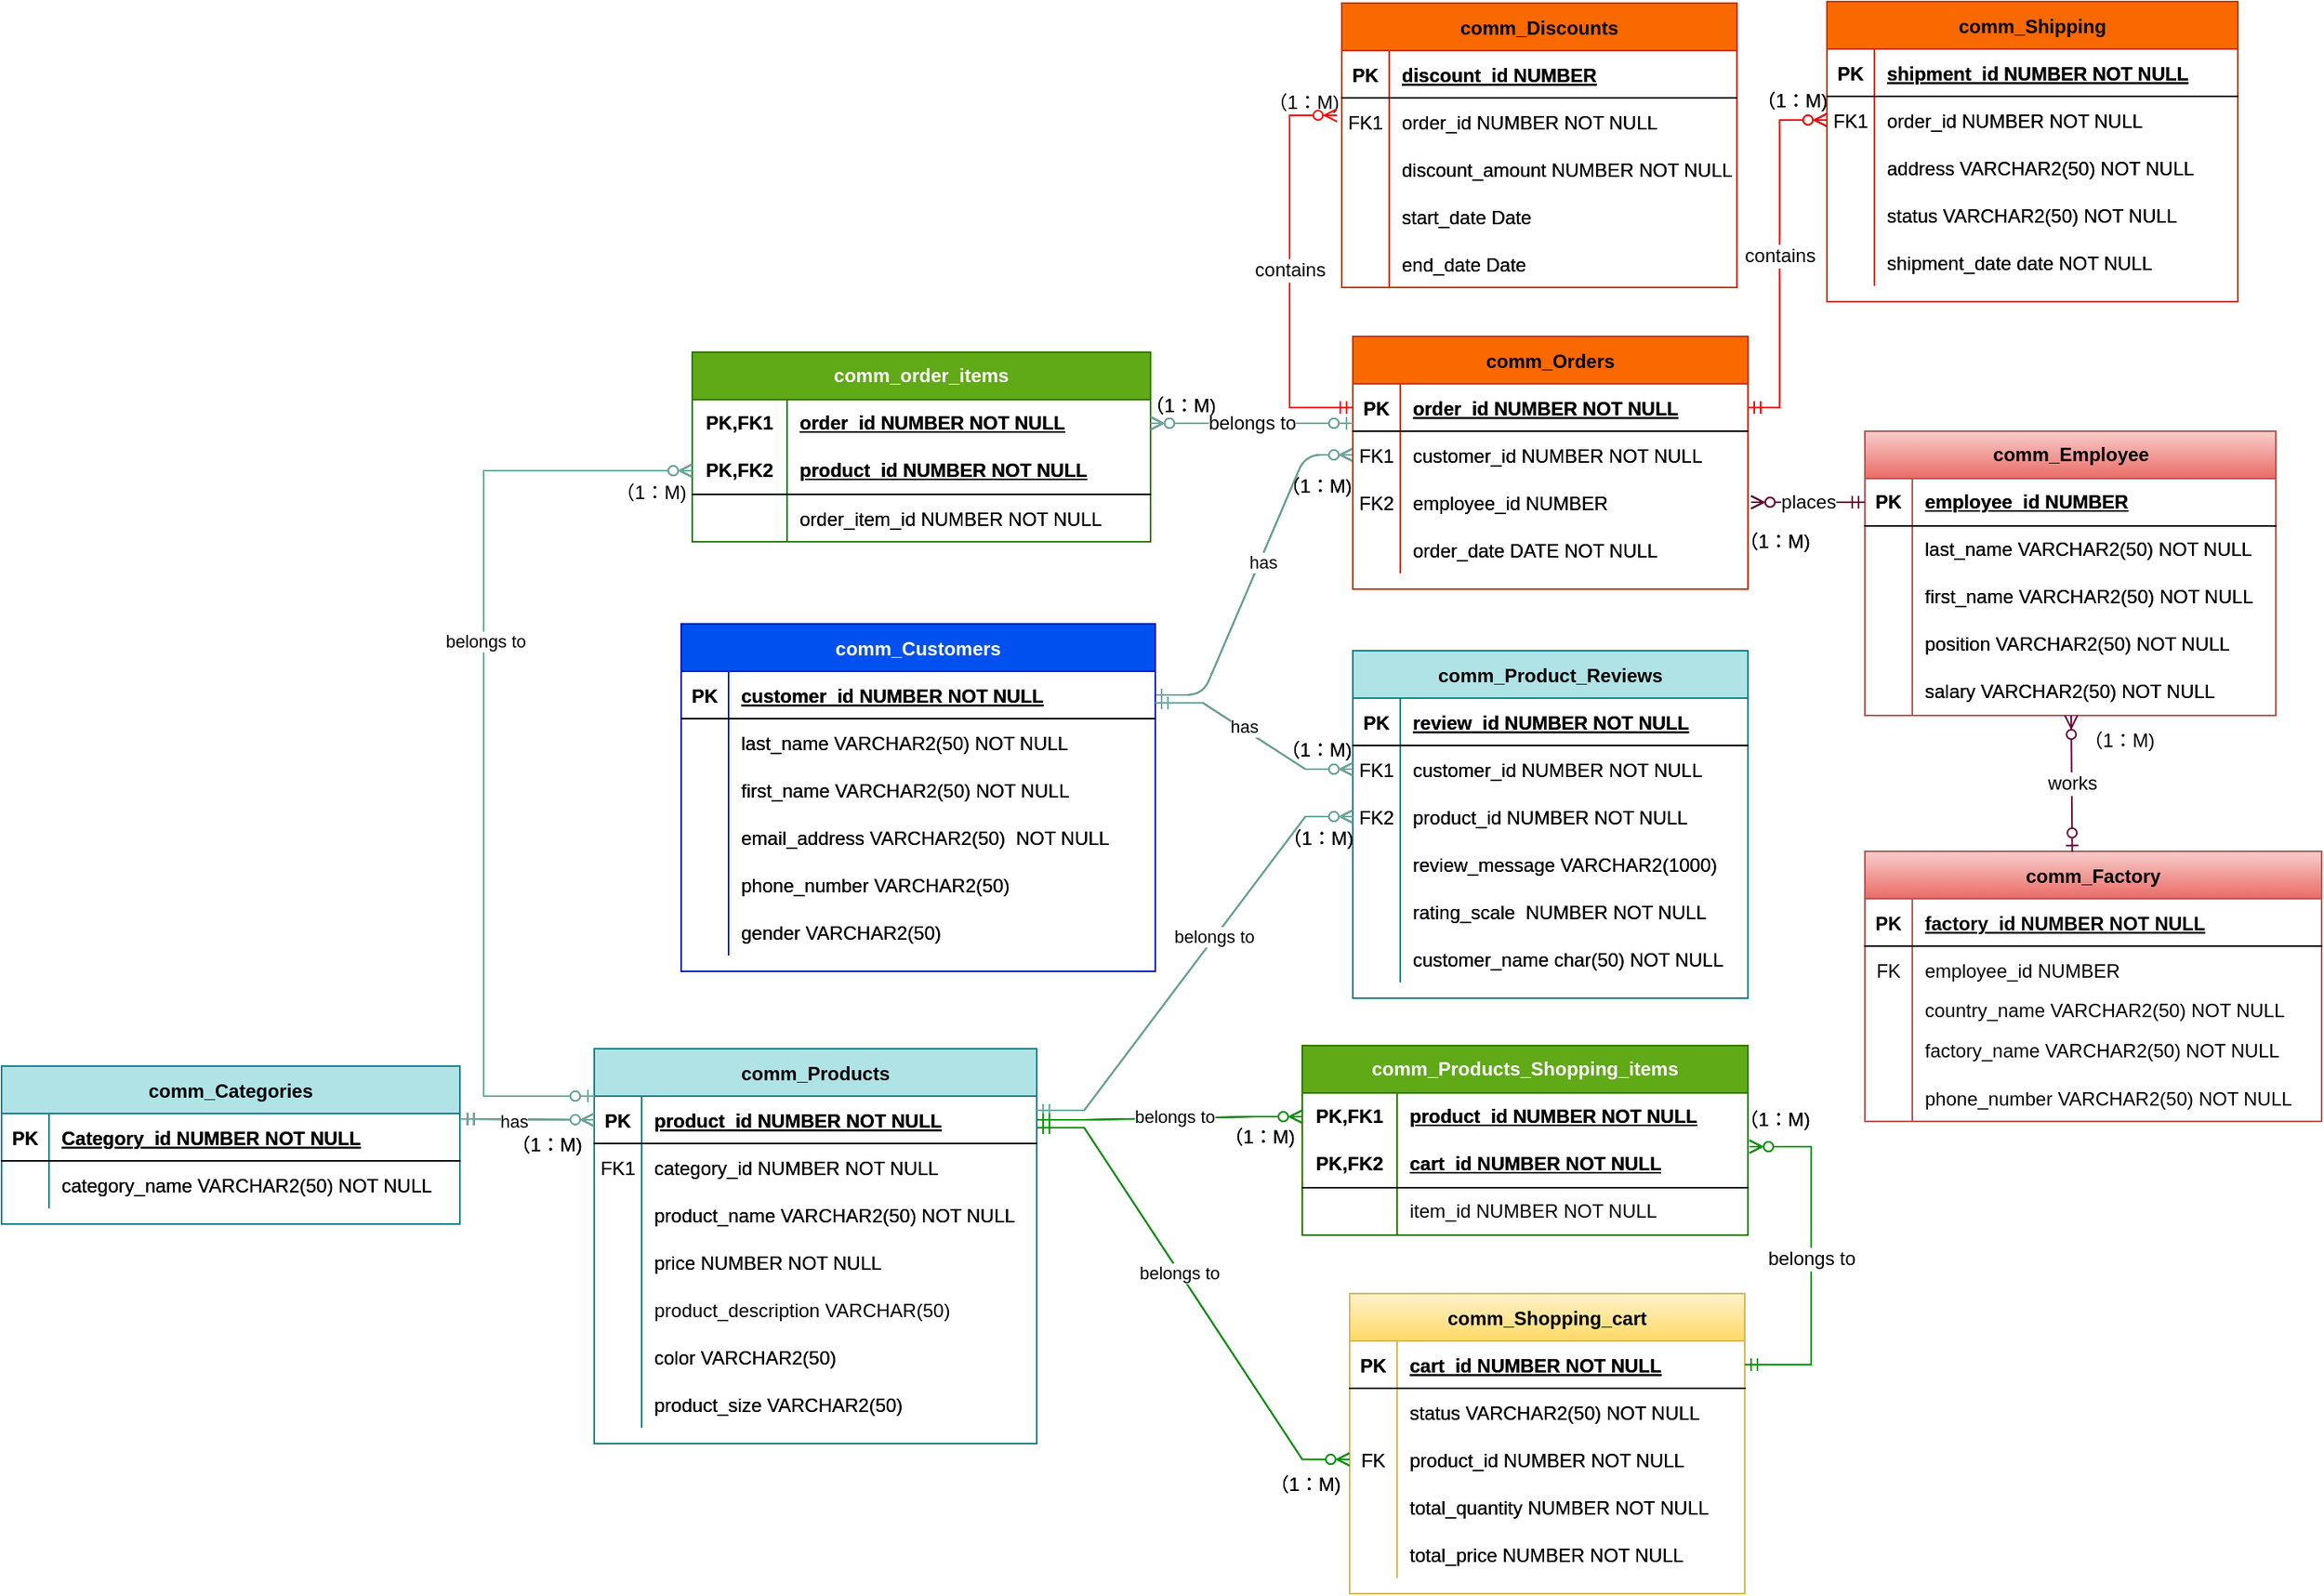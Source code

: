 <mxfile version="21.3.6" type="device">
  <diagram id="R2lEEEUBdFMjLlhIrx00" name="Page-1">
    <mxGraphModel dx="2990" dy="1737" grid="1" gridSize="10" guides="1" tooltips="1" connect="1" arrows="1" fold="1" page="1" pageScale="1" pageWidth="1700" pageHeight="1100" math="0" shadow="0" extFonts="Permanent Marker^https://fonts.googleapis.com/css?family=Permanent+Marker">
      <root>
        <mxCell id="0" />
        <mxCell id="1" parent="0" />
        <mxCell id="C-vyLk0tnHw3VtMMgP7b-1" value="" style="edgeStyle=entityRelationEdgeStyle;endArrow=ERzeroToMany;startArrow=ERone;endFill=1;startFill=0;exitX=1;exitY=0.5;exitDx=0;exitDy=0;entryX=0;entryY=0.5;entryDx=0;entryDy=0;" parent="1" source="C-vyLk0tnHw3VtMMgP7b-24" target="C-vyLk0tnHw3VtMMgP7b-6" edge="1">
          <mxGeometry width="100" height="100" relative="1" as="geometry">
            <mxPoint x="-1015.6" y="-601.75" as="sourcePoint" />
            <mxPoint x="-825" y="-748" as="targetPoint" />
          </mxGeometry>
        </mxCell>
        <mxCell id="e0McvunBBetXOhOHay7D-14" value="has" style="edgeLabel;html=1;align=center;verticalAlign=middle;resizable=0;points=[];" parent="C-vyLk0tnHw3VtMMgP7b-1" connectable="0" vertex="1">
          <mxGeometry x="0.086" y="-1" relative="1" as="geometry">
            <mxPoint as="offset" />
          </mxGeometry>
        </mxCell>
        <mxCell id="C-vyLk0tnHw3VtMMgP7b-2" value="comm_Orders" style="shape=table;startSize=30;container=1;collapsible=1;childLayout=tableLayout;fixedRows=1;rowLines=0;fontStyle=1;align=center;resizeLast=1;" parent="1" vertex="1">
          <mxGeometry x="-825" y="-828" width="250" height="160" as="geometry" />
        </mxCell>
        <mxCell id="C-vyLk0tnHw3VtMMgP7b-3" value="" style="shape=partialRectangle;collapsible=0;dropTarget=0;pointerEvents=0;fillColor=none;points=[[0,0.5],[1,0.5]];portConstraint=eastwest;top=0;left=0;right=0;bottom=1;" parent="C-vyLk0tnHw3VtMMgP7b-2" vertex="1">
          <mxGeometry y="30" width="250" height="30" as="geometry" />
        </mxCell>
        <mxCell id="C-vyLk0tnHw3VtMMgP7b-4" value="PK" style="shape=partialRectangle;overflow=hidden;connectable=0;fillColor=none;top=0;left=0;bottom=0;right=0;fontStyle=1;" parent="C-vyLk0tnHw3VtMMgP7b-3" vertex="1">
          <mxGeometry width="30" height="30" as="geometry">
            <mxRectangle width="30" height="30" as="alternateBounds" />
          </mxGeometry>
        </mxCell>
        <mxCell id="C-vyLk0tnHw3VtMMgP7b-5" value="order_id NUMBER NOT NULL " style="shape=partialRectangle;overflow=hidden;connectable=0;fillColor=none;top=0;left=0;bottom=0;right=0;align=left;spacingLeft=6;fontStyle=5;" parent="C-vyLk0tnHw3VtMMgP7b-3" vertex="1">
          <mxGeometry x="30" width="220" height="30" as="geometry">
            <mxRectangle width="220" height="30" as="alternateBounds" />
          </mxGeometry>
        </mxCell>
        <mxCell id="C-vyLk0tnHw3VtMMgP7b-6" value="" style="shape=partialRectangle;collapsible=0;dropTarget=0;pointerEvents=0;fillColor=none;points=[[0,0.5],[1,0.5]];portConstraint=eastwest;top=0;left=0;right=0;bottom=0;" parent="C-vyLk0tnHw3VtMMgP7b-2" vertex="1">
          <mxGeometry y="60" width="250" height="30" as="geometry" />
        </mxCell>
        <mxCell id="C-vyLk0tnHw3VtMMgP7b-7" value="FK1" style="shape=partialRectangle;overflow=hidden;connectable=0;fillColor=none;top=0;left=0;bottom=0;right=0;" parent="C-vyLk0tnHw3VtMMgP7b-6" vertex="1">
          <mxGeometry width="30" height="30" as="geometry">
            <mxRectangle width="30" height="30" as="alternateBounds" />
          </mxGeometry>
        </mxCell>
        <mxCell id="C-vyLk0tnHw3VtMMgP7b-8" value="customer_id NUMBER NOT NULL" style="shape=partialRectangle;overflow=hidden;connectable=0;fillColor=none;top=0;left=0;bottom=0;right=0;align=left;spacingLeft=6;fontColor=#000000;" parent="C-vyLk0tnHw3VtMMgP7b-6" vertex="1">
          <mxGeometry x="30" width="220" height="30" as="geometry">
            <mxRectangle width="220" height="30" as="alternateBounds" />
          </mxGeometry>
        </mxCell>
        <mxCell id="TzHFhZmi7tEp9VtrV01a-5" value="" style="shape=tableRow;horizontal=0;startSize=0;swimlaneHead=0;swimlaneBody=0;fillColor=none;collapsible=0;dropTarget=0;points=[[0,0.5],[1,0.5]];portConstraint=eastwest;top=0;left=0;right=0;bottom=0;" parent="C-vyLk0tnHw3VtMMgP7b-2" vertex="1">
          <mxGeometry y="90" width="250" height="30" as="geometry" />
        </mxCell>
        <mxCell id="TzHFhZmi7tEp9VtrV01a-6" value="FK2" style="shape=partialRectangle;connectable=0;fillColor=none;top=0;left=0;bottom=0;right=0;editable=1;overflow=hidden;" parent="TzHFhZmi7tEp9VtrV01a-5" vertex="1">
          <mxGeometry width="30" height="30" as="geometry">
            <mxRectangle width="30" height="30" as="alternateBounds" />
          </mxGeometry>
        </mxCell>
        <mxCell id="TzHFhZmi7tEp9VtrV01a-7" value="employee_id NUMBER" style="shape=partialRectangle;connectable=0;fillColor=none;top=0;left=0;bottom=0;right=0;align=left;spacingLeft=6;overflow=hidden;fontColor=#000000;" parent="TzHFhZmi7tEp9VtrV01a-5" vertex="1">
          <mxGeometry x="30" width="220" height="30" as="geometry">
            <mxRectangle width="220" height="30" as="alternateBounds" />
          </mxGeometry>
        </mxCell>
        <mxCell id="C-vyLk0tnHw3VtMMgP7b-9" value="" style="shape=partialRectangle;collapsible=0;dropTarget=0;pointerEvents=0;fillColor=none;points=[[0,0.5],[1,0.5]];portConstraint=eastwest;top=0;left=0;right=0;bottom=0;" parent="C-vyLk0tnHw3VtMMgP7b-2" vertex="1">
          <mxGeometry y="120" width="250" height="30" as="geometry" />
        </mxCell>
        <mxCell id="C-vyLk0tnHw3VtMMgP7b-10" value="" style="shape=partialRectangle;overflow=hidden;connectable=0;fillColor=none;top=0;left=0;bottom=0;right=0;" parent="C-vyLk0tnHw3VtMMgP7b-9" vertex="1">
          <mxGeometry width="30" height="30" as="geometry">
            <mxRectangle width="30" height="30" as="alternateBounds" />
          </mxGeometry>
        </mxCell>
        <mxCell id="C-vyLk0tnHw3VtMMgP7b-11" value="order_date DATE NOT NULL" style="shape=partialRectangle;overflow=hidden;connectable=0;fillColor=none;top=0;left=0;bottom=0;right=0;align=left;spacingLeft=6;" parent="C-vyLk0tnHw3VtMMgP7b-9" vertex="1">
          <mxGeometry x="30" width="220" height="30" as="geometry">
            <mxRectangle width="220" height="30" as="alternateBounds" />
          </mxGeometry>
        </mxCell>
        <mxCell id="C-vyLk0tnHw3VtMMgP7b-13" value="comm_Shipping" style="shape=table;startSize=30;container=1;collapsible=1;childLayout=tableLayout;fixedRows=1;rowLines=0;fontStyle=1;align=center;resizeLast=1;strokeColor=#000000;fillColor=#FFFFFF;" parent="1" vertex="1">
          <mxGeometry x="-525" y="-1040" width="260" height="190" as="geometry" />
        </mxCell>
        <mxCell id="C-vyLk0tnHw3VtMMgP7b-14" value="" style="shape=partialRectangle;collapsible=0;dropTarget=0;pointerEvents=0;fillColor=none;points=[[0,0.5],[1,0.5]];portConstraint=eastwest;top=0;left=0;right=0;bottom=1;" parent="C-vyLk0tnHw3VtMMgP7b-13" vertex="1">
          <mxGeometry y="30" width="260" height="30" as="geometry" />
        </mxCell>
        <mxCell id="C-vyLk0tnHw3VtMMgP7b-15" value="PK" style="shape=partialRectangle;overflow=hidden;connectable=0;fillColor=none;top=0;left=0;bottom=0;right=0;fontStyle=1;" parent="C-vyLk0tnHw3VtMMgP7b-14" vertex="1">
          <mxGeometry width="30" height="30" as="geometry">
            <mxRectangle width="30" height="30" as="alternateBounds" />
          </mxGeometry>
        </mxCell>
        <mxCell id="C-vyLk0tnHw3VtMMgP7b-16" value="shipment_id NUMBER NOT NULL " style="shape=partialRectangle;overflow=hidden;connectable=0;fillColor=none;top=0;left=0;bottom=0;right=0;align=left;spacingLeft=6;fontStyle=5;" parent="C-vyLk0tnHw3VtMMgP7b-14" vertex="1">
          <mxGeometry x="30" width="230" height="30" as="geometry">
            <mxRectangle width="230" height="30" as="alternateBounds" />
          </mxGeometry>
        </mxCell>
        <mxCell id="C-vyLk0tnHw3VtMMgP7b-17" value="" style="shape=partialRectangle;collapsible=0;dropTarget=0;pointerEvents=0;fillColor=none;points=[[0,0.5],[1,0.5]];portConstraint=eastwest;top=0;left=0;right=0;bottom=0;" parent="C-vyLk0tnHw3VtMMgP7b-13" vertex="1">
          <mxGeometry y="60" width="260" height="30" as="geometry" />
        </mxCell>
        <mxCell id="C-vyLk0tnHw3VtMMgP7b-18" value="FK1" style="shape=partialRectangle;overflow=hidden;connectable=0;fillColor=none;top=0;left=0;bottom=0;right=0;" parent="C-vyLk0tnHw3VtMMgP7b-17" vertex="1">
          <mxGeometry width="30" height="30" as="geometry">
            <mxRectangle width="30" height="30" as="alternateBounds" />
          </mxGeometry>
        </mxCell>
        <mxCell id="C-vyLk0tnHw3VtMMgP7b-19" value="order_id NUMBER NOT NULL" style="shape=partialRectangle;overflow=hidden;connectable=0;fillColor=none;top=0;left=0;bottom=0;right=0;align=left;spacingLeft=6;fontColor=#000000;" parent="C-vyLk0tnHw3VtMMgP7b-17" vertex="1">
          <mxGeometry x="30" width="230" height="30" as="geometry">
            <mxRectangle width="230" height="30" as="alternateBounds" />
          </mxGeometry>
        </mxCell>
        <mxCell id="TzHFhZmi7tEp9VtrV01a-28" value="" style="shape=tableRow;horizontal=0;startSize=0;swimlaneHead=0;swimlaneBody=0;fillColor=none;collapsible=0;dropTarget=0;points=[[0,0.5],[1,0.5]];portConstraint=eastwest;top=0;left=0;right=0;bottom=0;" parent="C-vyLk0tnHw3VtMMgP7b-13" vertex="1">
          <mxGeometry y="90" width="260" height="30" as="geometry" />
        </mxCell>
        <mxCell id="TzHFhZmi7tEp9VtrV01a-29" value="" style="shape=partialRectangle;connectable=0;fillColor=none;top=0;left=0;bottom=0;right=0;editable=1;overflow=hidden;" parent="TzHFhZmi7tEp9VtrV01a-28" vertex="1">
          <mxGeometry width="30" height="30" as="geometry">
            <mxRectangle width="30" height="30" as="alternateBounds" />
          </mxGeometry>
        </mxCell>
        <mxCell id="TzHFhZmi7tEp9VtrV01a-30" value="address VARCHAR2(50) NOT NULL" style="shape=partialRectangle;connectable=0;fillColor=none;top=0;left=0;bottom=0;right=0;align=left;spacingLeft=6;overflow=hidden;" parent="TzHFhZmi7tEp9VtrV01a-28" vertex="1">
          <mxGeometry x="30" width="230" height="30" as="geometry">
            <mxRectangle width="230" height="30" as="alternateBounds" />
          </mxGeometry>
        </mxCell>
        <mxCell id="TzHFhZmi7tEp9VtrV01a-31" value="" style="shape=tableRow;horizontal=0;startSize=0;swimlaneHead=0;swimlaneBody=0;fillColor=none;collapsible=0;dropTarget=0;points=[[0,0.5],[1,0.5]];portConstraint=eastwest;top=0;left=0;right=0;bottom=0;" parent="C-vyLk0tnHw3VtMMgP7b-13" vertex="1">
          <mxGeometry y="120" width="260" height="30" as="geometry" />
        </mxCell>
        <mxCell id="TzHFhZmi7tEp9VtrV01a-32" value="" style="shape=partialRectangle;connectable=0;fillColor=none;top=0;left=0;bottom=0;right=0;editable=1;overflow=hidden;" parent="TzHFhZmi7tEp9VtrV01a-31" vertex="1">
          <mxGeometry width="30" height="30" as="geometry">
            <mxRectangle width="30" height="30" as="alternateBounds" />
          </mxGeometry>
        </mxCell>
        <mxCell id="TzHFhZmi7tEp9VtrV01a-33" value="status VARCHAR2(50) NOT NULL" style="shape=partialRectangle;connectable=0;fillColor=none;top=0;left=0;bottom=0;right=0;align=left;spacingLeft=6;overflow=hidden;" parent="TzHFhZmi7tEp9VtrV01a-31" vertex="1">
          <mxGeometry x="30" width="230" height="30" as="geometry">
            <mxRectangle width="230" height="30" as="alternateBounds" />
          </mxGeometry>
        </mxCell>
        <mxCell id="C-vyLk0tnHw3VtMMgP7b-20" value="" style="shape=partialRectangle;collapsible=0;dropTarget=0;pointerEvents=0;fillColor=none;points=[[0,0.5],[1,0.5]];portConstraint=eastwest;top=0;left=0;right=0;bottom=0;" parent="C-vyLk0tnHw3VtMMgP7b-13" vertex="1">
          <mxGeometry y="150" width="260" height="30" as="geometry" />
        </mxCell>
        <mxCell id="C-vyLk0tnHw3VtMMgP7b-21" value="" style="shape=partialRectangle;overflow=hidden;connectable=0;fillColor=none;top=0;left=0;bottom=0;right=0;" parent="C-vyLk0tnHw3VtMMgP7b-20" vertex="1">
          <mxGeometry width="30" height="30" as="geometry">
            <mxRectangle width="30" height="30" as="alternateBounds" />
          </mxGeometry>
        </mxCell>
        <mxCell id="C-vyLk0tnHw3VtMMgP7b-22" value="shipment_date date NOT NULL" style="shape=partialRectangle;overflow=hidden;connectable=0;fillColor=none;top=0;left=0;bottom=0;right=0;align=left;spacingLeft=6;" parent="C-vyLk0tnHw3VtMMgP7b-20" vertex="1">
          <mxGeometry x="30" width="230" height="30" as="geometry">
            <mxRectangle width="230" height="30" as="alternateBounds" />
          </mxGeometry>
        </mxCell>
        <mxCell id="C-vyLk0tnHw3VtMMgP7b-23" value="comm_Customers" style="shape=table;startSize=30;container=1;collapsible=1;childLayout=tableLayout;fixedRows=1;rowLines=0;fontStyle=1;align=center;resizeLast=1;" parent="1" vertex="1">
          <mxGeometry x="-1250" y="-646" width="300" height="220" as="geometry" />
        </mxCell>
        <mxCell id="C-vyLk0tnHw3VtMMgP7b-24" value="" style="shape=partialRectangle;collapsible=0;dropTarget=0;pointerEvents=0;fillColor=none;points=[[0,0.5],[1,0.5]];portConstraint=eastwest;top=0;left=0;right=0;bottom=1;" parent="C-vyLk0tnHw3VtMMgP7b-23" vertex="1">
          <mxGeometry y="30" width="300" height="30" as="geometry" />
        </mxCell>
        <mxCell id="C-vyLk0tnHw3VtMMgP7b-25" value="PK" style="shape=partialRectangle;overflow=hidden;connectable=0;fillColor=none;top=0;left=0;bottom=0;right=0;fontStyle=1;" parent="C-vyLk0tnHw3VtMMgP7b-24" vertex="1">
          <mxGeometry width="30" height="30" as="geometry">
            <mxRectangle width="30" height="30" as="alternateBounds" />
          </mxGeometry>
        </mxCell>
        <mxCell id="C-vyLk0tnHw3VtMMgP7b-26" value="customer_id NUMBER NOT NULL " style="shape=partialRectangle;overflow=hidden;connectable=0;fillColor=none;top=0;left=0;bottom=0;right=0;align=left;spacingLeft=6;fontStyle=5;" parent="C-vyLk0tnHw3VtMMgP7b-24" vertex="1">
          <mxGeometry x="30" width="270" height="30" as="geometry">
            <mxRectangle width="270" height="30" as="alternateBounds" />
          </mxGeometry>
        </mxCell>
        <mxCell id="C-vyLk0tnHw3VtMMgP7b-27" value="" style="shape=partialRectangle;collapsible=0;dropTarget=0;pointerEvents=0;fillColor=none;points=[[0,0.5],[1,0.5]];portConstraint=eastwest;top=0;left=0;right=0;bottom=0;" parent="C-vyLk0tnHw3VtMMgP7b-23" vertex="1">
          <mxGeometry y="60" width="300" height="30" as="geometry" />
        </mxCell>
        <mxCell id="C-vyLk0tnHw3VtMMgP7b-28" value="" style="shape=partialRectangle;overflow=hidden;connectable=0;fillColor=none;top=0;left=0;bottom=0;right=0;" parent="C-vyLk0tnHw3VtMMgP7b-27" vertex="1">
          <mxGeometry width="30" height="30" as="geometry">
            <mxRectangle width="30" height="30" as="alternateBounds" />
          </mxGeometry>
        </mxCell>
        <mxCell id="C-vyLk0tnHw3VtMMgP7b-29" value="last_name VARCHAR2(50) NOT NULL" style="shape=partialRectangle;overflow=hidden;connectable=0;fillColor=none;top=0;left=0;bottom=0;right=0;align=left;spacingLeft=6;" parent="C-vyLk0tnHw3VtMMgP7b-27" vertex="1">
          <mxGeometry x="30" width="270" height="30" as="geometry">
            <mxRectangle width="270" height="30" as="alternateBounds" />
          </mxGeometry>
        </mxCell>
        <mxCell id="FIvkqhNiq2hfiioJ5jNf-61" value="" style="shape=tableRow;horizontal=0;startSize=0;swimlaneHead=0;swimlaneBody=0;fillColor=none;collapsible=0;dropTarget=0;points=[[0,0.5],[1,0.5]];portConstraint=eastwest;top=0;left=0;right=0;bottom=0;" parent="C-vyLk0tnHw3VtMMgP7b-23" vertex="1">
          <mxGeometry y="90" width="300" height="30" as="geometry" />
        </mxCell>
        <mxCell id="FIvkqhNiq2hfiioJ5jNf-62" value="" style="shape=partialRectangle;connectable=0;fillColor=none;top=0;left=0;bottom=0;right=0;editable=1;overflow=hidden;" parent="FIvkqhNiq2hfiioJ5jNf-61" vertex="1">
          <mxGeometry width="30" height="30" as="geometry">
            <mxRectangle width="30" height="30" as="alternateBounds" />
          </mxGeometry>
        </mxCell>
        <mxCell id="FIvkqhNiq2hfiioJ5jNf-63" value="first_name VARCHAR2(50) NOT NULL" style="shape=partialRectangle;connectable=0;fillColor=none;top=0;left=0;bottom=0;right=0;align=left;spacingLeft=6;overflow=hidden;" parent="FIvkqhNiq2hfiioJ5jNf-61" vertex="1">
          <mxGeometry x="30" width="270" height="30" as="geometry">
            <mxRectangle width="270" height="30" as="alternateBounds" />
          </mxGeometry>
        </mxCell>
        <mxCell id="FIvkqhNiq2hfiioJ5jNf-22" value="" style="shape=tableRow;horizontal=0;startSize=0;swimlaneHead=0;swimlaneBody=0;fillColor=none;collapsible=0;dropTarget=0;points=[[0,0.5],[1,0.5]];portConstraint=eastwest;top=0;left=0;right=0;bottom=0;" parent="C-vyLk0tnHw3VtMMgP7b-23" vertex="1">
          <mxGeometry y="120" width="300" height="30" as="geometry" />
        </mxCell>
        <mxCell id="FIvkqhNiq2hfiioJ5jNf-23" value="" style="shape=partialRectangle;connectable=0;fillColor=none;top=0;left=0;bottom=0;right=0;editable=1;overflow=hidden;" parent="FIvkqhNiq2hfiioJ5jNf-22" vertex="1">
          <mxGeometry width="30" height="30" as="geometry">
            <mxRectangle width="30" height="30" as="alternateBounds" />
          </mxGeometry>
        </mxCell>
        <mxCell id="FIvkqhNiq2hfiioJ5jNf-24" value="email_address VARCHAR2(50)  NOT NULL" style="shape=partialRectangle;connectable=0;fillColor=none;top=0;left=0;bottom=0;right=0;align=left;spacingLeft=6;overflow=hidden;" parent="FIvkqhNiq2hfiioJ5jNf-22" vertex="1">
          <mxGeometry x="30" width="270" height="30" as="geometry">
            <mxRectangle width="270" height="30" as="alternateBounds" />
          </mxGeometry>
        </mxCell>
        <mxCell id="FIvkqhNiq2hfiioJ5jNf-16" value="" style="shape=tableRow;horizontal=0;startSize=0;swimlaneHead=0;swimlaneBody=0;fillColor=none;collapsible=0;dropTarget=0;points=[[0,0.5],[1,0.5]];portConstraint=eastwest;top=0;left=0;right=0;bottom=0;" parent="C-vyLk0tnHw3VtMMgP7b-23" vertex="1">
          <mxGeometry y="150" width="300" height="30" as="geometry" />
        </mxCell>
        <mxCell id="FIvkqhNiq2hfiioJ5jNf-17" value="" style="shape=partialRectangle;connectable=0;fillColor=none;top=0;left=0;bottom=0;right=0;editable=1;overflow=hidden;" parent="FIvkqhNiq2hfiioJ5jNf-16" vertex="1">
          <mxGeometry width="30" height="30" as="geometry">
            <mxRectangle width="30" height="30" as="alternateBounds" />
          </mxGeometry>
        </mxCell>
        <mxCell id="FIvkqhNiq2hfiioJ5jNf-18" value="phone_number VARCHAR2(50)" style="shape=partialRectangle;connectable=0;fillColor=none;top=0;left=0;bottom=0;right=0;align=left;spacingLeft=6;overflow=hidden;" parent="FIvkqhNiq2hfiioJ5jNf-16" vertex="1">
          <mxGeometry x="30" width="270" height="30" as="geometry">
            <mxRectangle width="270" height="30" as="alternateBounds" />
          </mxGeometry>
        </mxCell>
        <mxCell id="FIvkqhNiq2hfiioJ5jNf-64" value="" style="shape=tableRow;horizontal=0;startSize=0;swimlaneHead=0;swimlaneBody=0;fillColor=none;collapsible=0;dropTarget=0;points=[[0,0.5],[1,0.5]];portConstraint=eastwest;top=0;left=0;right=0;bottom=0;" parent="C-vyLk0tnHw3VtMMgP7b-23" vertex="1">
          <mxGeometry y="180" width="300" height="30" as="geometry" />
        </mxCell>
        <mxCell id="FIvkqhNiq2hfiioJ5jNf-65" value="" style="shape=partialRectangle;connectable=0;fillColor=none;top=0;left=0;bottom=0;right=0;editable=1;overflow=hidden;" parent="FIvkqhNiq2hfiioJ5jNf-64" vertex="1">
          <mxGeometry width="30" height="30" as="geometry">
            <mxRectangle width="30" height="30" as="alternateBounds" />
          </mxGeometry>
        </mxCell>
        <mxCell id="FIvkqhNiq2hfiioJ5jNf-66" value="gender VARCHAR2(50)" style="shape=partialRectangle;connectable=0;fillColor=none;top=0;left=0;bottom=0;right=0;align=left;spacingLeft=6;overflow=hidden;" parent="FIvkqhNiq2hfiioJ5jNf-64" vertex="1">
          <mxGeometry x="30" width="270" height="30" as="geometry">
            <mxRectangle width="270" height="30" as="alternateBounds" />
          </mxGeometry>
        </mxCell>
        <mxCell id="nN1u6vHHq3ujZCusvFM5-1" value="comm_Categories" style="shape=table;startSize=30;container=1;collapsible=1;childLayout=tableLayout;fixedRows=1;rowLines=0;fontStyle=1;align=center;resizeLast=1;" parent="1" vertex="1">
          <mxGeometry x="-1680" y="-366" width="290" height="100" as="geometry" />
        </mxCell>
        <mxCell id="nN1u6vHHq3ujZCusvFM5-2" value="" style="shape=partialRectangle;collapsible=0;dropTarget=0;pointerEvents=0;fillColor=none;points=[[0,0.5],[1,0.5]];portConstraint=eastwest;top=0;left=0;right=0;bottom=1;" parent="nN1u6vHHq3ujZCusvFM5-1" vertex="1">
          <mxGeometry y="30" width="290" height="30" as="geometry" />
        </mxCell>
        <mxCell id="nN1u6vHHq3ujZCusvFM5-3" value="PK" style="shape=partialRectangle;overflow=hidden;connectable=0;fillColor=none;top=0;left=0;bottom=0;right=0;fontStyle=1;" parent="nN1u6vHHq3ujZCusvFM5-2" vertex="1">
          <mxGeometry width="30" height="30" as="geometry">
            <mxRectangle width="30" height="30" as="alternateBounds" />
          </mxGeometry>
        </mxCell>
        <mxCell id="nN1u6vHHq3ujZCusvFM5-4" value="Category_id NUMBER NOT NULL " style="shape=partialRectangle;overflow=hidden;connectable=0;fillColor=none;top=0;left=0;bottom=0;right=0;align=left;spacingLeft=6;fontStyle=5;" parent="nN1u6vHHq3ujZCusvFM5-2" vertex="1">
          <mxGeometry x="30" width="260" height="30" as="geometry">
            <mxRectangle width="260" height="30" as="alternateBounds" />
          </mxGeometry>
        </mxCell>
        <mxCell id="TzHFhZmi7tEp9VtrV01a-2" value="" style="shape=tableRow;horizontal=0;startSize=0;swimlaneHead=0;swimlaneBody=0;fillColor=none;collapsible=0;dropTarget=0;points=[[0,0.5],[1,0.5]];portConstraint=eastwest;top=0;left=0;right=0;bottom=0;" parent="nN1u6vHHq3ujZCusvFM5-1" vertex="1">
          <mxGeometry y="60" width="290" height="30" as="geometry" />
        </mxCell>
        <mxCell id="TzHFhZmi7tEp9VtrV01a-3" value="" style="shape=partialRectangle;connectable=0;fillColor=none;top=0;left=0;bottom=0;right=0;editable=1;overflow=hidden;" parent="TzHFhZmi7tEp9VtrV01a-2" vertex="1">
          <mxGeometry width="30" height="30" as="geometry">
            <mxRectangle width="30" height="30" as="alternateBounds" />
          </mxGeometry>
        </mxCell>
        <mxCell id="TzHFhZmi7tEp9VtrV01a-4" value="category_name VARCHAR2(50) NOT NULL" style="shape=partialRectangle;connectable=0;fillColor=none;top=0;left=0;bottom=0;right=0;align=left;spacingLeft=6;overflow=hidden;" parent="TzHFhZmi7tEp9VtrV01a-2" vertex="1">
          <mxGeometry x="30" width="260" height="30" as="geometry">
            <mxRectangle width="260" height="30" as="alternateBounds" />
          </mxGeometry>
        </mxCell>
        <mxCell id="nN1u6vHHq3ujZCusvFM5-8" value="comm_Products" style="shape=table;startSize=30;container=1;collapsible=1;childLayout=tableLayout;fixedRows=1;rowLines=0;fontStyle=1;align=center;resizeLast=1;" parent="1" vertex="1">
          <mxGeometry x="-1305" y="-377" width="280" height="250" as="geometry" />
        </mxCell>
        <mxCell id="nN1u6vHHq3ujZCusvFM5-9" value="" style="shape=partialRectangle;collapsible=0;dropTarget=0;pointerEvents=0;fillColor=none;points=[[0,0.5],[1,0.5]];portConstraint=eastwest;top=0;left=0;right=0;bottom=1;" parent="nN1u6vHHq3ujZCusvFM5-8" vertex="1">
          <mxGeometry y="30" width="280" height="30" as="geometry" />
        </mxCell>
        <mxCell id="nN1u6vHHq3ujZCusvFM5-10" value="PK" style="shape=partialRectangle;overflow=hidden;connectable=0;fillColor=none;top=0;left=0;bottom=0;right=0;fontStyle=1;" parent="nN1u6vHHq3ujZCusvFM5-9" vertex="1">
          <mxGeometry width="30" height="30" as="geometry">
            <mxRectangle width="30" height="30" as="alternateBounds" />
          </mxGeometry>
        </mxCell>
        <mxCell id="nN1u6vHHq3ujZCusvFM5-11" value="product_id NUMBER NOT NULL" style="shape=partialRectangle;overflow=hidden;connectable=0;fillColor=none;top=0;left=0;bottom=0;right=0;align=left;spacingLeft=6;fontStyle=5;" parent="nN1u6vHHq3ujZCusvFM5-9" vertex="1">
          <mxGeometry x="30" width="250" height="30" as="geometry">
            <mxRectangle width="250" height="30" as="alternateBounds" />
          </mxGeometry>
        </mxCell>
        <mxCell id="FIvkqhNiq2hfiioJ5jNf-68" value="" style="shape=tableRow;horizontal=0;startSize=0;swimlaneHead=0;swimlaneBody=0;fillColor=none;collapsible=0;dropTarget=0;points=[[0,0.5],[1,0.5]];portConstraint=eastwest;top=0;left=0;right=0;bottom=0;" parent="nN1u6vHHq3ujZCusvFM5-8" vertex="1">
          <mxGeometry y="60" width="280" height="30" as="geometry" />
        </mxCell>
        <mxCell id="FIvkqhNiq2hfiioJ5jNf-69" value="FK1" style="shape=partialRectangle;connectable=0;fillColor=none;top=0;left=0;bottom=0;right=0;editable=1;overflow=hidden;" parent="FIvkqhNiq2hfiioJ5jNf-68" vertex="1">
          <mxGeometry width="30" height="30" as="geometry">
            <mxRectangle width="30" height="30" as="alternateBounds" />
          </mxGeometry>
        </mxCell>
        <mxCell id="FIvkqhNiq2hfiioJ5jNf-70" value="category_id NUMBER NOT NULL" style="shape=partialRectangle;connectable=0;fillColor=none;top=0;left=0;bottom=0;right=0;align=left;spacingLeft=6;overflow=hidden;fontColor=#000000;" parent="FIvkqhNiq2hfiioJ5jNf-68" vertex="1">
          <mxGeometry x="30" width="250" height="30" as="geometry">
            <mxRectangle width="250" height="30" as="alternateBounds" />
          </mxGeometry>
        </mxCell>
        <mxCell id="FIvkqhNiq2hfiioJ5jNf-49" value="" style="shape=tableRow;horizontal=0;startSize=0;swimlaneHead=0;swimlaneBody=0;fillColor=none;collapsible=0;dropTarget=0;points=[[0,0.5],[1,0.5]];portConstraint=eastwest;top=0;left=0;right=0;bottom=0;" parent="nN1u6vHHq3ujZCusvFM5-8" vertex="1">
          <mxGeometry y="90" width="280" height="30" as="geometry" />
        </mxCell>
        <mxCell id="FIvkqhNiq2hfiioJ5jNf-50" value="" style="shape=partialRectangle;connectable=0;fillColor=none;top=0;left=0;bottom=0;right=0;editable=1;overflow=hidden;" parent="FIvkqhNiq2hfiioJ5jNf-49" vertex="1">
          <mxGeometry width="30" height="30" as="geometry">
            <mxRectangle width="30" height="30" as="alternateBounds" />
          </mxGeometry>
        </mxCell>
        <mxCell id="FIvkqhNiq2hfiioJ5jNf-51" value="product_name VARCHAR2(50) NOT NULL" style="shape=partialRectangle;connectable=0;fillColor=none;top=0;left=0;bottom=0;right=0;align=left;spacingLeft=6;overflow=hidden;" parent="FIvkqhNiq2hfiioJ5jNf-49" vertex="1">
          <mxGeometry x="30" width="250" height="30" as="geometry">
            <mxRectangle width="250" height="30" as="alternateBounds" />
          </mxGeometry>
        </mxCell>
        <mxCell id="FIvkqhNiq2hfiioJ5jNf-4" value="" style="shape=tableRow;horizontal=0;startSize=0;swimlaneHead=0;swimlaneBody=0;fillColor=none;collapsible=0;dropTarget=0;points=[[0,0.5],[1,0.5]];portConstraint=eastwest;top=0;left=0;right=0;bottom=0;" parent="nN1u6vHHq3ujZCusvFM5-8" vertex="1">
          <mxGeometry y="120" width="280" height="30" as="geometry" />
        </mxCell>
        <mxCell id="FIvkqhNiq2hfiioJ5jNf-5" value="" style="shape=partialRectangle;connectable=0;fillColor=none;top=0;left=0;bottom=0;right=0;editable=1;overflow=hidden;" parent="FIvkqhNiq2hfiioJ5jNf-4" vertex="1">
          <mxGeometry width="30" height="30" as="geometry">
            <mxRectangle width="30" height="30" as="alternateBounds" />
          </mxGeometry>
        </mxCell>
        <mxCell id="FIvkqhNiq2hfiioJ5jNf-6" value="price NUMBER NOT NULL" style="shape=partialRectangle;connectable=0;fillColor=none;top=0;left=0;bottom=0;right=0;align=left;spacingLeft=6;overflow=hidden;" parent="FIvkqhNiq2hfiioJ5jNf-4" vertex="1">
          <mxGeometry x="30" width="250" height="30" as="geometry">
            <mxRectangle width="250" height="30" as="alternateBounds" />
          </mxGeometry>
        </mxCell>
        <mxCell id="FIvkqhNiq2hfiioJ5jNf-7" value="" style="shape=tableRow;horizontal=0;startSize=0;swimlaneHead=0;swimlaneBody=0;fillColor=none;collapsible=0;dropTarget=0;points=[[0,0.5],[1,0.5]];portConstraint=eastwest;top=0;left=0;right=0;bottom=0;" parent="nN1u6vHHq3ujZCusvFM5-8" vertex="1">
          <mxGeometry y="150" width="280" height="30" as="geometry" />
        </mxCell>
        <mxCell id="FIvkqhNiq2hfiioJ5jNf-8" value="" style="shape=partialRectangle;connectable=0;fillColor=none;top=0;left=0;bottom=0;right=0;editable=1;overflow=hidden;" parent="FIvkqhNiq2hfiioJ5jNf-7" vertex="1">
          <mxGeometry width="30" height="30" as="geometry">
            <mxRectangle width="30" height="30" as="alternateBounds" />
          </mxGeometry>
        </mxCell>
        <mxCell id="FIvkqhNiq2hfiioJ5jNf-9" value="product_description VARCHAR(50)" style="shape=partialRectangle;connectable=0;fillColor=none;top=0;left=0;bottom=0;right=0;align=left;spacingLeft=6;overflow=hidden;labelBackgroundColor=#FFFFFF;" parent="FIvkqhNiq2hfiioJ5jNf-7" vertex="1">
          <mxGeometry x="30" width="250" height="30" as="geometry">
            <mxRectangle width="250" height="30" as="alternateBounds" />
          </mxGeometry>
        </mxCell>
        <mxCell id="nN1u6vHHq3ujZCusvFM5-12" value="" style="shape=partialRectangle;collapsible=0;dropTarget=0;pointerEvents=0;fillColor=none;points=[[0,0.5],[1,0.5]];portConstraint=eastwest;top=0;left=0;right=0;bottom=0;" parent="nN1u6vHHq3ujZCusvFM5-8" vertex="1">
          <mxGeometry y="180" width="280" height="30" as="geometry" />
        </mxCell>
        <mxCell id="nN1u6vHHq3ujZCusvFM5-13" value="" style="shape=partialRectangle;overflow=hidden;connectable=0;fillColor=none;top=0;left=0;bottom=0;right=0;" parent="nN1u6vHHq3ujZCusvFM5-12" vertex="1">
          <mxGeometry width="30" height="30" as="geometry">
            <mxRectangle width="30" height="30" as="alternateBounds" />
          </mxGeometry>
        </mxCell>
        <mxCell id="nN1u6vHHq3ujZCusvFM5-14" value="color VARCHAR2(50) " style="shape=partialRectangle;overflow=hidden;connectable=0;fillColor=none;top=0;left=0;bottom=0;right=0;align=left;spacingLeft=6;" parent="nN1u6vHHq3ujZCusvFM5-12" vertex="1">
          <mxGeometry x="30" width="250" height="30" as="geometry">
            <mxRectangle width="250" height="30" as="alternateBounds" />
          </mxGeometry>
        </mxCell>
        <mxCell id="FIvkqhNiq2hfiioJ5jNf-1" value="" style="shape=tableRow;horizontal=0;startSize=0;swimlaneHead=0;swimlaneBody=0;fillColor=none;collapsible=0;dropTarget=0;points=[[0,0.5],[1,0.5]];portConstraint=eastwest;top=0;left=0;right=0;bottom=0;" parent="nN1u6vHHq3ujZCusvFM5-8" vertex="1">
          <mxGeometry y="210" width="280" height="30" as="geometry" />
        </mxCell>
        <mxCell id="FIvkqhNiq2hfiioJ5jNf-2" value="" style="shape=partialRectangle;connectable=0;fillColor=none;top=0;left=0;bottom=0;right=0;editable=1;overflow=hidden;strokeColor=#FF3333;" parent="FIvkqhNiq2hfiioJ5jNf-1" vertex="1">
          <mxGeometry width="30" height="30" as="geometry">
            <mxRectangle width="30" height="30" as="alternateBounds" />
          </mxGeometry>
        </mxCell>
        <mxCell id="FIvkqhNiq2hfiioJ5jNf-3" value="product_size VARCHAR2(50) " style="shape=partialRectangle;connectable=0;fillColor=none;top=0;left=0;bottom=0;right=0;align=left;spacingLeft=6;overflow=hidden;strokeColor=#FF3333;" parent="FIvkqhNiq2hfiioJ5jNf-1" vertex="1">
          <mxGeometry x="30" width="250" height="30" as="geometry">
            <mxRectangle width="250" height="30" as="alternateBounds" />
          </mxGeometry>
        </mxCell>
        <mxCell id="nN1u6vHHq3ujZCusvFM5-15" value="comm_Product_Reviews" style="shape=table;startSize=30;container=1;collapsible=1;childLayout=tableLayout;fixedRows=1;rowLines=0;fontStyle=1;align=center;resizeLast=1;fillColor=#FFFFFF;" parent="1" vertex="1">
          <mxGeometry x="-825" y="-629" width="250" height="220" as="geometry" />
        </mxCell>
        <mxCell id="nN1u6vHHq3ujZCusvFM5-16" value="" style="shape=partialRectangle;collapsible=0;dropTarget=0;pointerEvents=0;fillColor=none;points=[[0,0.5],[1,0.5]];portConstraint=eastwest;top=0;left=0;right=0;bottom=1;" parent="nN1u6vHHq3ujZCusvFM5-15" vertex="1">
          <mxGeometry y="30" width="250" height="30" as="geometry" />
        </mxCell>
        <mxCell id="nN1u6vHHq3ujZCusvFM5-17" value="PK" style="shape=partialRectangle;overflow=hidden;connectable=0;fillColor=none;top=0;left=0;bottom=0;right=0;fontStyle=1;" parent="nN1u6vHHq3ujZCusvFM5-16" vertex="1">
          <mxGeometry width="30" height="30" as="geometry">
            <mxRectangle width="30" height="30" as="alternateBounds" />
          </mxGeometry>
        </mxCell>
        <mxCell id="nN1u6vHHq3ujZCusvFM5-18" value="review_id NUMBER NOT NULL " style="shape=partialRectangle;overflow=hidden;connectable=0;fillColor=none;top=0;left=0;bottom=0;right=0;align=left;spacingLeft=6;fontStyle=5;" parent="nN1u6vHHq3ujZCusvFM5-16" vertex="1">
          <mxGeometry x="30" width="220" height="30" as="geometry">
            <mxRectangle width="220" height="30" as="alternateBounds" />
          </mxGeometry>
        </mxCell>
        <mxCell id="nN1u6vHHq3ujZCusvFM5-96" value="" style="shape=partialRectangle;collapsible=0;dropTarget=0;pointerEvents=0;fillColor=none;points=[[0,0.5],[1,0.5]];portConstraint=eastwest;top=0;left=0;right=0;bottom=0;" parent="nN1u6vHHq3ujZCusvFM5-15" vertex="1">
          <mxGeometry y="60" width="250" height="30" as="geometry" />
        </mxCell>
        <mxCell id="nN1u6vHHq3ujZCusvFM5-97" value="FK1" style="shape=partialRectangle;overflow=hidden;connectable=0;fillColor=none;top=0;left=0;bottom=0;right=0;" parent="nN1u6vHHq3ujZCusvFM5-96" vertex="1">
          <mxGeometry width="30" height="30" as="geometry">
            <mxRectangle width="30" height="30" as="alternateBounds" />
          </mxGeometry>
        </mxCell>
        <mxCell id="nN1u6vHHq3ujZCusvFM5-98" value="customer_id NUMBER NOT NULL" style="shape=partialRectangle;overflow=hidden;connectable=0;fillColor=none;top=0;left=0;bottom=0;right=0;align=left;spacingLeft=6;fontColor=#000000;" parent="nN1u6vHHq3ujZCusvFM5-96" vertex="1">
          <mxGeometry x="30" width="220" height="30" as="geometry">
            <mxRectangle width="220" height="30" as="alternateBounds" />
          </mxGeometry>
        </mxCell>
        <mxCell id="nN1u6vHHq3ujZCusvFM5-19" value="" style="shape=partialRectangle;collapsible=0;dropTarget=0;pointerEvents=0;fillColor=none;points=[[0,0.5],[1,0.5]];portConstraint=eastwest;top=0;left=0;right=0;bottom=0;" parent="nN1u6vHHq3ujZCusvFM5-15" vertex="1">
          <mxGeometry y="90" width="250" height="30" as="geometry" />
        </mxCell>
        <mxCell id="nN1u6vHHq3ujZCusvFM5-20" value="FK2" style="shape=partialRectangle;overflow=hidden;connectable=0;fillColor=none;top=0;left=0;bottom=0;right=0;" parent="nN1u6vHHq3ujZCusvFM5-19" vertex="1">
          <mxGeometry width="30" height="30" as="geometry">
            <mxRectangle width="30" height="30" as="alternateBounds" />
          </mxGeometry>
        </mxCell>
        <mxCell id="nN1u6vHHq3ujZCusvFM5-21" value="product_id NUMBER NOT NULL" style="shape=partialRectangle;overflow=hidden;connectable=0;fillColor=none;top=0;left=0;bottom=0;right=0;align=left;spacingLeft=6;fontColor=#000000;" parent="nN1u6vHHq3ujZCusvFM5-19" vertex="1">
          <mxGeometry x="30" width="220" height="30" as="geometry">
            <mxRectangle width="220" height="30" as="alternateBounds" />
          </mxGeometry>
        </mxCell>
        <mxCell id="nN1u6vHHq3ujZCusvFM5-99" value="" style="shape=partialRectangle;collapsible=0;dropTarget=0;pointerEvents=0;fillColor=none;points=[[0,0.5],[1,0.5]];portConstraint=eastwest;top=0;left=0;right=0;bottom=0;" parent="nN1u6vHHq3ujZCusvFM5-15" vertex="1">
          <mxGeometry y="120" width="250" height="30" as="geometry" />
        </mxCell>
        <mxCell id="nN1u6vHHq3ujZCusvFM5-100" value="" style="shape=partialRectangle;overflow=hidden;connectable=0;fillColor=none;top=0;left=0;bottom=0;right=0;" parent="nN1u6vHHq3ujZCusvFM5-99" vertex="1">
          <mxGeometry width="30" height="30" as="geometry">
            <mxRectangle width="30" height="30" as="alternateBounds" />
          </mxGeometry>
        </mxCell>
        <mxCell id="nN1u6vHHq3ujZCusvFM5-101" value="review_message VARCHAR2(1000) " style="shape=partialRectangle;overflow=hidden;connectable=0;fillColor=none;top=0;left=0;bottom=0;right=0;align=left;spacingLeft=6;" parent="nN1u6vHHq3ujZCusvFM5-99" vertex="1">
          <mxGeometry x="30" width="220" height="30" as="geometry">
            <mxRectangle width="220" height="30" as="alternateBounds" />
          </mxGeometry>
        </mxCell>
        <mxCell id="nN1u6vHHq3ujZCusvFM5-102" value="" style="shape=partialRectangle;collapsible=0;dropTarget=0;pointerEvents=0;fillColor=none;points=[[0,0.5],[1,0.5]];portConstraint=eastwest;top=0;left=0;right=0;bottom=0;" parent="nN1u6vHHq3ujZCusvFM5-15" vertex="1">
          <mxGeometry y="150" width="250" height="30" as="geometry" />
        </mxCell>
        <mxCell id="nN1u6vHHq3ujZCusvFM5-103" value="" style="shape=partialRectangle;overflow=hidden;connectable=0;fillColor=none;top=0;left=0;bottom=0;right=0;" parent="nN1u6vHHq3ujZCusvFM5-102" vertex="1">
          <mxGeometry width="30" height="30" as="geometry">
            <mxRectangle width="30" height="30" as="alternateBounds" />
          </mxGeometry>
        </mxCell>
        <mxCell id="nN1u6vHHq3ujZCusvFM5-104" value="rating_scale  NUMBER NOT NULL" style="shape=partialRectangle;overflow=hidden;connectable=0;fillColor=none;top=0;left=0;bottom=0;right=0;align=left;spacingLeft=6;" parent="nN1u6vHHq3ujZCusvFM5-102" vertex="1">
          <mxGeometry x="30" width="220" height="30" as="geometry">
            <mxRectangle width="220" height="30" as="alternateBounds" />
          </mxGeometry>
        </mxCell>
        <mxCell id="nN1u6vHHq3ujZCusvFM5-105" value="" style="shape=partialRectangle;collapsible=0;dropTarget=0;pointerEvents=0;fillColor=none;points=[[0,0.5],[1,0.5]];portConstraint=eastwest;top=0;left=0;right=0;bottom=0;" parent="nN1u6vHHq3ujZCusvFM5-15" vertex="1">
          <mxGeometry y="180" width="250" height="30" as="geometry" />
        </mxCell>
        <mxCell id="nN1u6vHHq3ujZCusvFM5-106" value="" style="shape=partialRectangle;overflow=hidden;connectable=0;fillColor=none;top=0;left=0;bottom=0;right=0;" parent="nN1u6vHHq3ujZCusvFM5-105" vertex="1">
          <mxGeometry width="30" height="30" as="geometry">
            <mxRectangle width="30" height="30" as="alternateBounds" />
          </mxGeometry>
        </mxCell>
        <mxCell id="nN1u6vHHq3ujZCusvFM5-107" value="customer_name char(50) NOT NULL" style="shape=partialRectangle;overflow=hidden;connectable=0;fillColor=none;top=0;left=0;bottom=0;right=0;align=left;spacingLeft=6;" parent="nN1u6vHHq3ujZCusvFM5-105" vertex="1">
          <mxGeometry x="30" width="220" height="30" as="geometry">
            <mxRectangle width="220" height="30" as="alternateBounds" />
          </mxGeometry>
        </mxCell>
        <mxCell id="nN1u6vHHq3ujZCusvFM5-29" value="comm_Discounts" style="shape=table;startSize=30;container=1;collapsible=1;childLayout=tableLayout;fixedRows=1;rowLines=0;fontStyle=1;align=center;resizeLast=1;" parent="1" vertex="1">
          <mxGeometry x="-832" y="-1039" width="250" height="180" as="geometry" />
        </mxCell>
        <mxCell id="nN1u6vHHq3ujZCusvFM5-30" value="" style="shape=partialRectangle;collapsible=0;dropTarget=0;pointerEvents=0;fillColor=none;points=[[0,0.5],[1,0.5]];portConstraint=eastwest;top=0;left=0;right=0;bottom=1;" parent="nN1u6vHHq3ujZCusvFM5-29" vertex="1">
          <mxGeometry y="30" width="250" height="30" as="geometry" />
        </mxCell>
        <mxCell id="nN1u6vHHq3ujZCusvFM5-31" value="PK" style="shape=partialRectangle;overflow=hidden;connectable=0;fillColor=none;top=0;left=0;bottom=0;right=0;fontStyle=1;" parent="nN1u6vHHq3ujZCusvFM5-30" vertex="1">
          <mxGeometry width="30" height="30" as="geometry">
            <mxRectangle width="30" height="30" as="alternateBounds" />
          </mxGeometry>
        </mxCell>
        <mxCell id="nN1u6vHHq3ujZCusvFM5-32" value="discount_id NUMBER" style="shape=partialRectangle;overflow=hidden;connectable=0;fillColor=none;top=0;left=0;bottom=0;right=0;align=left;spacingLeft=6;fontStyle=5;" parent="nN1u6vHHq3ujZCusvFM5-30" vertex="1">
          <mxGeometry x="30" width="220" height="30" as="geometry">
            <mxRectangle width="220" height="30" as="alternateBounds" />
          </mxGeometry>
        </mxCell>
        <mxCell id="nN1u6vHHq3ujZCusvFM5-33" value="" style="shape=partialRectangle;collapsible=0;dropTarget=0;pointerEvents=0;fillColor=none;points=[[0,0.5],[1,0.5]];portConstraint=eastwest;top=0;left=0;right=0;bottom=0;" parent="nN1u6vHHq3ujZCusvFM5-29" vertex="1">
          <mxGeometry y="60" width="250" height="30" as="geometry" />
        </mxCell>
        <mxCell id="nN1u6vHHq3ujZCusvFM5-34" value="FK1" style="shape=partialRectangle;overflow=hidden;connectable=0;fillColor=none;top=0;left=0;bottom=0;right=0;" parent="nN1u6vHHq3ujZCusvFM5-33" vertex="1">
          <mxGeometry width="30" height="30" as="geometry">
            <mxRectangle width="30" height="30" as="alternateBounds" />
          </mxGeometry>
        </mxCell>
        <mxCell id="nN1u6vHHq3ujZCusvFM5-35" value="order_id NUMBER NOT NULL" style="shape=partialRectangle;overflow=hidden;connectable=0;fillColor=none;top=0;left=0;bottom=0;right=0;align=left;spacingLeft=6;fontColor=#000000;" parent="nN1u6vHHq3ujZCusvFM5-33" vertex="1">
          <mxGeometry x="30" width="220" height="30" as="geometry">
            <mxRectangle width="220" height="30" as="alternateBounds" />
          </mxGeometry>
        </mxCell>
        <mxCell id="nN1u6vHHq3ujZCusvFM5-60" value="" style="shape=partialRectangle;collapsible=0;dropTarget=0;pointerEvents=0;fillColor=none;points=[[0,0.5],[1,0.5]];portConstraint=eastwest;top=0;left=0;right=0;bottom=0;" parent="nN1u6vHHq3ujZCusvFM5-29" vertex="1">
          <mxGeometry y="90" width="250" height="30" as="geometry" />
        </mxCell>
        <mxCell id="nN1u6vHHq3ujZCusvFM5-61" value="" style="shape=partialRectangle;overflow=hidden;connectable=0;fillColor=none;top=0;left=0;bottom=0;right=0;" parent="nN1u6vHHq3ujZCusvFM5-60" vertex="1">
          <mxGeometry width="30" height="30" as="geometry">
            <mxRectangle width="30" height="30" as="alternateBounds" />
          </mxGeometry>
        </mxCell>
        <mxCell id="nN1u6vHHq3ujZCusvFM5-62" value="discount_amount NUMBER NOT NULL" style="shape=partialRectangle;overflow=hidden;connectable=0;fillColor=none;top=0;left=0;bottom=0;right=0;align=left;spacingLeft=6;" parent="nN1u6vHHq3ujZCusvFM5-60" vertex="1">
          <mxGeometry x="30" width="220" height="30" as="geometry">
            <mxRectangle width="220" height="30" as="alternateBounds" />
          </mxGeometry>
        </mxCell>
        <mxCell id="nN1u6vHHq3ujZCusvFM5-66" value="" style="shape=partialRectangle;collapsible=0;dropTarget=0;pointerEvents=0;fillColor=none;points=[[0,0.5],[1,0.5]];portConstraint=eastwest;top=0;left=0;right=0;bottom=0;" parent="nN1u6vHHq3ujZCusvFM5-29" vertex="1">
          <mxGeometry y="120" width="250" height="30" as="geometry" />
        </mxCell>
        <mxCell id="nN1u6vHHq3ujZCusvFM5-67" value="" style="shape=partialRectangle;overflow=hidden;connectable=0;fillColor=none;top=0;left=0;bottom=0;right=0;" parent="nN1u6vHHq3ujZCusvFM5-66" vertex="1">
          <mxGeometry width="30" height="30" as="geometry">
            <mxRectangle width="30" height="30" as="alternateBounds" />
          </mxGeometry>
        </mxCell>
        <mxCell id="nN1u6vHHq3ujZCusvFM5-68" value="start_date Date " style="shape=partialRectangle;overflow=hidden;connectable=0;fillColor=none;top=0;left=0;bottom=0;right=0;align=left;spacingLeft=6;" parent="nN1u6vHHq3ujZCusvFM5-66" vertex="1">
          <mxGeometry x="30" width="220" height="30" as="geometry">
            <mxRectangle width="220" height="30" as="alternateBounds" />
          </mxGeometry>
        </mxCell>
        <mxCell id="nN1u6vHHq3ujZCusvFM5-69" value="" style="shape=partialRectangle;collapsible=0;dropTarget=0;pointerEvents=0;fillColor=none;points=[[0,0.5],[1,0.5]];portConstraint=eastwest;top=0;left=0;right=0;bottom=0;" parent="nN1u6vHHq3ujZCusvFM5-29" vertex="1">
          <mxGeometry y="150" width="250" height="30" as="geometry" />
        </mxCell>
        <mxCell id="nN1u6vHHq3ujZCusvFM5-70" value="" style="shape=partialRectangle;overflow=hidden;connectable=0;fillColor=none;top=0;left=0;bottom=0;right=0;" parent="nN1u6vHHq3ujZCusvFM5-69" vertex="1">
          <mxGeometry width="30" height="30" as="geometry">
            <mxRectangle width="30" height="30" as="alternateBounds" />
          </mxGeometry>
        </mxCell>
        <mxCell id="nN1u6vHHq3ujZCusvFM5-71" value="end_date Date" style="shape=partialRectangle;overflow=hidden;connectable=0;fillColor=none;top=0;left=0;bottom=0;right=0;align=left;spacingLeft=6;" parent="nN1u6vHHq3ujZCusvFM5-69" vertex="1">
          <mxGeometry x="30" width="220" height="30" as="geometry">
            <mxRectangle width="220" height="30" as="alternateBounds" />
          </mxGeometry>
        </mxCell>
        <mxCell id="nN1u6vHHq3ujZCusvFM5-50" value="comm_Shopping_cart" style="shape=table;startSize=30;container=1;collapsible=1;childLayout=tableLayout;fixedRows=1;rowLines=0;fontStyle=1;align=center;resizeLast=1;strokeColor=#000000;fillColor=#FFFFFF;" parent="1" vertex="1">
          <mxGeometry x="-827" y="-222" width="250" height="190" as="geometry" />
        </mxCell>
        <mxCell id="nN1u6vHHq3ujZCusvFM5-51" value="" style="shape=partialRectangle;collapsible=0;dropTarget=0;pointerEvents=0;fillColor=none;points=[[0,0.5],[1,0.5]];portConstraint=eastwest;top=0;left=0;right=0;bottom=1;" parent="nN1u6vHHq3ujZCusvFM5-50" vertex="1">
          <mxGeometry y="30" width="250" height="30" as="geometry" />
        </mxCell>
        <mxCell id="nN1u6vHHq3ujZCusvFM5-52" value="PK" style="shape=partialRectangle;overflow=hidden;connectable=0;fillColor=none;top=0;left=0;bottom=0;right=0;fontStyle=1;" parent="nN1u6vHHq3ujZCusvFM5-51" vertex="1">
          <mxGeometry width="30" height="30" as="geometry">
            <mxRectangle width="30" height="30" as="alternateBounds" />
          </mxGeometry>
        </mxCell>
        <mxCell id="nN1u6vHHq3ujZCusvFM5-53" value="cart_id NUMBER NOT NULL " style="shape=partialRectangle;overflow=hidden;connectable=0;fillColor=none;top=0;left=0;bottom=0;right=0;align=left;spacingLeft=6;fontStyle=5;" parent="nN1u6vHHq3ujZCusvFM5-51" vertex="1">
          <mxGeometry x="30" width="220" height="30" as="geometry">
            <mxRectangle width="220" height="30" as="alternateBounds" />
          </mxGeometry>
        </mxCell>
        <mxCell id="TzHFhZmi7tEp9VtrV01a-37" value="" style="shape=tableRow;horizontal=0;startSize=0;swimlaneHead=0;swimlaneBody=0;fillColor=none;collapsible=0;dropTarget=0;points=[[0,0.5],[1,0.5]];portConstraint=eastwest;top=0;left=0;right=0;bottom=0;" parent="nN1u6vHHq3ujZCusvFM5-50" vertex="1">
          <mxGeometry y="60" width="250" height="30" as="geometry" />
        </mxCell>
        <mxCell id="TzHFhZmi7tEp9VtrV01a-38" value="" style="shape=partialRectangle;connectable=0;fillColor=none;top=0;left=0;bottom=0;right=0;editable=1;overflow=hidden;" parent="TzHFhZmi7tEp9VtrV01a-37" vertex="1">
          <mxGeometry width="30" height="30" as="geometry">
            <mxRectangle width="30" height="30" as="alternateBounds" />
          </mxGeometry>
        </mxCell>
        <mxCell id="TzHFhZmi7tEp9VtrV01a-39" value="status VARCHAR2(50) NOT NULL" style="shape=partialRectangle;connectable=0;fillColor=none;top=0;left=0;bottom=0;right=0;align=left;spacingLeft=6;overflow=hidden;" parent="TzHFhZmi7tEp9VtrV01a-37" vertex="1">
          <mxGeometry x="30" width="220" height="30" as="geometry">
            <mxRectangle width="220" height="30" as="alternateBounds" />
          </mxGeometry>
        </mxCell>
        <mxCell id="nN1u6vHHq3ujZCusvFM5-54" value="" style="shape=partialRectangle;collapsible=0;dropTarget=0;pointerEvents=0;fillColor=none;points=[[0,0.5],[1,0.5]];portConstraint=eastwest;top=0;left=0;right=0;bottom=0;" parent="nN1u6vHHq3ujZCusvFM5-50" vertex="1">
          <mxGeometry y="90" width="250" height="30" as="geometry" />
        </mxCell>
        <mxCell id="nN1u6vHHq3ujZCusvFM5-55" value="FK" style="shape=partialRectangle;overflow=hidden;connectable=0;fillColor=none;top=0;left=0;bottom=0;right=0;" parent="nN1u6vHHq3ujZCusvFM5-54" vertex="1">
          <mxGeometry width="30" height="30" as="geometry">
            <mxRectangle width="30" height="30" as="alternateBounds" />
          </mxGeometry>
        </mxCell>
        <mxCell id="nN1u6vHHq3ujZCusvFM5-56" value="product_id NUMBER NOT NULL" style="shape=partialRectangle;overflow=hidden;connectable=0;fillColor=none;top=0;left=0;bottom=0;right=0;align=left;spacingLeft=6;fontColor=#000000;" parent="nN1u6vHHq3ujZCusvFM5-54" vertex="1">
          <mxGeometry x="30" width="220" height="30" as="geometry">
            <mxRectangle width="220" height="30" as="alternateBounds" />
          </mxGeometry>
        </mxCell>
        <mxCell id="TzHFhZmi7tEp9VtrV01a-40" value="" style="shape=tableRow;horizontal=0;startSize=0;swimlaneHead=0;swimlaneBody=0;fillColor=none;collapsible=0;dropTarget=0;points=[[0,0.5],[1,0.5]];portConstraint=eastwest;top=0;left=0;right=0;bottom=0;" parent="nN1u6vHHq3ujZCusvFM5-50" vertex="1">
          <mxGeometry y="120" width="250" height="30" as="geometry" />
        </mxCell>
        <mxCell id="TzHFhZmi7tEp9VtrV01a-41" value="" style="shape=partialRectangle;connectable=0;fillColor=none;top=0;left=0;bottom=0;right=0;editable=1;overflow=hidden;" parent="TzHFhZmi7tEp9VtrV01a-40" vertex="1">
          <mxGeometry width="30" height="30" as="geometry">
            <mxRectangle width="30" height="30" as="alternateBounds" />
          </mxGeometry>
        </mxCell>
        <mxCell id="TzHFhZmi7tEp9VtrV01a-42" value="total_quantity NUMBER NOT NULL " style="shape=partialRectangle;connectable=0;fillColor=none;top=0;left=0;bottom=0;right=0;align=left;spacingLeft=6;overflow=hidden;" parent="TzHFhZmi7tEp9VtrV01a-40" vertex="1">
          <mxGeometry x="30" width="220" height="30" as="geometry">
            <mxRectangle width="220" height="30" as="alternateBounds" />
          </mxGeometry>
        </mxCell>
        <mxCell id="nN1u6vHHq3ujZCusvFM5-162" value="" style="shape=tableRow;horizontal=0;startSize=0;swimlaneHead=0;swimlaneBody=0;fillColor=none;collapsible=0;dropTarget=0;points=[[0,0.5],[1,0.5]];portConstraint=eastwest;top=0;left=0;right=0;bottom=0;" parent="nN1u6vHHq3ujZCusvFM5-50" vertex="1">
          <mxGeometry y="150" width="250" height="30" as="geometry" />
        </mxCell>
        <mxCell id="nN1u6vHHq3ujZCusvFM5-163" value="" style="shape=partialRectangle;connectable=0;fillColor=none;top=0;left=0;bottom=0;right=0;editable=1;overflow=hidden;" parent="nN1u6vHHq3ujZCusvFM5-162" vertex="1">
          <mxGeometry width="30" height="30" as="geometry">
            <mxRectangle width="30" height="30" as="alternateBounds" />
          </mxGeometry>
        </mxCell>
        <mxCell id="nN1u6vHHq3ujZCusvFM5-164" value="total_price NUMBER NOT NULL " style="shape=partialRectangle;connectable=0;fillColor=none;top=0;left=0;bottom=0;right=0;align=left;spacingLeft=6;overflow=hidden;" parent="nN1u6vHHq3ujZCusvFM5-162" vertex="1">
          <mxGeometry x="30" width="220" height="30" as="geometry">
            <mxRectangle width="220" height="30" as="alternateBounds" />
          </mxGeometry>
        </mxCell>
        <mxCell id="TzHFhZmi7tEp9VtrV01a-8" value="comm_Employee" style="shape=table;startSize=30;container=1;collapsible=1;childLayout=tableLayout;fixedRows=1;rowLines=0;fontStyle=1;align=center;resizeLast=1;html=1;" parent="1" vertex="1">
          <mxGeometry x="-501" y="-768" width="260" height="180" as="geometry" />
        </mxCell>
        <mxCell id="TzHFhZmi7tEp9VtrV01a-9" value="" style="shape=tableRow;horizontal=0;startSize=0;swimlaneHead=0;swimlaneBody=0;fillColor=none;collapsible=0;dropTarget=0;points=[[0,0.5],[1,0.5]];portConstraint=eastwest;top=0;left=0;right=0;bottom=1;" parent="TzHFhZmi7tEp9VtrV01a-8" vertex="1">
          <mxGeometry y="30" width="260" height="30" as="geometry" />
        </mxCell>
        <mxCell id="TzHFhZmi7tEp9VtrV01a-10" value="PK" style="shape=partialRectangle;connectable=0;fillColor=none;top=0;left=0;bottom=0;right=0;fontStyle=1;overflow=hidden;whiteSpace=wrap;html=1;" parent="TzHFhZmi7tEp9VtrV01a-9" vertex="1">
          <mxGeometry width="30" height="30" as="geometry">
            <mxRectangle width="30" height="30" as="alternateBounds" />
          </mxGeometry>
        </mxCell>
        <mxCell id="TzHFhZmi7tEp9VtrV01a-11" value="employee_id NUMBER&lt;span id=&quot;docs-internal-guid-f7823528-7fff-26dc-6f8b-10421f0029f5&quot; style=&quot;font-weight:normal;&quot;&gt;&lt;/span&gt;" style="shape=partialRectangle;connectable=0;fillColor=none;top=0;left=0;bottom=0;right=0;align=left;spacingLeft=6;fontStyle=5;overflow=hidden;whiteSpace=wrap;html=1;" parent="TzHFhZmi7tEp9VtrV01a-9" vertex="1">
          <mxGeometry x="30" width="230" height="30" as="geometry">
            <mxRectangle width="230" height="30" as="alternateBounds" />
          </mxGeometry>
        </mxCell>
        <mxCell id="TzHFhZmi7tEp9VtrV01a-12" value="" style="shape=tableRow;horizontal=0;startSize=0;swimlaneHead=0;swimlaneBody=0;fillColor=none;collapsible=0;dropTarget=0;points=[[0,0.5],[1,0.5]];portConstraint=eastwest;top=0;left=0;right=0;bottom=0;" parent="TzHFhZmi7tEp9VtrV01a-8" vertex="1">
          <mxGeometry y="60" width="260" height="30" as="geometry" />
        </mxCell>
        <mxCell id="TzHFhZmi7tEp9VtrV01a-13" value="" style="shape=partialRectangle;connectable=0;fillColor=none;top=0;left=0;bottom=0;right=0;editable=1;overflow=hidden;whiteSpace=wrap;html=1;" parent="TzHFhZmi7tEp9VtrV01a-12" vertex="1">
          <mxGeometry width="30" height="30" as="geometry">
            <mxRectangle width="30" height="30" as="alternateBounds" />
          </mxGeometry>
        </mxCell>
        <mxCell id="TzHFhZmi7tEp9VtrV01a-14" value="last_name VARCHAR2(50) NOT NULL" style="shape=partialRectangle;connectable=0;fillColor=none;top=0;left=0;bottom=0;right=0;align=left;spacingLeft=6;overflow=hidden;whiteSpace=wrap;html=1;" parent="TzHFhZmi7tEp9VtrV01a-12" vertex="1">
          <mxGeometry x="30" width="230" height="30" as="geometry">
            <mxRectangle width="230" height="30" as="alternateBounds" />
          </mxGeometry>
        </mxCell>
        <mxCell id="TzHFhZmi7tEp9VtrV01a-15" value="" style="shape=tableRow;horizontal=0;startSize=0;swimlaneHead=0;swimlaneBody=0;fillColor=none;collapsible=0;dropTarget=0;points=[[0,0.5],[1,0.5]];portConstraint=eastwest;top=0;left=0;right=0;bottom=0;" parent="TzHFhZmi7tEp9VtrV01a-8" vertex="1">
          <mxGeometry y="90" width="260" height="30" as="geometry" />
        </mxCell>
        <mxCell id="TzHFhZmi7tEp9VtrV01a-16" value="" style="shape=partialRectangle;connectable=0;fillColor=none;top=0;left=0;bottom=0;right=0;editable=1;overflow=hidden;whiteSpace=wrap;html=1;" parent="TzHFhZmi7tEp9VtrV01a-15" vertex="1">
          <mxGeometry width="30" height="30" as="geometry">
            <mxRectangle width="30" height="30" as="alternateBounds" />
          </mxGeometry>
        </mxCell>
        <mxCell id="TzHFhZmi7tEp9VtrV01a-17" value="first_name VARCHAR2(50) NOT NULL" style="shape=partialRectangle;connectable=0;fillColor=none;top=0;left=0;bottom=0;right=0;align=left;spacingLeft=6;overflow=hidden;whiteSpace=wrap;html=1;" parent="TzHFhZmi7tEp9VtrV01a-15" vertex="1">
          <mxGeometry x="30" width="230" height="30" as="geometry">
            <mxRectangle width="230" height="30" as="alternateBounds" />
          </mxGeometry>
        </mxCell>
        <mxCell id="TzHFhZmi7tEp9VtrV01a-18" value="" style="shape=tableRow;horizontal=0;startSize=0;swimlaneHead=0;swimlaneBody=0;fillColor=none;collapsible=0;dropTarget=0;points=[[0,0.5],[1,0.5]];portConstraint=eastwest;top=0;left=0;right=0;bottom=0;" parent="TzHFhZmi7tEp9VtrV01a-8" vertex="1">
          <mxGeometry y="120" width="260" height="30" as="geometry" />
        </mxCell>
        <mxCell id="TzHFhZmi7tEp9VtrV01a-19" value="" style="shape=partialRectangle;connectable=0;fillColor=none;top=0;left=0;bottom=0;right=0;editable=1;overflow=hidden;whiteSpace=wrap;html=1;" parent="TzHFhZmi7tEp9VtrV01a-18" vertex="1">
          <mxGeometry width="30" height="30" as="geometry">
            <mxRectangle width="30" height="30" as="alternateBounds" />
          </mxGeometry>
        </mxCell>
        <mxCell id="TzHFhZmi7tEp9VtrV01a-20" value="position VARCHAR2(50) NOT NULL" style="shape=partialRectangle;connectable=0;fillColor=none;top=0;left=0;bottom=0;right=0;align=left;spacingLeft=6;overflow=hidden;whiteSpace=wrap;html=1;" parent="TzHFhZmi7tEp9VtrV01a-18" vertex="1">
          <mxGeometry x="30" width="230" height="30" as="geometry">
            <mxRectangle width="230" height="30" as="alternateBounds" />
          </mxGeometry>
        </mxCell>
        <mxCell id="nN1u6vHHq3ujZCusvFM5-156" value="" style="shape=tableRow;horizontal=0;startSize=0;swimlaneHead=0;swimlaneBody=0;fillColor=none;collapsible=0;dropTarget=0;points=[[0,0.5],[1,0.5]];portConstraint=eastwest;top=0;left=0;right=0;bottom=0;" parent="TzHFhZmi7tEp9VtrV01a-8" vertex="1">
          <mxGeometry y="150" width="260" height="30" as="geometry" />
        </mxCell>
        <mxCell id="nN1u6vHHq3ujZCusvFM5-157" value="" style="shape=partialRectangle;connectable=0;fillColor=none;top=0;left=0;bottom=0;right=0;editable=1;overflow=hidden;whiteSpace=wrap;html=1;" parent="nN1u6vHHq3ujZCusvFM5-156" vertex="1">
          <mxGeometry width="30" height="30" as="geometry">
            <mxRectangle width="30" height="30" as="alternateBounds" />
          </mxGeometry>
        </mxCell>
        <mxCell id="nN1u6vHHq3ujZCusvFM5-158" value="salary VARCHAR2(50) NOT NULL" style="shape=partialRectangle;connectable=0;fillColor=none;top=0;left=0;bottom=0;right=0;align=left;spacingLeft=6;overflow=hidden;whiteSpace=wrap;html=1;" parent="nN1u6vHHq3ujZCusvFM5-156" vertex="1">
          <mxGeometry x="30" width="230" height="30" as="geometry">
            <mxRectangle width="230" height="30" as="alternateBounds" />
          </mxGeometry>
        </mxCell>
        <mxCell id="TzHFhZmi7tEp9VtrV01a-27" value="places" style="fontSize=12;html=1;endArrow=ERzeroToMany;startArrow=ERmandOne;rounded=0;exitX=0;exitY=0.5;exitDx=0;exitDy=0;entryX=1;entryY=0.5;entryDx=0;entryDy=0;" parent="1" source="TzHFhZmi7tEp9VtrV01a-9" edge="1">
          <mxGeometry width="100" height="100" relative="1" as="geometry">
            <mxPoint x="-515" y="-723" as="sourcePoint" />
            <mxPoint x="-573" y="-723" as="targetPoint" />
          </mxGeometry>
        </mxCell>
        <mxCell id="TzHFhZmi7tEp9VtrV01a-34" value="contains" style="edgeStyle=elbowEdgeStyle;fontSize=12;html=1;endArrow=ERzeroToMany;startArrow=ERmandOne;rounded=0;entryX=0;entryY=0.5;entryDx=0;entryDy=0;exitX=1;exitY=0.5;exitDx=0;exitDy=0;" parent="1" source="C-vyLk0tnHw3VtMMgP7b-3" target="C-vyLk0tnHw3VtMMgP7b-17" edge="1">
          <mxGeometry width="100" height="100" relative="1" as="geometry">
            <mxPoint x="-615" y="-538" as="sourcePoint" />
            <mxPoint x="-515" y="-638" as="targetPoint" />
            <Array as="points">
              <mxPoint x="-555" y="-958" />
              <mxPoint x="-505" y="-478" />
            </Array>
          </mxGeometry>
        </mxCell>
        <mxCell id="TzHFhZmi7tEp9VtrV01a-35" value="" style="edgeStyle=entityRelationEdgeStyle;fontSize=12;html=1;endArrow=ERzeroToMany;startArrow=ERmandOne;rounded=0;entryX=0;entryY=0.5;entryDx=0;entryDy=0;" parent="1" target="nN1u6vHHq3ujZCusvFM5-19" edge="1">
          <mxGeometry width="100" height="100" relative="1" as="geometry">
            <mxPoint x="-1025" y="-338" as="sourcePoint" />
            <mxPoint x="-845" y="-268" as="targetPoint" />
          </mxGeometry>
        </mxCell>
        <mxCell id="e0McvunBBetXOhOHay7D-16" value="belongs to" style="edgeLabel;html=1;align=center;verticalAlign=middle;resizable=0;points=[];" parent="TzHFhZmi7tEp9VtrV01a-35" connectable="0" vertex="1">
          <mxGeometry x="-0.052" y="-1" relative="1" as="geometry">
            <mxPoint x="15" y="-24" as="offset" />
          </mxGeometry>
        </mxCell>
        <mxCell id="TzHFhZmi7tEp9VtrV01a-36" value="" style="edgeStyle=entityRelationEdgeStyle;fontSize=12;html=1;endArrow=ERzeroToMany;startArrow=ERmandOne;rounded=0;entryX=0;entryY=0.5;entryDx=0;entryDy=0;exitX=1;exitY=0.667;exitDx=0;exitDy=0;exitPerimeter=0;" parent="1" source="C-vyLk0tnHw3VtMMgP7b-24" target="nN1u6vHHq3ujZCusvFM5-96" edge="1">
          <mxGeometry width="100" height="100" relative="1" as="geometry">
            <mxPoint x="-945" y="-538" as="sourcePoint" />
            <mxPoint x="-845" y="-638" as="targetPoint" />
          </mxGeometry>
        </mxCell>
        <mxCell id="e0McvunBBetXOhOHay7D-15" value="has" style="edgeLabel;html=1;align=center;verticalAlign=middle;resizable=0;points=[];" parent="TzHFhZmi7tEp9VtrV01a-36" connectable="0" vertex="1">
          <mxGeometry x="-0.137" y="1" relative="1" as="geometry">
            <mxPoint as="offset" />
          </mxGeometry>
        </mxCell>
        <mxCell id="nN1u6vHHq3ujZCusvFM5-160" value="" style="edgeStyle=entityRelationEdgeStyle;fontSize=12;html=1;endArrow=ERzeroToMany;startArrow=ERmandOne;rounded=0;entryX=0;entryY=0.5;entryDx=0;entryDy=0;exitX=1;exitY=0.5;exitDx=0;exitDy=0;" parent="1" source="nN1u6vHHq3ujZCusvFM5-9" target="nN1u6vHHq3ujZCusvFM5-144" edge="1">
          <mxGeometry width="100" height="100" relative="1" as="geometry">
            <mxPoint x="-925" y="-317" as="sourcePoint" />
            <mxPoint x="-435" y="-142" as="targetPoint" />
          </mxGeometry>
        </mxCell>
        <mxCell id="e0McvunBBetXOhOHay7D-18" value="belongs to" style="edgeLabel;html=1;align=center;verticalAlign=middle;resizable=0;points=[];" parent="nN1u6vHHq3ujZCusvFM5-160" connectable="0" vertex="1">
          <mxGeometry x="0.036" y="1" relative="1" as="geometry">
            <mxPoint as="offset" />
          </mxGeometry>
        </mxCell>
        <mxCell id="nN1u6vHHq3ujZCusvFM5-143" value="comm_Products_Shopping_items" style="shape=table;startSize=30;container=1;collapsible=1;childLayout=tableLayout;fixedRows=1;rowLines=0;fontStyle=1;align=center;resizeLast=1;html=1;whiteSpace=wrap;" parent="1" vertex="1">
          <mxGeometry x="-857" y="-379" width="282" height="120" as="geometry" />
        </mxCell>
        <mxCell id="nN1u6vHHq3ujZCusvFM5-144" value="" style="shape=tableRow;horizontal=0;startSize=0;swimlaneHead=0;swimlaneBody=0;fillColor=none;collapsible=0;dropTarget=0;points=[[0,0.5],[1,0.5]];portConstraint=eastwest;top=0;left=0;right=0;bottom=0;html=1;" parent="nN1u6vHHq3ujZCusvFM5-143" vertex="1">
          <mxGeometry y="30" width="282" height="30" as="geometry" />
        </mxCell>
        <mxCell id="nN1u6vHHq3ujZCusvFM5-145" value="PK,FK1" style="shape=partialRectangle;connectable=0;fillColor=none;top=0;left=0;bottom=0;right=0;fontStyle=1;overflow=hidden;html=1;whiteSpace=wrap;" parent="nN1u6vHHq3ujZCusvFM5-144" vertex="1">
          <mxGeometry width="60" height="30" as="geometry">
            <mxRectangle width="60" height="30" as="alternateBounds" />
          </mxGeometry>
        </mxCell>
        <mxCell id="nN1u6vHHq3ujZCusvFM5-146" value="product_id NUMBER NOT NULL" style="shape=partialRectangle;connectable=0;fillColor=none;top=0;left=0;bottom=0;right=0;align=left;spacingLeft=6;fontStyle=5;overflow=hidden;html=1;whiteSpace=wrap;" parent="nN1u6vHHq3ujZCusvFM5-144" vertex="1">
          <mxGeometry x="60" width="222" height="30" as="geometry">
            <mxRectangle width="222" height="30" as="alternateBounds" />
          </mxGeometry>
        </mxCell>
        <mxCell id="nN1u6vHHq3ujZCusvFM5-147" value="" style="shape=tableRow;horizontal=0;startSize=0;swimlaneHead=0;swimlaneBody=0;fillColor=none;collapsible=0;dropTarget=0;points=[[0,0.5],[1,0.5]];portConstraint=eastwest;top=0;left=0;right=0;bottom=1;html=1;" parent="nN1u6vHHq3ujZCusvFM5-143" vertex="1">
          <mxGeometry y="60" width="282" height="30" as="geometry" />
        </mxCell>
        <mxCell id="nN1u6vHHq3ujZCusvFM5-148" value="PK,FK2" style="shape=partialRectangle;connectable=0;fillColor=none;top=0;left=0;bottom=0;right=0;fontStyle=1;overflow=hidden;html=1;whiteSpace=wrap;" parent="nN1u6vHHq3ujZCusvFM5-147" vertex="1">
          <mxGeometry width="60" height="30" as="geometry">
            <mxRectangle width="60" height="30" as="alternateBounds" />
          </mxGeometry>
        </mxCell>
        <mxCell id="nN1u6vHHq3ujZCusvFM5-149" value="cart_id NUMBER NOT NULL" style="shape=partialRectangle;connectable=0;fillColor=none;top=0;left=0;bottom=0;right=0;align=left;spacingLeft=6;fontStyle=5;overflow=hidden;html=1;whiteSpace=wrap;" parent="nN1u6vHHq3ujZCusvFM5-147" vertex="1">
          <mxGeometry x="60" width="222" height="30" as="geometry">
            <mxRectangle width="222" height="30" as="alternateBounds" />
          </mxGeometry>
        </mxCell>
        <mxCell id="nN1u6vHHq3ujZCusvFM5-150" value="" style="shape=tableRow;horizontal=0;startSize=0;swimlaneHead=0;swimlaneBody=0;fillColor=none;collapsible=0;dropTarget=0;points=[[0,0.5],[1,0.5]];portConstraint=eastwest;top=0;left=0;right=0;bottom=0;html=1;" parent="nN1u6vHHq3ujZCusvFM5-143" vertex="1">
          <mxGeometry y="90" width="282" height="30" as="geometry" />
        </mxCell>
        <mxCell id="nN1u6vHHq3ujZCusvFM5-151" value="" style="shape=partialRectangle;connectable=0;fillColor=none;top=0;left=0;bottom=0;right=0;editable=1;overflow=hidden;html=1;whiteSpace=wrap;" parent="nN1u6vHHq3ujZCusvFM5-150" vertex="1">
          <mxGeometry width="60" height="30" as="geometry">
            <mxRectangle width="60" height="30" as="alternateBounds" />
          </mxGeometry>
        </mxCell>
        <mxCell id="nN1u6vHHq3ujZCusvFM5-152" value="&lt;span style=&quot;background-color: rgb(255, 255, 255);&quot;&gt;item_id&amp;nbsp;NUMBER NOT NULL&lt;/span&gt;" style="shape=partialRectangle;connectable=0;fillColor=none;top=0;left=0;bottom=0;right=0;align=left;spacingLeft=6;overflow=hidden;html=1;whiteSpace=wrap;" parent="nN1u6vHHq3ujZCusvFM5-150" vertex="1">
          <mxGeometry x="60" width="222" height="30" as="geometry">
            <mxRectangle width="222" height="30" as="alternateBounds" />
          </mxGeometry>
        </mxCell>
        <mxCell id="nN1u6vHHq3ujZCusvFM5-161" value="belongs to" style="fontSize=12;html=1;endArrow=ERzeroToMany;startArrow=ERmandOne;rounded=0;entryX=1;entryY=0.5;entryDx=0;entryDy=0;exitX=1;exitY=0.5;exitDx=0;exitDy=0;edgeStyle=elbowEdgeStyle;" parent="1" source="nN1u6vHHq3ujZCusvFM5-51" edge="1">
          <mxGeometry width="100" height="100" relative="1" as="geometry">
            <mxPoint x="-454.0" y="-315" as="sourcePoint" />
            <mxPoint x="-574.0" y="-315" as="targetPoint" />
            <Array as="points">
              <mxPoint x="-535" y="-207" />
            </Array>
          </mxGeometry>
        </mxCell>
        <mxCell id="nN1u6vHHq3ujZCusvFM5-182" value="comm_order_items" style="shape=table;startSize=30;container=1;collapsible=1;childLayout=tableLayout;fixedRows=1;rowLines=0;fontStyle=1;align=center;resizeLast=1;html=1;whiteSpace=wrap;fillColor=#FFFFFF;" parent="1" vertex="1">
          <mxGeometry x="-1243" y="-818" width="290" height="120" as="geometry" />
        </mxCell>
        <mxCell id="nN1u6vHHq3ujZCusvFM5-183" value="" style="shape=tableRow;horizontal=0;startSize=0;swimlaneHead=0;swimlaneBody=0;fillColor=none;collapsible=0;dropTarget=0;points=[[0,0.5],[1,0.5]];portConstraint=eastwest;top=0;left=0;right=0;bottom=0;html=1;" parent="nN1u6vHHq3ujZCusvFM5-182" vertex="1">
          <mxGeometry y="30" width="290" height="30" as="geometry" />
        </mxCell>
        <mxCell id="nN1u6vHHq3ujZCusvFM5-184" value="PK,FK1" style="shape=partialRectangle;connectable=0;fillColor=none;top=0;left=0;bottom=0;right=0;fontStyle=1;overflow=hidden;html=1;whiteSpace=wrap;" parent="nN1u6vHHq3ujZCusvFM5-183" vertex="1">
          <mxGeometry width="60" height="30" as="geometry">
            <mxRectangle width="60" height="30" as="alternateBounds" />
          </mxGeometry>
        </mxCell>
        <mxCell id="nN1u6vHHq3ujZCusvFM5-185" value="order_id&amp;nbsp;NUMBER NOT NULL" style="shape=partialRectangle;connectable=0;fillColor=none;top=0;left=0;bottom=0;right=0;align=left;spacingLeft=6;fontStyle=5;overflow=hidden;html=1;whiteSpace=wrap;" parent="nN1u6vHHq3ujZCusvFM5-183" vertex="1">
          <mxGeometry x="60" width="230" height="30" as="geometry">
            <mxRectangle width="230" height="30" as="alternateBounds" />
          </mxGeometry>
        </mxCell>
        <mxCell id="nN1u6vHHq3ujZCusvFM5-186" value="" style="shape=tableRow;horizontal=0;startSize=0;swimlaneHead=0;swimlaneBody=0;fillColor=none;collapsible=0;dropTarget=0;points=[[0,0.5],[1,0.5]];portConstraint=eastwest;top=0;left=0;right=0;bottom=1;html=1;" parent="nN1u6vHHq3ujZCusvFM5-182" vertex="1">
          <mxGeometry y="60" width="290" height="30" as="geometry" />
        </mxCell>
        <mxCell id="nN1u6vHHq3ujZCusvFM5-187" value="PK,FK2" style="shape=partialRectangle;connectable=0;fillColor=none;top=0;left=0;bottom=0;right=0;fontStyle=1;overflow=hidden;html=1;whiteSpace=wrap;" parent="nN1u6vHHq3ujZCusvFM5-186" vertex="1">
          <mxGeometry width="60" height="30" as="geometry">
            <mxRectangle width="60" height="30" as="alternateBounds" />
          </mxGeometry>
        </mxCell>
        <mxCell id="nN1u6vHHq3ujZCusvFM5-188" value="product_id NUMBER NOT NULL" style="shape=partialRectangle;connectable=0;fillColor=none;top=0;left=0;bottom=0;right=0;align=left;spacingLeft=6;fontStyle=5;overflow=hidden;html=1;whiteSpace=wrap;" parent="nN1u6vHHq3ujZCusvFM5-186" vertex="1">
          <mxGeometry x="60" width="230" height="30" as="geometry">
            <mxRectangle width="230" height="30" as="alternateBounds" />
          </mxGeometry>
        </mxCell>
        <mxCell id="e0McvunBBetXOhOHay7D-21" value="" style="shape=tableRow;horizontal=0;startSize=0;swimlaneHead=0;swimlaneBody=0;fillColor=none;collapsible=0;dropTarget=0;points=[[0,0.5],[1,0.5]];portConstraint=eastwest;top=0;left=0;right=0;bottom=0;" parent="nN1u6vHHq3ujZCusvFM5-182" vertex="1">
          <mxGeometry y="90" width="290" height="30" as="geometry" />
        </mxCell>
        <mxCell id="e0McvunBBetXOhOHay7D-22" value="" style="shape=partialRectangle;connectable=0;fillColor=none;top=0;left=0;bottom=0;right=0;editable=1;overflow=hidden;" parent="e0McvunBBetXOhOHay7D-21" vertex="1">
          <mxGeometry width="60" height="30" as="geometry">
            <mxRectangle width="60" height="30" as="alternateBounds" />
          </mxGeometry>
        </mxCell>
        <mxCell id="e0McvunBBetXOhOHay7D-23" value="order_item_id NUMBER NOT NULL" style="shape=partialRectangle;connectable=0;fillColor=none;top=0;left=0;bottom=0;right=0;align=left;spacingLeft=6;overflow=hidden;" parent="e0McvunBBetXOhOHay7D-21" vertex="1">
          <mxGeometry x="60" width="230" height="30" as="geometry">
            <mxRectangle width="230" height="30" as="alternateBounds" />
          </mxGeometry>
        </mxCell>
        <mxCell id="nN1u6vHHq3ujZCusvFM5-195" value="belongs to" style="fontSize=12;html=1;endArrow=ERzeroToMany;startArrow=ERzeroToOne;rounded=0;entryX=1;entryY=0.5;entryDx=0;entryDy=0;" parent="1" target="nN1u6vHHq3ujZCusvFM5-183" edge="1">
          <mxGeometry width="100" height="100" relative="1" as="geometry">
            <mxPoint x="-825" y="-773" as="sourcePoint" />
            <mxPoint x="-1015" y="-752" as="targetPoint" />
          </mxGeometry>
        </mxCell>
        <mxCell id="nN1u6vHHq3ujZCusvFM5-196" value="" style="fontSize=12;html=1;endArrow=ERzeroToMany;startArrow=ERzeroToOne;rounded=0;entryX=0;entryY=0.5;entryDx=0;entryDy=0;edgeStyle=elbowEdgeStyle;exitX=0;exitY=0;exitDx=0;exitDy=0;exitPerimeter=0;" parent="1" source="nN1u6vHHq3ujZCusvFM5-9" target="nN1u6vHHq3ujZCusvFM5-186" edge="1">
          <mxGeometry width="100" height="100" relative="1" as="geometry">
            <mxPoint x="-1315" y="-13" as="sourcePoint" />
            <mxPoint x="-1305" y="-673" as="targetPoint" />
            <Array as="points">
              <mxPoint x="-1375" y="-408" />
            </Array>
          </mxGeometry>
        </mxCell>
        <mxCell id="e0McvunBBetXOhOHay7D-17" value="belongs to" style="edgeLabel;html=1;align=center;verticalAlign=middle;resizable=0;points=[];" parent="nN1u6vHHq3ujZCusvFM5-196" connectable="0" vertex="1">
          <mxGeometry x="0.199" y="-1" relative="1" as="geometry">
            <mxPoint as="offset" />
          </mxGeometry>
        </mxCell>
        <mxCell id="FdP3_y-FyapDSlep3M51-1" value="" style="fontSize=12;html=1;endArrow=ERzeroToMany;startArrow=ERmandOne;rounded=0;entryX=0;entryY=0.5;entryDx=0;entryDy=0;exitX=1.003;exitY=0.115;exitDx=0;exitDy=0;exitPerimeter=0;" parent="1" source="nN1u6vHHq3ujZCusvFM5-2" target="nN1u6vHHq3ujZCusvFM5-9" edge="1">
          <mxGeometry width="100" height="100" relative="1" as="geometry">
            <mxPoint x="-1395" y="-247" as="sourcePoint" />
            <mxPoint x="-1395" y="-88" as="targetPoint" />
          </mxGeometry>
        </mxCell>
        <mxCell id="e0McvunBBetXOhOHay7D-20" value="has" style="edgeLabel;html=1;align=center;verticalAlign=middle;resizable=0;points=[];" parent="FdP3_y-FyapDSlep3M51-1" connectable="0" vertex="1">
          <mxGeometry x="-0.231" y="-1" relative="1" as="geometry">
            <mxPoint as="offset" />
          </mxGeometry>
        </mxCell>
        <mxCell id="V7TU1Inhbki9QsnARRKU-1" value="" style="edgeStyle=entityRelationEdgeStyle;fontSize=12;html=1;endArrow=ERzeroToMany;startArrow=ERmandOne;rounded=0;entryX=0;entryY=0.5;entryDx=0;entryDy=0;" parent="1" target="nN1u6vHHq3ujZCusvFM5-54" edge="1">
          <mxGeometry width="100" height="100" relative="1" as="geometry">
            <mxPoint x="-1025" y="-327" as="sourcePoint" />
            <mxPoint x="-867" y="-67" as="targetPoint" />
          </mxGeometry>
        </mxCell>
        <mxCell id="e0McvunBBetXOhOHay7D-19" value="belongs to" style="edgeLabel;html=1;align=center;verticalAlign=middle;resizable=0;points=[];" parent="V7TU1Inhbki9QsnARRKU-1" connectable="0" vertex="1">
          <mxGeometry x="-0.112" relative="1" as="geometry">
            <mxPoint y="1" as="offset" />
          </mxGeometry>
        </mxCell>
        <mxCell id="e0McvunBBetXOhOHay7D-1" value="（1：M)" style="text;html=1;strokeColor=none;fillColor=none;align=center;verticalAlign=middle;whiteSpace=wrap;rounded=0;" parent="1" vertex="1">
          <mxGeometry x="-964" y="-799" width="60" height="30" as="geometry" />
        </mxCell>
        <mxCell id="e0McvunBBetXOhOHay7D-2" value="（1：M)" style="text;html=1;strokeColor=none;fillColor=none;align=center;verticalAlign=middle;whiteSpace=wrap;rounded=0;" parent="1" vertex="1">
          <mxGeometry x="-878" y="-748" width="60" height="30" as="geometry" />
        </mxCell>
        <mxCell id="e0McvunBBetXOhOHay7D-3" value="（1：M)" style="text;html=1;strokeColor=none;fillColor=none;align=center;verticalAlign=middle;whiteSpace=wrap;rounded=0;" parent="1" vertex="1">
          <mxGeometry x="-886" y="-991" width="60" height="30" as="geometry" />
        </mxCell>
        <mxCell id="e0McvunBBetXOhOHay7D-4" value="（1：M)" style="text;html=1;strokeColor=none;fillColor=none;align=center;verticalAlign=middle;whiteSpace=wrap;rounded=0;" parent="1" vertex="1">
          <mxGeometry x="-577" y="-992" width="60" height="30" as="geometry" />
        </mxCell>
        <mxCell id="e0McvunBBetXOhOHay7D-5" value="（1：M)" style="text;html=1;strokeColor=none;fillColor=none;align=center;verticalAlign=middle;whiteSpace=wrap;rounded=0;" parent="1" vertex="1">
          <mxGeometry x="-588" y="-713" width="60" height="30" as="geometry" />
        </mxCell>
        <mxCell id="e0McvunBBetXOhOHay7D-7" value="（1：M)" style="text;html=1;strokeColor=none;fillColor=none;align=center;verticalAlign=middle;whiteSpace=wrap;rounded=0;" parent="1" vertex="1">
          <mxGeometry x="-878" y="-581" width="60" height="30" as="geometry" />
        </mxCell>
        <mxCell id="e0McvunBBetXOhOHay7D-8" value="（1：M)" style="text;html=1;strokeColor=none;fillColor=none;align=center;verticalAlign=middle;whiteSpace=wrap;rounded=0;" parent="1" vertex="1">
          <mxGeometry x="-877" y="-525" width="60" height="30" as="geometry" />
        </mxCell>
        <mxCell id="e0McvunBBetXOhOHay7D-9" value="（1：M)" style="text;html=1;strokeColor=none;fillColor=none;align=center;verticalAlign=middle;whiteSpace=wrap;rounded=0;" parent="1" vertex="1">
          <mxGeometry x="-914" y="-336" width="60" height="30" as="geometry" />
        </mxCell>
        <mxCell id="e0McvunBBetXOhOHay7D-10" value="（1：M)" style="text;html=1;strokeColor=none;fillColor=none;align=center;verticalAlign=middle;whiteSpace=wrap;rounded=0;" parent="1" vertex="1">
          <mxGeometry x="-885" y="-116" width="60" height="30" as="geometry" />
        </mxCell>
        <mxCell id="e0McvunBBetXOhOHay7D-11" value="（1：M)" style="text;html=1;strokeColor=none;fillColor=none;align=center;verticalAlign=middle;whiteSpace=wrap;rounded=0;" parent="1" vertex="1">
          <mxGeometry x="-588" y="-347" width="60" height="30" as="geometry" />
        </mxCell>
        <mxCell id="e0McvunBBetXOhOHay7D-12" value="（1：M)" style="text;html=1;strokeColor=none;fillColor=none;align=center;verticalAlign=middle;whiteSpace=wrap;rounded=0;" parent="1" vertex="1">
          <mxGeometry x="-1365" y="-331" width="60" height="30" as="geometry" />
        </mxCell>
        <mxCell id="upeYYy0BMAGA9h0tuOGU-1" value="" style="edgeStyle=entityRelationEdgeStyle;endArrow=ERzeroToMany;startArrow=ERone;endFill=1;startFill=0;exitX=1;exitY=0.5;exitDx=0;exitDy=0;entryX=0;entryY=0.5;entryDx=0;entryDy=0;strokeColor=#67AB9F;" parent="1" source="upeYYy0BMAGA9h0tuOGU-33" target="upeYYy0BMAGA9h0tuOGU-7" edge="1">
          <mxGeometry width="100" height="100" relative="1" as="geometry">
            <mxPoint x="-1015.6" y="-601.75" as="sourcePoint" />
            <mxPoint x="-825" y="-748" as="targetPoint" />
          </mxGeometry>
        </mxCell>
        <mxCell id="upeYYy0BMAGA9h0tuOGU-2" value="has" style="edgeLabel;html=1;align=center;verticalAlign=middle;resizable=0;points=[];" parent="upeYYy0BMAGA9h0tuOGU-1" connectable="0" vertex="1">
          <mxGeometry x="0.086" y="-1" relative="1" as="geometry">
            <mxPoint as="offset" />
          </mxGeometry>
        </mxCell>
        <mxCell id="upeYYy0BMAGA9h0tuOGU-3" value="comm_Orders" style="shape=table;startSize=30;container=1;collapsible=1;childLayout=tableLayout;fixedRows=1;rowLines=0;fontStyle=1;align=center;resizeLast=1;fillColor=#fa6800;fontColor=#000000;strokeColor=#C73500;" parent="1" vertex="1">
          <mxGeometry x="-825" y="-828" width="250" height="160" as="geometry" />
        </mxCell>
        <mxCell id="upeYYy0BMAGA9h0tuOGU-4" value="" style="shape=partialRectangle;collapsible=0;dropTarget=0;pointerEvents=0;fillColor=none;points=[[0,0.5],[1,0.5]];portConstraint=eastwest;top=0;left=0;right=0;bottom=1;" parent="upeYYy0BMAGA9h0tuOGU-3" vertex="1">
          <mxGeometry y="30" width="250" height="30" as="geometry" />
        </mxCell>
        <mxCell id="upeYYy0BMAGA9h0tuOGU-5" value="PK" style="shape=partialRectangle;overflow=hidden;connectable=0;fillColor=none;top=0;left=0;bottom=0;right=0;fontStyle=1;" parent="upeYYy0BMAGA9h0tuOGU-4" vertex="1">
          <mxGeometry width="30" height="30" as="geometry">
            <mxRectangle width="30" height="30" as="alternateBounds" />
          </mxGeometry>
        </mxCell>
        <mxCell id="upeYYy0BMAGA9h0tuOGU-6" value="order_id NUMBER NOT NULL " style="shape=partialRectangle;overflow=hidden;connectable=0;fillColor=none;top=0;left=0;bottom=0;right=0;align=left;spacingLeft=6;fontStyle=5;" parent="upeYYy0BMAGA9h0tuOGU-4" vertex="1">
          <mxGeometry x="30" width="220" height="30" as="geometry">
            <mxRectangle width="220" height="30" as="alternateBounds" />
          </mxGeometry>
        </mxCell>
        <mxCell id="upeYYy0BMAGA9h0tuOGU-7" value="" style="shape=partialRectangle;collapsible=0;dropTarget=0;pointerEvents=0;fillColor=none;points=[[0,0.5],[1,0.5]];portConstraint=eastwest;top=0;left=0;right=0;bottom=0;" parent="upeYYy0BMAGA9h0tuOGU-3" vertex="1">
          <mxGeometry y="60" width="250" height="30" as="geometry" />
        </mxCell>
        <mxCell id="upeYYy0BMAGA9h0tuOGU-8" value="FK1" style="shape=partialRectangle;overflow=hidden;connectable=0;fillColor=none;top=0;left=0;bottom=0;right=0;" parent="upeYYy0BMAGA9h0tuOGU-7" vertex="1">
          <mxGeometry width="30" height="30" as="geometry">
            <mxRectangle width="30" height="30" as="alternateBounds" />
          </mxGeometry>
        </mxCell>
        <mxCell id="upeYYy0BMAGA9h0tuOGU-9" value="customer_id NUMBER NOT NULL" style="shape=partialRectangle;overflow=hidden;connectable=0;fillColor=none;top=0;left=0;bottom=0;right=0;align=left;spacingLeft=6;fontColor=#000000;" parent="upeYYy0BMAGA9h0tuOGU-7" vertex="1">
          <mxGeometry x="30" width="220" height="30" as="geometry">
            <mxRectangle width="220" height="30" as="alternateBounds" />
          </mxGeometry>
        </mxCell>
        <mxCell id="upeYYy0BMAGA9h0tuOGU-10" value="" style="shape=tableRow;horizontal=0;startSize=0;swimlaneHead=0;swimlaneBody=0;fillColor=none;collapsible=0;dropTarget=0;points=[[0,0.5],[1,0.5]];portConstraint=eastwest;top=0;left=0;right=0;bottom=0;" parent="upeYYy0BMAGA9h0tuOGU-3" vertex="1">
          <mxGeometry y="90" width="250" height="30" as="geometry" />
        </mxCell>
        <mxCell id="upeYYy0BMAGA9h0tuOGU-11" value="FK2" style="shape=partialRectangle;connectable=0;fillColor=none;top=0;left=0;bottom=0;right=0;editable=1;overflow=hidden;" parent="upeYYy0BMAGA9h0tuOGU-10" vertex="1">
          <mxGeometry width="30" height="30" as="geometry">
            <mxRectangle width="30" height="30" as="alternateBounds" />
          </mxGeometry>
        </mxCell>
        <mxCell id="upeYYy0BMAGA9h0tuOGU-12" value="employee_id NUMBER" style="shape=partialRectangle;connectable=0;fillColor=none;top=0;left=0;bottom=0;right=0;align=left;spacingLeft=6;overflow=hidden;fontColor=#000000;" parent="upeYYy0BMAGA9h0tuOGU-10" vertex="1">
          <mxGeometry x="30" width="220" height="30" as="geometry">
            <mxRectangle width="220" height="30" as="alternateBounds" />
          </mxGeometry>
        </mxCell>
        <mxCell id="upeYYy0BMAGA9h0tuOGU-13" value="" style="shape=partialRectangle;collapsible=0;dropTarget=0;pointerEvents=0;fillColor=none;points=[[0,0.5],[1,0.5]];portConstraint=eastwest;top=0;left=0;right=0;bottom=0;" parent="upeYYy0BMAGA9h0tuOGU-3" vertex="1">
          <mxGeometry y="120" width="250" height="30" as="geometry" />
        </mxCell>
        <mxCell id="upeYYy0BMAGA9h0tuOGU-14" value="" style="shape=partialRectangle;overflow=hidden;connectable=0;fillColor=none;top=0;left=0;bottom=0;right=0;" parent="upeYYy0BMAGA9h0tuOGU-13" vertex="1">
          <mxGeometry width="30" height="30" as="geometry">
            <mxRectangle width="30" height="30" as="alternateBounds" />
          </mxGeometry>
        </mxCell>
        <mxCell id="upeYYy0BMAGA9h0tuOGU-15" value="order_date DATE NOT NULL" style="shape=partialRectangle;overflow=hidden;connectable=0;fillColor=none;top=0;left=0;bottom=0;right=0;align=left;spacingLeft=6;" parent="upeYYy0BMAGA9h0tuOGU-13" vertex="1">
          <mxGeometry x="30" width="220" height="30" as="geometry">
            <mxRectangle width="220" height="30" as="alternateBounds" />
          </mxGeometry>
        </mxCell>
        <mxCell id="upeYYy0BMAGA9h0tuOGU-16" value="comm_Shipping" style="shape=table;startSize=30;container=1;collapsible=1;childLayout=tableLayout;fixedRows=1;rowLines=0;fontStyle=1;align=center;resizeLast=1;strokeColor=#C73500;fillColor=#fa6800;fontColor=#000000;" parent="1" vertex="1">
          <mxGeometry x="-525" y="-1040" width="260" height="190" as="geometry" />
        </mxCell>
        <mxCell id="upeYYy0BMAGA9h0tuOGU-17" value="" style="shape=partialRectangle;collapsible=0;dropTarget=0;pointerEvents=0;fillColor=none;points=[[0,0.5],[1,0.5]];portConstraint=eastwest;top=0;left=0;right=0;bottom=1;" parent="upeYYy0BMAGA9h0tuOGU-16" vertex="1">
          <mxGeometry y="30" width="260" height="30" as="geometry" />
        </mxCell>
        <mxCell id="upeYYy0BMAGA9h0tuOGU-18" value="PK" style="shape=partialRectangle;overflow=hidden;connectable=0;fillColor=none;top=0;left=0;bottom=0;right=0;fontStyle=1;" parent="upeYYy0BMAGA9h0tuOGU-17" vertex="1">
          <mxGeometry width="30" height="30" as="geometry">
            <mxRectangle width="30" height="30" as="alternateBounds" />
          </mxGeometry>
        </mxCell>
        <mxCell id="upeYYy0BMAGA9h0tuOGU-19" value="shipment_id NUMBER NOT NULL " style="shape=partialRectangle;overflow=hidden;connectable=0;fillColor=none;top=0;left=0;bottom=0;right=0;align=left;spacingLeft=6;fontStyle=5;" parent="upeYYy0BMAGA9h0tuOGU-17" vertex="1">
          <mxGeometry x="30" width="230" height="30" as="geometry">
            <mxRectangle width="230" height="30" as="alternateBounds" />
          </mxGeometry>
        </mxCell>
        <mxCell id="upeYYy0BMAGA9h0tuOGU-20" value="" style="shape=partialRectangle;collapsible=0;dropTarget=0;pointerEvents=0;fillColor=none;points=[[0,0.5],[1,0.5]];portConstraint=eastwest;top=0;left=0;right=0;bottom=0;" parent="upeYYy0BMAGA9h0tuOGU-16" vertex="1">
          <mxGeometry y="60" width="260" height="30" as="geometry" />
        </mxCell>
        <mxCell id="upeYYy0BMAGA9h0tuOGU-21" value="FK1" style="shape=partialRectangle;overflow=hidden;connectable=0;fillColor=none;top=0;left=0;bottom=0;right=0;" parent="upeYYy0BMAGA9h0tuOGU-20" vertex="1">
          <mxGeometry width="30" height="30" as="geometry">
            <mxRectangle width="30" height="30" as="alternateBounds" />
          </mxGeometry>
        </mxCell>
        <mxCell id="upeYYy0BMAGA9h0tuOGU-22" value="order_id NUMBER NOT NULL" style="shape=partialRectangle;overflow=hidden;connectable=0;fillColor=none;top=0;left=0;bottom=0;right=0;align=left;spacingLeft=6;fontColor=#000000;" parent="upeYYy0BMAGA9h0tuOGU-20" vertex="1">
          <mxGeometry x="30" width="230" height="30" as="geometry">
            <mxRectangle width="230" height="30" as="alternateBounds" />
          </mxGeometry>
        </mxCell>
        <mxCell id="upeYYy0BMAGA9h0tuOGU-23" value="" style="shape=tableRow;horizontal=0;startSize=0;swimlaneHead=0;swimlaneBody=0;fillColor=none;collapsible=0;dropTarget=0;points=[[0,0.5],[1,0.5]];portConstraint=eastwest;top=0;left=0;right=0;bottom=0;" parent="upeYYy0BMAGA9h0tuOGU-16" vertex="1">
          <mxGeometry y="90" width="260" height="30" as="geometry" />
        </mxCell>
        <mxCell id="upeYYy0BMAGA9h0tuOGU-24" value="" style="shape=partialRectangle;connectable=0;fillColor=none;top=0;left=0;bottom=0;right=0;editable=1;overflow=hidden;" parent="upeYYy0BMAGA9h0tuOGU-23" vertex="1">
          <mxGeometry width="30" height="30" as="geometry">
            <mxRectangle width="30" height="30" as="alternateBounds" />
          </mxGeometry>
        </mxCell>
        <mxCell id="upeYYy0BMAGA9h0tuOGU-25" value="address VARCHAR2(50) NOT NULL" style="shape=partialRectangle;connectable=0;fillColor=none;top=0;left=0;bottom=0;right=0;align=left;spacingLeft=6;overflow=hidden;" parent="upeYYy0BMAGA9h0tuOGU-23" vertex="1">
          <mxGeometry x="30" width="230" height="30" as="geometry">
            <mxRectangle width="230" height="30" as="alternateBounds" />
          </mxGeometry>
        </mxCell>
        <mxCell id="upeYYy0BMAGA9h0tuOGU-26" value="" style="shape=tableRow;horizontal=0;startSize=0;swimlaneHead=0;swimlaneBody=0;fillColor=none;collapsible=0;dropTarget=0;points=[[0,0.5],[1,0.5]];portConstraint=eastwest;top=0;left=0;right=0;bottom=0;" parent="upeYYy0BMAGA9h0tuOGU-16" vertex="1">
          <mxGeometry y="120" width="260" height="30" as="geometry" />
        </mxCell>
        <mxCell id="upeYYy0BMAGA9h0tuOGU-27" value="" style="shape=partialRectangle;connectable=0;fillColor=none;top=0;left=0;bottom=0;right=0;editable=1;overflow=hidden;" parent="upeYYy0BMAGA9h0tuOGU-26" vertex="1">
          <mxGeometry width="30" height="30" as="geometry">
            <mxRectangle width="30" height="30" as="alternateBounds" />
          </mxGeometry>
        </mxCell>
        <mxCell id="upeYYy0BMAGA9h0tuOGU-28" value="status VARCHAR2(50) NOT NULL" style="shape=partialRectangle;connectable=0;fillColor=none;top=0;left=0;bottom=0;right=0;align=left;spacingLeft=6;overflow=hidden;" parent="upeYYy0BMAGA9h0tuOGU-26" vertex="1">
          <mxGeometry x="30" width="230" height="30" as="geometry">
            <mxRectangle width="230" height="30" as="alternateBounds" />
          </mxGeometry>
        </mxCell>
        <mxCell id="upeYYy0BMAGA9h0tuOGU-29" value="" style="shape=partialRectangle;collapsible=0;dropTarget=0;pointerEvents=0;fillColor=none;points=[[0,0.5],[1,0.5]];portConstraint=eastwest;top=0;left=0;right=0;bottom=0;" parent="upeYYy0BMAGA9h0tuOGU-16" vertex="1">
          <mxGeometry y="150" width="260" height="30" as="geometry" />
        </mxCell>
        <mxCell id="upeYYy0BMAGA9h0tuOGU-30" value="" style="shape=partialRectangle;overflow=hidden;connectable=0;fillColor=none;top=0;left=0;bottom=0;right=0;" parent="upeYYy0BMAGA9h0tuOGU-29" vertex="1">
          <mxGeometry width="30" height="30" as="geometry">
            <mxRectangle width="30" height="30" as="alternateBounds" />
          </mxGeometry>
        </mxCell>
        <mxCell id="upeYYy0BMAGA9h0tuOGU-31" value="shipment_date date NOT NULL" style="shape=partialRectangle;overflow=hidden;connectable=0;fillColor=none;top=0;left=0;bottom=0;right=0;align=left;spacingLeft=6;" parent="upeYYy0BMAGA9h0tuOGU-29" vertex="1">
          <mxGeometry x="30" width="230" height="30" as="geometry">
            <mxRectangle width="230" height="30" as="alternateBounds" />
          </mxGeometry>
        </mxCell>
        <mxCell id="upeYYy0BMAGA9h0tuOGU-32" value="comm_Customers" style="shape=table;startSize=30;container=1;collapsible=1;childLayout=tableLayout;fixedRows=1;rowLines=0;fontStyle=1;align=center;resizeLast=1;fillColor=#0050ef;strokeColor=#001DBC;fontColor=#ffffff;" parent="1" vertex="1">
          <mxGeometry x="-1250" y="-646" width="300" height="220" as="geometry" />
        </mxCell>
        <mxCell id="upeYYy0BMAGA9h0tuOGU-33" value="" style="shape=partialRectangle;collapsible=0;dropTarget=0;pointerEvents=0;fillColor=none;points=[[0,0.5],[1,0.5]];portConstraint=eastwest;top=0;left=0;right=0;bottom=1;" parent="upeYYy0BMAGA9h0tuOGU-32" vertex="1">
          <mxGeometry y="30" width="300" height="30" as="geometry" />
        </mxCell>
        <mxCell id="upeYYy0BMAGA9h0tuOGU-34" value="PK" style="shape=partialRectangle;overflow=hidden;connectable=0;fillColor=none;top=0;left=0;bottom=0;right=0;fontStyle=1;" parent="upeYYy0BMAGA9h0tuOGU-33" vertex="1">
          <mxGeometry width="30" height="30" as="geometry">
            <mxRectangle width="30" height="30" as="alternateBounds" />
          </mxGeometry>
        </mxCell>
        <mxCell id="upeYYy0BMAGA9h0tuOGU-35" value="customer_id NUMBER NOT NULL " style="shape=partialRectangle;overflow=hidden;connectable=0;fillColor=none;top=0;left=0;bottom=0;right=0;align=left;spacingLeft=6;fontStyle=5;" parent="upeYYy0BMAGA9h0tuOGU-33" vertex="1">
          <mxGeometry x="30" width="270" height="30" as="geometry">
            <mxRectangle width="270" height="30" as="alternateBounds" />
          </mxGeometry>
        </mxCell>
        <mxCell id="upeYYy0BMAGA9h0tuOGU-36" value="" style="shape=partialRectangle;collapsible=0;dropTarget=0;pointerEvents=0;fillColor=none;points=[[0,0.5],[1,0.5]];portConstraint=eastwest;top=0;left=0;right=0;bottom=0;" parent="upeYYy0BMAGA9h0tuOGU-32" vertex="1">
          <mxGeometry y="60" width="300" height="30" as="geometry" />
        </mxCell>
        <mxCell id="upeYYy0BMAGA9h0tuOGU-37" value="" style="shape=partialRectangle;overflow=hidden;connectable=0;fillColor=none;top=0;left=0;bottom=0;right=0;" parent="upeYYy0BMAGA9h0tuOGU-36" vertex="1">
          <mxGeometry width="30" height="30" as="geometry">
            <mxRectangle width="30" height="30" as="alternateBounds" />
          </mxGeometry>
        </mxCell>
        <mxCell id="upeYYy0BMAGA9h0tuOGU-38" value="last_name VARCHAR2(50) NOT NULL" style="shape=partialRectangle;overflow=hidden;connectable=0;fillColor=none;top=0;left=0;bottom=0;right=0;align=left;spacingLeft=6;" parent="upeYYy0BMAGA9h0tuOGU-36" vertex="1">
          <mxGeometry x="30" width="270" height="30" as="geometry">
            <mxRectangle width="270" height="30" as="alternateBounds" />
          </mxGeometry>
        </mxCell>
        <mxCell id="upeYYy0BMAGA9h0tuOGU-39" value="" style="shape=tableRow;horizontal=0;startSize=0;swimlaneHead=0;swimlaneBody=0;fillColor=none;collapsible=0;dropTarget=0;points=[[0,0.5],[1,0.5]];portConstraint=eastwest;top=0;left=0;right=0;bottom=0;" parent="upeYYy0BMAGA9h0tuOGU-32" vertex="1">
          <mxGeometry y="90" width="300" height="30" as="geometry" />
        </mxCell>
        <mxCell id="upeYYy0BMAGA9h0tuOGU-40" value="" style="shape=partialRectangle;connectable=0;fillColor=none;top=0;left=0;bottom=0;right=0;editable=1;overflow=hidden;" parent="upeYYy0BMAGA9h0tuOGU-39" vertex="1">
          <mxGeometry width="30" height="30" as="geometry">
            <mxRectangle width="30" height="30" as="alternateBounds" />
          </mxGeometry>
        </mxCell>
        <mxCell id="upeYYy0BMAGA9h0tuOGU-41" value="first_name VARCHAR2(50) NOT NULL" style="shape=partialRectangle;connectable=0;fillColor=none;top=0;left=0;bottom=0;right=0;align=left;spacingLeft=6;overflow=hidden;" parent="upeYYy0BMAGA9h0tuOGU-39" vertex="1">
          <mxGeometry x="30" width="270" height="30" as="geometry">
            <mxRectangle width="270" height="30" as="alternateBounds" />
          </mxGeometry>
        </mxCell>
        <mxCell id="upeYYy0BMAGA9h0tuOGU-42" value="" style="shape=tableRow;horizontal=0;startSize=0;swimlaneHead=0;swimlaneBody=0;fillColor=none;collapsible=0;dropTarget=0;points=[[0,0.5],[1,0.5]];portConstraint=eastwest;top=0;left=0;right=0;bottom=0;" parent="upeYYy0BMAGA9h0tuOGU-32" vertex="1">
          <mxGeometry y="120" width="300" height="30" as="geometry" />
        </mxCell>
        <mxCell id="upeYYy0BMAGA9h0tuOGU-43" value="" style="shape=partialRectangle;connectable=0;fillColor=none;top=0;left=0;bottom=0;right=0;editable=1;overflow=hidden;" parent="upeYYy0BMAGA9h0tuOGU-42" vertex="1">
          <mxGeometry width="30" height="30" as="geometry">
            <mxRectangle width="30" height="30" as="alternateBounds" />
          </mxGeometry>
        </mxCell>
        <mxCell id="upeYYy0BMAGA9h0tuOGU-44" value="email_address VARCHAR2(50)  NOT NULL" style="shape=partialRectangle;connectable=0;fillColor=none;top=0;left=0;bottom=0;right=0;align=left;spacingLeft=6;overflow=hidden;" parent="upeYYy0BMAGA9h0tuOGU-42" vertex="1">
          <mxGeometry x="30" width="270" height="30" as="geometry">
            <mxRectangle width="270" height="30" as="alternateBounds" />
          </mxGeometry>
        </mxCell>
        <mxCell id="upeYYy0BMAGA9h0tuOGU-45" value="" style="shape=tableRow;horizontal=0;startSize=0;swimlaneHead=0;swimlaneBody=0;fillColor=none;collapsible=0;dropTarget=0;points=[[0,0.5],[1,0.5]];portConstraint=eastwest;top=0;left=0;right=0;bottom=0;" parent="upeYYy0BMAGA9h0tuOGU-32" vertex="1">
          <mxGeometry y="150" width="300" height="30" as="geometry" />
        </mxCell>
        <mxCell id="upeYYy0BMAGA9h0tuOGU-46" value="" style="shape=partialRectangle;connectable=0;fillColor=none;top=0;left=0;bottom=0;right=0;editable=1;overflow=hidden;" parent="upeYYy0BMAGA9h0tuOGU-45" vertex="1">
          <mxGeometry width="30" height="30" as="geometry">
            <mxRectangle width="30" height="30" as="alternateBounds" />
          </mxGeometry>
        </mxCell>
        <mxCell id="upeYYy0BMAGA9h0tuOGU-47" value="phone_number VARCHAR2(50)" style="shape=partialRectangle;connectable=0;fillColor=none;top=0;left=0;bottom=0;right=0;align=left;spacingLeft=6;overflow=hidden;" parent="upeYYy0BMAGA9h0tuOGU-45" vertex="1">
          <mxGeometry x="30" width="270" height="30" as="geometry">
            <mxRectangle width="270" height="30" as="alternateBounds" />
          </mxGeometry>
        </mxCell>
        <mxCell id="upeYYy0BMAGA9h0tuOGU-48" value="" style="shape=tableRow;horizontal=0;startSize=0;swimlaneHead=0;swimlaneBody=0;fillColor=none;collapsible=0;dropTarget=0;points=[[0,0.5],[1,0.5]];portConstraint=eastwest;top=0;left=0;right=0;bottom=0;" parent="upeYYy0BMAGA9h0tuOGU-32" vertex="1">
          <mxGeometry y="180" width="300" height="30" as="geometry" />
        </mxCell>
        <mxCell id="upeYYy0BMAGA9h0tuOGU-49" value="" style="shape=partialRectangle;connectable=0;fillColor=none;top=0;left=0;bottom=0;right=0;editable=1;overflow=hidden;" parent="upeYYy0BMAGA9h0tuOGU-48" vertex="1">
          <mxGeometry width="30" height="30" as="geometry">
            <mxRectangle width="30" height="30" as="alternateBounds" />
          </mxGeometry>
        </mxCell>
        <mxCell id="upeYYy0BMAGA9h0tuOGU-50" value="gender VARCHAR2(50)" style="shape=partialRectangle;connectable=0;fillColor=none;top=0;left=0;bottom=0;right=0;align=left;spacingLeft=6;overflow=hidden;" parent="upeYYy0BMAGA9h0tuOGU-48" vertex="1">
          <mxGeometry x="30" width="270" height="30" as="geometry">
            <mxRectangle width="270" height="30" as="alternateBounds" />
          </mxGeometry>
        </mxCell>
        <mxCell id="upeYYy0BMAGA9h0tuOGU-51" value="comm_Categories" style="shape=table;startSize=30;container=1;collapsible=1;childLayout=tableLayout;fixedRows=1;rowLines=0;fontStyle=1;align=center;resizeLast=1;fillColor=#b0e3e6;strokeColor=#0e8088;" parent="1" vertex="1">
          <mxGeometry x="-1680" y="-366" width="290" height="100" as="geometry" />
        </mxCell>
        <mxCell id="upeYYy0BMAGA9h0tuOGU-52" value="" style="shape=partialRectangle;collapsible=0;dropTarget=0;pointerEvents=0;fillColor=none;points=[[0,0.5],[1,0.5]];portConstraint=eastwest;top=0;left=0;right=0;bottom=1;" parent="upeYYy0BMAGA9h0tuOGU-51" vertex="1">
          <mxGeometry y="30" width="290" height="30" as="geometry" />
        </mxCell>
        <mxCell id="upeYYy0BMAGA9h0tuOGU-53" value="PK" style="shape=partialRectangle;overflow=hidden;connectable=0;fillColor=none;top=0;left=0;bottom=0;right=0;fontStyle=1;" parent="upeYYy0BMAGA9h0tuOGU-52" vertex="1">
          <mxGeometry width="30" height="30" as="geometry">
            <mxRectangle width="30" height="30" as="alternateBounds" />
          </mxGeometry>
        </mxCell>
        <mxCell id="upeYYy0BMAGA9h0tuOGU-54" value="Category_id NUMBER NOT NULL " style="shape=partialRectangle;overflow=hidden;connectable=0;fillColor=none;top=0;left=0;bottom=0;right=0;align=left;spacingLeft=6;fontStyle=5;" parent="upeYYy0BMAGA9h0tuOGU-52" vertex="1">
          <mxGeometry x="30" width="260" height="30" as="geometry">
            <mxRectangle width="260" height="30" as="alternateBounds" />
          </mxGeometry>
        </mxCell>
        <mxCell id="upeYYy0BMAGA9h0tuOGU-55" value="" style="shape=tableRow;horizontal=0;startSize=0;swimlaneHead=0;swimlaneBody=0;fillColor=none;collapsible=0;dropTarget=0;points=[[0,0.5],[1,0.5]];portConstraint=eastwest;top=0;left=0;right=0;bottom=0;" parent="upeYYy0BMAGA9h0tuOGU-51" vertex="1">
          <mxGeometry y="60" width="290" height="30" as="geometry" />
        </mxCell>
        <mxCell id="upeYYy0BMAGA9h0tuOGU-56" value="" style="shape=partialRectangle;connectable=0;fillColor=none;top=0;left=0;bottom=0;right=0;editable=1;overflow=hidden;" parent="upeYYy0BMAGA9h0tuOGU-55" vertex="1">
          <mxGeometry width="30" height="30" as="geometry">
            <mxRectangle width="30" height="30" as="alternateBounds" />
          </mxGeometry>
        </mxCell>
        <mxCell id="upeYYy0BMAGA9h0tuOGU-57" value="category_name VARCHAR2(50) NOT NULL" style="shape=partialRectangle;connectable=0;fillColor=none;top=0;left=0;bottom=0;right=0;align=left;spacingLeft=6;overflow=hidden;" parent="upeYYy0BMAGA9h0tuOGU-55" vertex="1">
          <mxGeometry x="30" width="260" height="30" as="geometry">
            <mxRectangle width="260" height="30" as="alternateBounds" />
          </mxGeometry>
        </mxCell>
        <mxCell id="upeYYy0BMAGA9h0tuOGU-58" value="comm_Products" style="shape=table;startSize=30;container=1;collapsible=1;childLayout=tableLayout;fixedRows=1;rowLines=0;fontStyle=1;align=center;resizeLast=1;fillColor=#b0e3e6;strokeColor=#0e8088;" parent="1" vertex="1">
          <mxGeometry x="-1305" y="-377" width="280" height="250" as="geometry" />
        </mxCell>
        <mxCell id="upeYYy0BMAGA9h0tuOGU-59" value="" style="shape=partialRectangle;collapsible=0;dropTarget=0;pointerEvents=0;fillColor=none;points=[[0,0.5],[1,0.5]];portConstraint=eastwest;top=0;left=0;right=0;bottom=1;" parent="upeYYy0BMAGA9h0tuOGU-58" vertex="1">
          <mxGeometry y="30" width="280" height="30" as="geometry" />
        </mxCell>
        <mxCell id="upeYYy0BMAGA9h0tuOGU-60" value="PK" style="shape=partialRectangle;overflow=hidden;connectable=0;fillColor=none;top=0;left=0;bottom=0;right=0;fontStyle=1;" parent="upeYYy0BMAGA9h0tuOGU-59" vertex="1">
          <mxGeometry width="30" height="30" as="geometry">
            <mxRectangle width="30" height="30" as="alternateBounds" />
          </mxGeometry>
        </mxCell>
        <mxCell id="upeYYy0BMAGA9h0tuOGU-61" value="product_id NUMBER NOT NULL" style="shape=partialRectangle;overflow=hidden;connectable=0;fillColor=none;top=0;left=0;bottom=0;right=0;align=left;spacingLeft=6;fontStyle=5;" parent="upeYYy0BMAGA9h0tuOGU-59" vertex="1">
          <mxGeometry x="30" width="250" height="30" as="geometry">
            <mxRectangle width="250" height="30" as="alternateBounds" />
          </mxGeometry>
        </mxCell>
        <mxCell id="upeYYy0BMAGA9h0tuOGU-62" value="" style="shape=tableRow;horizontal=0;startSize=0;swimlaneHead=0;swimlaneBody=0;fillColor=none;collapsible=0;dropTarget=0;points=[[0,0.5],[1,0.5]];portConstraint=eastwest;top=0;left=0;right=0;bottom=0;" parent="upeYYy0BMAGA9h0tuOGU-58" vertex="1">
          <mxGeometry y="60" width="280" height="30" as="geometry" />
        </mxCell>
        <mxCell id="upeYYy0BMAGA9h0tuOGU-63" value="FK1" style="shape=partialRectangle;connectable=0;fillColor=none;top=0;left=0;bottom=0;right=0;editable=1;overflow=hidden;" parent="upeYYy0BMAGA9h0tuOGU-62" vertex="1">
          <mxGeometry width="30" height="30" as="geometry">
            <mxRectangle width="30" height="30" as="alternateBounds" />
          </mxGeometry>
        </mxCell>
        <mxCell id="upeYYy0BMAGA9h0tuOGU-64" value="category_id NUMBER NOT NULL" style="shape=partialRectangle;connectable=0;fillColor=none;top=0;left=0;bottom=0;right=0;align=left;spacingLeft=6;overflow=hidden;fontColor=#000000;" parent="upeYYy0BMAGA9h0tuOGU-62" vertex="1">
          <mxGeometry x="30" width="250" height="30" as="geometry">
            <mxRectangle width="250" height="30" as="alternateBounds" />
          </mxGeometry>
        </mxCell>
        <mxCell id="upeYYy0BMAGA9h0tuOGU-65" value="" style="shape=tableRow;horizontal=0;startSize=0;swimlaneHead=0;swimlaneBody=0;fillColor=none;collapsible=0;dropTarget=0;points=[[0,0.5],[1,0.5]];portConstraint=eastwest;top=0;left=0;right=0;bottom=0;" parent="upeYYy0BMAGA9h0tuOGU-58" vertex="1">
          <mxGeometry y="90" width="280" height="30" as="geometry" />
        </mxCell>
        <mxCell id="upeYYy0BMAGA9h0tuOGU-66" value="" style="shape=partialRectangle;connectable=0;fillColor=none;top=0;left=0;bottom=0;right=0;editable=1;overflow=hidden;" parent="upeYYy0BMAGA9h0tuOGU-65" vertex="1">
          <mxGeometry width="30" height="30" as="geometry">
            <mxRectangle width="30" height="30" as="alternateBounds" />
          </mxGeometry>
        </mxCell>
        <mxCell id="upeYYy0BMAGA9h0tuOGU-67" value="product_name VARCHAR2(50) NOT NULL" style="shape=partialRectangle;connectable=0;fillColor=none;top=0;left=0;bottom=0;right=0;align=left;spacingLeft=6;overflow=hidden;" parent="upeYYy0BMAGA9h0tuOGU-65" vertex="1">
          <mxGeometry x="30" width="250" height="30" as="geometry">
            <mxRectangle width="250" height="30" as="alternateBounds" />
          </mxGeometry>
        </mxCell>
        <mxCell id="upeYYy0BMAGA9h0tuOGU-68" value="" style="shape=tableRow;horizontal=0;startSize=0;swimlaneHead=0;swimlaneBody=0;fillColor=none;collapsible=0;dropTarget=0;points=[[0,0.5],[1,0.5]];portConstraint=eastwest;top=0;left=0;right=0;bottom=0;" parent="upeYYy0BMAGA9h0tuOGU-58" vertex="1">
          <mxGeometry y="120" width="280" height="30" as="geometry" />
        </mxCell>
        <mxCell id="upeYYy0BMAGA9h0tuOGU-69" value="" style="shape=partialRectangle;connectable=0;fillColor=none;top=0;left=0;bottom=0;right=0;editable=1;overflow=hidden;" parent="upeYYy0BMAGA9h0tuOGU-68" vertex="1">
          <mxGeometry width="30" height="30" as="geometry">
            <mxRectangle width="30" height="30" as="alternateBounds" />
          </mxGeometry>
        </mxCell>
        <mxCell id="upeYYy0BMAGA9h0tuOGU-70" value="price NUMBER NOT NULL" style="shape=partialRectangle;connectable=0;fillColor=none;top=0;left=0;bottom=0;right=0;align=left;spacingLeft=6;overflow=hidden;" parent="upeYYy0BMAGA9h0tuOGU-68" vertex="1">
          <mxGeometry x="30" width="250" height="30" as="geometry">
            <mxRectangle width="250" height="30" as="alternateBounds" />
          </mxGeometry>
        </mxCell>
        <mxCell id="upeYYy0BMAGA9h0tuOGU-71" value="" style="shape=tableRow;horizontal=0;startSize=0;swimlaneHead=0;swimlaneBody=0;fillColor=none;collapsible=0;dropTarget=0;points=[[0,0.5],[1,0.5]];portConstraint=eastwest;top=0;left=0;right=0;bottom=0;" parent="upeYYy0BMAGA9h0tuOGU-58" vertex="1">
          <mxGeometry y="150" width="280" height="30" as="geometry" />
        </mxCell>
        <mxCell id="upeYYy0BMAGA9h0tuOGU-72" value="" style="shape=partialRectangle;connectable=0;fillColor=none;top=0;left=0;bottom=0;right=0;editable=1;overflow=hidden;" parent="upeYYy0BMAGA9h0tuOGU-71" vertex="1">
          <mxGeometry width="30" height="30" as="geometry">
            <mxRectangle width="30" height="30" as="alternateBounds" />
          </mxGeometry>
        </mxCell>
        <mxCell id="upeYYy0BMAGA9h0tuOGU-73" value="product_description VARCHAR(50)" style="shape=partialRectangle;connectable=0;fillColor=none;top=0;left=0;bottom=0;right=0;align=left;spacingLeft=6;overflow=hidden;labelBackgroundColor=#FFFFFF;" parent="upeYYy0BMAGA9h0tuOGU-71" vertex="1">
          <mxGeometry x="30" width="250" height="30" as="geometry">
            <mxRectangle width="250" height="30" as="alternateBounds" />
          </mxGeometry>
        </mxCell>
        <mxCell id="upeYYy0BMAGA9h0tuOGU-74" value="" style="shape=partialRectangle;collapsible=0;dropTarget=0;pointerEvents=0;fillColor=none;points=[[0,0.5],[1,0.5]];portConstraint=eastwest;top=0;left=0;right=0;bottom=0;" parent="upeYYy0BMAGA9h0tuOGU-58" vertex="1">
          <mxGeometry y="180" width="280" height="30" as="geometry" />
        </mxCell>
        <mxCell id="upeYYy0BMAGA9h0tuOGU-75" value="" style="shape=partialRectangle;overflow=hidden;connectable=0;fillColor=none;top=0;left=0;bottom=0;right=0;" parent="upeYYy0BMAGA9h0tuOGU-74" vertex="1">
          <mxGeometry width="30" height="30" as="geometry">
            <mxRectangle width="30" height="30" as="alternateBounds" />
          </mxGeometry>
        </mxCell>
        <mxCell id="upeYYy0BMAGA9h0tuOGU-76" value="color VARCHAR2(50) " style="shape=partialRectangle;overflow=hidden;connectable=0;fillColor=none;top=0;left=0;bottom=0;right=0;align=left;spacingLeft=6;" parent="upeYYy0BMAGA9h0tuOGU-74" vertex="1">
          <mxGeometry x="30" width="250" height="30" as="geometry">
            <mxRectangle width="250" height="30" as="alternateBounds" />
          </mxGeometry>
        </mxCell>
        <mxCell id="upeYYy0BMAGA9h0tuOGU-77" value="" style="shape=tableRow;horizontal=0;startSize=0;swimlaneHead=0;swimlaneBody=0;fillColor=none;collapsible=0;dropTarget=0;points=[[0,0.5],[1,0.5]];portConstraint=eastwest;top=0;left=0;right=0;bottom=0;" parent="upeYYy0BMAGA9h0tuOGU-58" vertex="1">
          <mxGeometry y="210" width="280" height="30" as="geometry" />
        </mxCell>
        <mxCell id="upeYYy0BMAGA9h0tuOGU-78" value="" style="shape=partialRectangle;connectable=0;fillColor=none;top=0;left=0;bottom=0;right=0;editable=1;overflow=hidden;strokeColor=#FF3333;" parent="upeYYy0BMAGA9h0tuOGU-77" vertex="1">
          <mxGeometry width="30" height="30" as="geometry">
            <mxRectangle width="30" height="30" as="alternateBounds" />
          </mxGeometry>
        </mxCell>
        <mxCell id="upeYYy0BMAGA9h0tuOGU-79" value="product_size VARCHAR2(50) " style="shape=partialRectangle;connectable=0;fillColor=none;top=0;left=0;bottom=0;right=0;align=left;spacingLeft=6;overflow=hidden;strokeColor=#FF3333;" parent="upeYYy0BMAGA9h0tuOGU-77" vertex="1">
          <mxGeometry x="30" width="250" height="30" as="geometry">
            <mxRectangle width="250" height="30" as="alternateBounds" />
          </mxGeometry>
        </mxCell>
        <mxCell id="upeYYy0BMAGA9h0tuOGU-80" value="comm_Product_Reviews" style="shape=table;startSize=30;container=1;collapsible=1;childLayout=tableLayout;fixedRows=1;rowLines=0;fontStyle=1;align=center;resizeLast=1;fillColor=#b0e3e6;strokeColor=#0e8088;" parent="1" vertex="1">
          <mxGeometry x="-825" y="-629" width="250" height="220" as="geometry" />
        </mxCell>
        <mxCell id="upeYYy0BMAGA9h0tuOGU-81" value="" style="shape=partialRectangle;collapsible=0;dropTarget=0;pointerEvents=0;fillColor=none;points=[[0,0.5],[1,0.5]];portConstraint=eastwest;top=0;left=0;right=0;bottom=1;" parent="upeYYy0BMAGA9h0tuOGU-80" vertex="1">
          <mxGeometry y="30" width="250" height="30" as="geometry" />
        </mxCell>
        <mxCell id="upeYYy0BMAGA9h0tuOGU-82" value="PK" style="shape=partialRectangle;overflow=hidden;connectable=0;fillColor=none;top=0;left=0;bottom=0;right=0;fontStyle=1;" parent="upeYYy0BMAGA9h0tuOGU-81" vertex="1">
          <mxGeometry width="30" height="30" as="geometry">
            <mxRectangle width="30" height="30" as="alternateBounds" />
          </mxGeometry>
        </mxCell>
        <mxCell id="upeYYy0BMAGA9h0tuOGU-83" value="review_id NUMBER NOT NULL " style="shape=partialRectangle;overflow=hidden;connectable=0;fillColor=none;top=0;left=0;bottom=0;right=0;align=left;spacingLeft=6;fontStyle=5;" parent="upeYYy0BMAGA9h0tuOGU-81" vertex="1">
          <mxGeometry x="30" width="220" height="30" as="geometry">
            <mxRectangle width="220" height="30" as="alternateBounds" />
          </mxGeometry>
        </mxCell>
        <mxCell id="upeYYy0BMAGA9h0tuOGU-84" value="" style="shape=partialRectangle;collapsible=0;dropTarget=0;pointerEvents=0;fillColor=none;points=[[0,0.5],[1,0.5]];portConstraint=eastwest;top=0;left=0;right=0;bottom=0;" parent="upeYYy0BMAGA9h0tuOGU-80" vertex="1">
          <mxGeometry y="60" width="250" height="30" as="geometry" />
        </mxCell>
        <mxCell id="upeYYy0BMAGA9h0tuOGU-85" value="FK1" style="shape=partialRectangle;overflow=hidden;connectable=0;fillColor=none;top=0;left=0;bottom=0;right=0;" parent="upeYYy0BMAGA9h0tuOGU-84" vertex="1">
          <mxGeometry width="30" height="30" as="geometry">
            <mxRectangle width="30" height="30" as="alternateBounds" />
          </mxGeometry>
        </mxCell>
        <mxCell id="upeYYy0BMAGA9h0tuOGU-86" value="customer_id NUMBER NOT NULL" style="shape=partialRectangle;overflow=hidden;connectable=0;fillColor=none;top=0;left=0;bottom=0;right=0;align=left;spacingLeft=6;fontColor=#000000;" parent="upeYYy0BMAGA9h0tuOGU-84" vertex="1">
          <mxGeometry x="30" width="220" height="30" as="geometry">
            <mxRectangle width="220" height="30" as="alternateBounds" />
          </mxGeometry>
        </mxCell>
        <mxCell id="upeYYy0BMAGA9h0tuOGU-87" value="" style="shape=partialRectangle;collapsible=0;dropTarget=0;pointerEvents=0;fillColor=none;points=[[0,0.5],[1,0.5]];portConstraint=eastwest;top=0;left=0;right=0;bottom=0;" parent="upeYYy0BMAGA9h0tuOGU-80" vertex="1">
          <mxGeometry y="90" width="250" height="30" as="geometry" />
        </mxCell>
        <mxCell id="upeYYy0BMAGA9h0tuOGU-88" value="FK2" style="shape=partialRectangle;overflow=hidden;connectable=0;fillColor=none;top=0;left=0;bottom=0;right=0;" parent="upeYYy0BMAGA9h0tuOGU-87" vertex="1">
          <mxGeometry width="30" height="30" as="geometry">
            <mxRectangle width="30" height="30" as="alternateBounds" />
          </mxGeometry>
        </mxCell>
        <mxCell id="upeYYy0BMAGA9h0tuOGU-89" value="product_id NUMBER NOT NULL" style="shape=partialRectangle;overflow=hidden;connectable=0;fillColor=none;top=0;left=0;bottom=0;right=0;align=left;spacingLeft=6;fontColor=#000000;" parent="upeYYy0BMAGA9h0tuOGU-87" vertex="1">
          <mxGeometry x="30" width="220" height="30" as="geometry">
            <mxRectangle width="220" height="30" as="alternateBounds" />
          </mxGeometry>
        </mxCell>
        <mxCell id="upeYYy0BMAGA9h0tuOGU-90" value="" style="shape=partialRectangle;collapsible=0;dropTarget=0;pointerEvents=0;fillColor=none;points=[[0,0.5],[1,0.5]];portConstraint=eastwest;top=0;left=0;right=0;bottom=0;" parent="upeYYy0BMAGA9h0tuOGU-80" vertex="1">
          <mxGeometry y="120" width="250" height="30" as="geometry" />
        </mxCell>
        <mxCell id="upeYYy0BMAGA9h0tuOGU-91" value="" style="shape=partialRectangle;overflow=hidden;connectable=0;fillColor=none;top=0;left=0;bottom=0;right=0;" parent="upeYYy0BMAGA9h0tuOGU-90" vertex="1">
          <mxGeometry width="30" height="30" as="geometry">
            <mxRectangle width="30" height="30" as="alternateBounds" />
          </mxGeometry>
        </mxCell>
        <mxCell id="upeYYy0BMAGA9h0tuOGU-92" value="review_message VARCHAR2(1000) " style="shape=partialRectangle;overflow=hidden;connectable=0;fillColor=none;top=0;left=0;bottom=0;right=0;align=left;spacingLeft=6;" parent="upeYYy0BMAGA9h0tuOGU-90" vertex="1">
          <mxGeometry x="30" width="220" height="30" as="geometry">
            <mxRectangle width="220" height="30" as="alternateBounds" />
          </mxGeometry>
        </mxCell>
        <mxCell id="upeYYy0BMAGA9h0tuOGU-93" value="" style="shape=partialRectangle;collapsible=0;dropTarget=0;pointerEvents=0;fillColor=none;points=[[0,0.5],[1,0.5]];portConstraint=eastwest;top=0;left=0;right=0;bottom=0;" parent="upeYYy0BMAGA9h0tuOGU-80" vertex="1">
          <mxGeometry y="150" width="250" height="30" as="geometry" />
        </mxCell>
        <mxCell id="upeYYy0BMAGA9h0tuOGU-94" value="" style="shape=partialRectangle;overflow=hidden;connectable=0;fillColor=none;top=0;left=0;bottom=0;right=0;" parent="upeYYy0BMAGA9h0tuOGU-93" vertex="1">
          <mxGeometry width="30" height="30" as="geometry">
            <mxRectangle width="30" height="30" as="alternateBounds" />
          </mxGeometry>
        </mxCell>
        <mxCell id="upeYYy0BMAGA9h0tuOGU-95" value="rating_scale  NUMBER NOT NULL" style="shape=partialRectangle;overflow=hidden;connectable=0;fillColor=none;top=0;left=0;bottom=0;right=0;align=left;spacingLeft=6;" parent="upeYYy0BMAGA9h0tuOGU-93" vertex="1">
          <mxGeometry x="30" width="220" height="30" as="geometry">
            <mxRectangle width="220" height="30" as="alternateBounds" />
          </mxGeometry>
        </mxCell>
        <mxCell id="upeYYy0BMAGA9h0tuOGU-96" value="" style="shape=partialRectangle;collapsible=0;dropTarget=0;pointerEvents=0;fillColor=none;points=[[0,0.5],[1,0.5]];portConstraint=eastwest;top=0;left=0;right=0;bottom=0;" parent="upeYYy0BMAGA9h0tuOGU-80" vertex="1">
          <mxGeometry y="180" width="250" height="30" as="geometry" />
        </mxCell>
        <mxCell id="upeYYy0BMAGA9h0tuOGU-97" value="" style="shape=partialRectangle;overflow=hidden;connectable=0;fillColor=none;top=0;left=0;bottom=0;right=0;" parent="upeYYy0BMAGA9h0tuOGU-96" vertex="1">
          <mxGeometry width="30" height="30" as="geometry">
            <mxRectangle width="30" height="30" as="alternateBounds" />
          </mxGeometry>
        </mxCell>
        <mxCell id="upeYYy0BMAGA9h0tuOGU-98" value="customer_name char(50) NOT NULL" style="shape=partialRectangle;overflow=hidden;connectable=0;fillColor=none;top=0;left=0;bottom=0;right=0;align=left;spacingLeft=6;" parent="upeYYy0BMAGA9h0tuOGU-96" vertex="1">
          <mxGeometry x="30" width="220" height="30" as="geometry">
            <mxRectangle width="220" height="30" as="alternateBounds" />
          </mxGeometry>
        </mxCell>
        <mxCell id="upeYYy0BMAGA9h0tuOGU-99" value="comm_Discounts" style="shape=table;startSize=30;container=1;collapsible=1;childLayout=tableLayout;fixedRows=1;rowLines=0;fontStyle=1;align=center;resizeLast=1;fillColor=#fa6800;fontColor=#000000;strokeColor=#C73500;" parent="1" vertex="1">
          <mxGeometry x="-832" y="-1039" width="250" height="180" as="geometry" />
        </mxCell>
        <mxCell id="upeYYy0BMAGA9h0tuOGU-100" value="" style="shape=partialRectangle;collapsible=0;dropTarget=0;pointerEvents=0;fillColor=none;points=[[0,0.5],[1,0.5]];portConstraint=eastwest;top=0;left=0;right=0;bottom=1;" parent="upeYYy0BMAGA9h0tuOGU-99" vertex="1">
          <mxGeometry y="30" width="250" height="30" as="geometry" />
        </mxCell>
        <mxCell id="upeYYy0BMAGA9h0tuOGU-101" value="PK" style="shape=partialRectangle;overflow=hidden;connectable=0;fillColor=none;top=0;left=0;bottom=0;right=0;fontStyle=1;" parent="upeYYy0BMAGA9h0tuOGU-100" vertex="1">
          <mxGeometry width="30" height="30" as="geometry">
            <mxRectangle width="30" height="30" as="alternateBounds" />
          </mxGeometry>
        </mxCell>
        <mxCell id="upeYYy0BMAGA9h0tuOGU-102" value="discount_id NUMBER" style="shape=partialRectangle;overflow=hidden;connectable=0;fillColor=none;top=0;left=0;bottom=0;right=0;align=left;spacingLeft=6;fontStyle=5;" parent="upeYYy0BMAGA9h0tuOGU-100" vertex="1">
          <mxGeometry x="30" width="220" height="30" as="geometry">
            <mxRectangle width="220" height="30" as="alternateBounds" />
          </mxGeometry>
        </mxCell>
        <mxCell id="upeYYy0BMAGA9h0tuOGU-103" value="" style="shape=partialRectangle;collapsible=0;dropTarget=0;pointerEvents=0;fillColor=none;points=[[0,0.5],[1,0.5]];portConstraint=eastwest;top=0;left=0;right=0;bottom=0;" parent="upeYYy0BMAGA9h0tuOGU-99" vertex="1">
          <mxGeometry y="60" width="250" height="30" as="geometry" />
        </mxCell>
        <mxCell id="upeYYy0BMAGA9h0tuOGU-104" value="FK1" style="shape=partialRectangle;overflow=hidden;connectable=0;fillColor=none;top=0;left=0;bottom=0;right=0;" parent="upeYYy0BMAGA9h0tuOGU-103" vertex="1">
          <mxGeometry width="30" height="30" as="geometry">
            <mxRectangle width="30" height="30" as="alternateBounds" />
          </mxGeometry>
        </mxCell>
        <mxCell id="upeYYy0BMAGA9h0tuOGU-105" value="order_id NUMBER NOT NULL" style="shape=partialRectangle;overflow=hidden;connectable=0;fillColor=none;top=0;left=0;bottom=0;right=0;align=left;spacingLeft=6;fontColor=#000000;" parent="upeYYy0BMAGA9h0tuOGU-103" vertex="1">
          <mxGeometry x="30" width="220" height="30" as="geometry">
            <mxRectangle width="220" height="30" as="alternateBounds" />
          </mxGeometry>
        </mxCell>
        <mxCell id="upeYYy0BMAGA9h0tuOGU-106" value="" style="shape=partialRectangle;collapsible=0;dropTarget=0;pointerEvents=0;fillColor=none;points=[[0,0.5],[1,0.5]];portConstraint=eastwest;top=0;left=0;right=0;bottom=0;" parent="upeYYy0BMAGA9h0tuOGU-99" vertex="1">
          <mxGeometry y="90" width="250" height="30" as="geometry" />
        </mxCell>
        <mxCell id="upeYYy0BMAGA9h0tuOGU-107" value="" style="shape=partialRectangle;overflow=hidden;connectable=0;fillColor=none;top=0;left=0;bottom=0;right=0;" parent="upeYYy0BMAGA9h0tuOGU-106" vertex="1">
          <mxGeometry width="30" height="30" as="geometry">
            <mxRectangle width="30" height="30" as="alternateBounds" />
          </mxGeometry>
        </mxCell>
        <mxCell id="upeYYy0BMAGA9h0tuOGU-108" value="discount_amount NUMBER NOT NULL" style="shape=partialRectangle;overflow=hidden;connectable=0;fillColor=none;top=0;left=0;bottom=0;right=0;align=left;spacingLeft=6;" parent="upeYYy0BMAGA9h0tuOGU-106" vertex="1">
          <mxGeometry x="30" width="220" height="30" as="geometry">
            <mxRectangle width="220" height="30" as="alternateBounds" />
          </mxGeometry>
        </mxCell>
        <mxCell id="upeYYy0BMAGA9h0tuOGU-109" value="" style="shape=partialRectangle;collapsible=0;dropTarget=0;pointerEvents=0;fillColor=none;points=[[0,0.5],[1,0.5]];portConstraint=eastwest;top=0;left=0;right=0;bottom=0;" parent="upeYYy0BMAGA9h0tuOGU-99" vertex="1">
          <mxGeometry y="120" width="250" height="30" as="geometry" />
        </mxCell>
        <mxCell id="upeYYy0BMAGA9h0tuOGU-110" value="" style="shape=partialRectangle;overflow=hidden;connectable=0;fillColor=none;top=0;left=0;bottom=0;right=0;" parent="upeYYy0BMAGA9h0tuOGU-109" vertex="1">
          <mxGeometry width="30" height="30" as="geometry">
            <mxRectangle width="30" height="30" as="alternateBounds" />
          </mxGeometry>
        </mxCell>
        <mxCell id="upeYYy0BMAGA9h0tuOGU-111" value="start_date Date " style="shape=partialRectangle;overflow=hidden;connectable=0;fillColor=none;top=0;left=0;bottom=0;right=0;align=left;spacingLeft=6;" parent="upeYYy0BMAGA9h0tuOGU-109" vertex="1">
          <mxGeometry x="30" width="220" height="30" as="geometry">
            <mxRectangle width="220" height="30" as="alternateBounds" />
          </mxGeometry>
        </mxCell>
        <mxCell id="upeYYy0BMAGA9h0tuOGU-112" value="" style="shape=partialRectangle;collapsible=0;dropTarget=0;pointerEvents=0;fillColor=none;points=[[0,0.5],[1,0.5]];portConstraint=eastwest;top=0;left=0;right=0;bottom=0;" parent="upeYYy0BMAGA9h0tuOGU-99" vertex="1">
          <mxGeometry y="150" width="250" height="30" as="geometry" />
        </mxCell>
        <mxCell id="upeYYy0BMAGA9h0tuOGU-113" value="" style="shape=partialRectangle;overflow=hidden;connectable=0;fillColor=none;top=0;left=0;bottom=0;right=0;" parent="upeYYy0BMAGA9h0tuOGU-112" vertex="1">
          <mxGeometry width="30" height="30" as="geometry">
            <mxRectangle width="30" height="30" as="alternateBounds" />
          </mxGeometry>
        </mxCell>
        <mxCell id="upeYYy0BMAGA9h0tuOGU-114" value="end_date Date" style="shape=partialRectangle;overflow=hidden;connectable=0;fillColor=none;top=0;left=0;bottom=0;right=0;align=left;spacingLeft=6;" parent="upeYYy0BMAGA9h0tuOGU-112" vertex="1">
          <mxGeometry x="30" width="220" height="30" as="geometry">
            <mxRectangle width="220" height="30" as="alternateBounds" />
          </mxGeometry>
        </mxCell>
        <mxCell id="upeYYy0BMAGA9h0tuOGU-115" value="comm_Shopping_cart" style="shape=table;startSize=30;container=1;collapsible=1;childLayout=tableLayout;fixedRows=1;rowLines=0;fontStyle=1;align=center;resizeLast=1;strokeColor=#d6b656;fillColor=#fff2cc;gradientColor=#ffd966;" parent="1" vertex="1">
          <mxGeometry x="-827" y="-222" width="250" height="190" as="geometry" />
        </mxCell>
        <mxCell id="upeYYy0BMAGA9h0tuOGU-116" value="" style="shape=partialRectangle;collapsible=0;dropTarget=0;pointerEvents=0;fillColor=none;points=[[0,0.5],[1,0.5]];portConstraint=eastwest;top=0;left=0;right=0;bottom=1;" parent="upeYYy0BMAGA9h0tuOGU-115" vertex="1">
          <mxGeometry y="30" width="250" height="30" as="geometry" />
        </mxCell>
        <mxCell id="upeYYy0BMAGA9h0tuOGU-117" value="PK" style="shape=partialRectangle;overflow=hidden;connectable=0;fillColor=none;top=0;left=0;bottom=0;right=0;fontStyle=1;" parent="upeYYy0BMAGA9h0tuOGU-116" vertex="1">
          <mxGeometry width="30" height="30" as="geometry">
            <mxRectangle width="30" height="30" as="alternateBounds" />
          </mxGeometry>
        </mxCell>
        <mxCell id="upeYYy0BMAGA9h0tuOGU-118" value="cart_id NUMBER NOT NULL " style="shape=partialRectangle;overflow=hidden;connectable=0;fillColor=none;top=0;left=0;bottom=0;right=0;align=left;spacingLeft=6;fontStyle=5;" parent="upeYYy0BMAGA9h0tuOGU-116" vertex="1">
          <mxGeometry x="30" width="220" height="30" as="geometry">
            <mxRectangle width="220" height="30" as="alternateBounds" />
          </mxGeometry>
        </mxCell>
        <mxCell id="upeYYy0BMAGA9h0tuOGU-119" value="" style="shape=tableRow;horizontal=0;startSize=0;swimlaneHead=0;swimlaneBody=0;fillColor=none;collapsible=0;dropTarget=0;points=[[0,0.5],[1,0.5]];portConstraint=eastwest;top=0;left=0;right=0;bottom=0;" parent="upeYYy0BMAGA9h0tuOGU-115" vertex="1">
          <mxGeometry y="60" width="250" height="30" as="geometry" />
        </mxCell>
        <mxCell id="upeYYy0BMAGA9h0tuOGU-120" value="" style="shape=partialRectangle;connectable=0;fillColor=none;top=0;left=0;bottom=0;right=0;editable=1;overflow=hidden;" parent="upeYYy0BMAGA9h0tuOGU-119" vertex="1">
          <mxGeometry width="30" height="30" as="geometry">
            <mxRectangle width="30" height="30" as="alternateBounds" />
          </mxGeometry>
        </mxCell>
        <mxCell id="upeYYy0BMAGA9h0tuOGU-121" value="status VARCHAR2(50) NOT NULL" style="shape=partialRectangle;connectable=0;fillColor=none;top=0;left=0;bottom=0;right=0;align=left;spacingLeft=6;overflow=hidden;" parent="upeYYy0BMAGA9h0tuOGU-119" vertex="1">
          <mxGeometry x="30" width="220" height="30" as="geometry">
            <mxRectangle width="220" height="30" as="alternateBounds" />
          </mxGeometry>
        </mxCell>
        <mxCell id="upeYYy0BMAGA9h0tuOGU-122" value="" style="shape=partialRectangle;collapsible=0;dropTarget=0;pointerEvents=0;fillColor=none;points=[[0,0.5],[1,0.5]];portConstraint=eastwest;top=0;left=0;right=0;bottom=0;" parent="upeYYy0BMAGA9h0tuOGU-115" vertex="1">
          <mxGeometry y="90" width="250" height="30" as="geometry" />
        </mxCell>
        <mxCell id="upeYYy0BMAGA9h0tuOGU-123" value="FK" style="shape=partialRectangle;overflow=hidden;connectable=0;fillColor=none;top=0;left=0;bottom=0;right=0;" parent="upeYYy0BMAGA9h0tuOGU-122" vertex="1">
          <mxGeometry width="30" height="30" as="geometry">
            <mxRectangle width="30" height="30" as="alternateBounds" />
          </mxGeometry>
        </mxCell>
        <mxCell id="upeYYy0BMAGA9h0tuOGU-124" value="product_id NUMBER NOT NULL" style="shape=partialRectangle;overflow=hidden;connectable=0;fillColor=none;top=0;left=0;bottom=0;right=0;align=left;spacingLeft=6;fontColor=#000000;" parent="upeYYy0BMAGA9h0tuOGU-122" vertex="1">
          <mxGeometry x="30" width="220" height="30" as="geometry">
            <mxRectangle width="220" height="30" as="alternateBounds" />
          </mxGeometry>
        </mxCell>
        <mxCell id="upeYYy0BMAGA9h0tuOGU-125" value="" style="shape=tableRow;horizontal=0;startSize=0;swimlaneHead=0;swimlaneBody=0;fillColor=none;collapsible=0;dropTarget=0;points=[[0,0.5],[1,0.5]];portConstraint=eastwest;top=0;left=0;right=0;bottom=0;" parent="upeYYy0BMAGA9h0tuOGU-115" vertex="1">
          <mxGeometry y="120" width="250" height="30" as="geometry" />
        </mxCell>
        <mxCell id="upeYYy0BMAGA9h0tuOGU-126" value="" style="shape=partialRectangle;connectable=0;fillColor=none;top=0;left=0;bottom=0;right=0;editable=1;overflow=hidden;" parent="upeYYy0BMAGA9h0tuOGU-125" vertex="1">
          <mxGeometry width="30" height="30" as="geometry">
            <mxRectangle width="30" height="30" as="alternateBounds" />
          </mxGeometry>
        </mxCell>
        <mxCell id="upeYYy0BMAGA9h0tuOGU-127" value="total_quantity NUMBER NOT NULL " style="shape=partialRectangle;connectable=0;fillColor=none;top=0;left=0;bottom=0;right=0;align=left;spacingLeft=6;overflow=hidden;" parent="upeYYy0BMAGA9h0tuOGU-125" vertex="1">
          <mxGeometry x="30" width="220" height="30" as="geometry">
            <mxRectangle width="220" height="30" as="alternateBounds" />
          </mxGeometry>
        </mxCell>
        <mxCell id="upeYYy0BMAGA9h0tuOGU-128" value="" style="shape=tableRow;horizontal=0;startSize=0;swimlaneHead=0;swimlaneBody=0;fillColor=none;collapsible=0;dropTarget=0;points=[[0,0.5],[1,0.5]];portConstraint=eastwest;top=0;left=0;right=0;bottom=0;" parent="upeYYy0BMAGA9h0tuOGU-115" vertex="1">
          <mxGeometry y="150" width="250" height="30" as="geometry" />
        </mxCell>
        <mxCell id="upeYYy0BMAGA9h0tuOGU-129" value="" style="shape=partialRectangle;connectable=0;fillColor=none;top=0;left=0;bottom=0;right=0;editable=1;overflow=hidden;" parent="upeYYy0BMAGA9h0tuOGU-128" vertex="1">
          <mxGeometry width="30" height="30" as="geometry">
            <mxRectangle width="30" height="30" as="alternateBounds" />
          </mxGeometry>
        </mxCell>
        <mxCell id="upeYYy0BMAGA9h0tuOGU-130" value="total_price NUMBER NOT NULL " style="shape=partialRectangle;connectable=0;fillColor=none;top=0;left=0;bottom=0;right=0;align=left;spacingLeft=6;overflow=hidden;" parent="upeYYy0BMAGA9h0tuOGU-128" vertex="1">
          <mxGeometry x="30" width="220" height="30" as="geometry">
            <mxRectangle width="220" height="30" as="alternateBounds" />
          </mxGeometry>
        </mxCell>
        <mxCell id="upeYYy0BMAGA9h0tuOGU-131" value="comm_Employee" style="shape=table;startSize=30;container=1;collapsible=1;childLayout=tableLayout;fixedRows=1;rowLines=0;fontStyle=1;align=center;resizeLast=1;html=1;fillColor=#f8cecc;gradientColor=#ea6b66;strokeColor=#b85450;" parent="1" vertex="1">
          <mxGeometry x="-501" y="-768" width="260" height="180" as="geometry" />
        </mxCell>
        <mxCell id="upeYYy0BMAGA9h0tuOGU-132" value="" style="shape=tableRow;horizontal=0;startSize=0;swimlaneHead=0;swimlaneBody=0;fillColor=none;collapsible=0;dropTarget=0;points=[[0,0.5],[1,0.5]];portConstraint=eastwest;top=0;left=0;right=0;bottom=1;" parent="upeYYy0BMAGA9h0tuOGU-131" vertex="1">
          <mxGeometry y="30" width="260" height="30" as="geometry" />
        </mxCell>
        <mxCell id="upeYYy0BMAGA9h0tuOGU-133" value="PK" style="shape=partialRectangle;connectable=0;fillColor=none;top=0;left=0;bottom=0;right=0;fontStyle=1;overflow=hidden;whiteSpace=wrap;html=1;" parent="upeYYy0BMAGA9h0tuOGU-132" vertex="1">
          <mxGeometry width="30" height="30" as="geometry">
            <mxRectangle width="30" height="30" as="alternateBounds" />
          </mxGeometry>
        </mxCell>
        <mxCell id="upeYYy0BMAGA9h0tuOGU-134" value="employee_id NUMBER&lt;span id=&quot;docs-internal-guid-f7823528-7fff-26dc-6f8b-10421f0029f5&quot; style=&quot;font-weight:normal;&quot;&gt;&lt;/span&gt;" style="shape=partialRectangle;connectable=0;fillColor=none;top=0;left=0;bottom=0;right=0;align=left;spacingLeft=6;fontStyle=5;overflow=hidden;whiteSpace=wrap;html=1;" parent="upeYYy0BMAGA9h0tuOGU-132" vertex="1">
          <mxGeometry x="30" width="230" height="30" as="geometry">
            <mxRectangle width="230" height="30" as="alternateBounds" />
          </mxGeometry>
        </mxCell>
        <mxCell id="upeYYy0BMAGA9h0tuOGU-135" value="" style="shape=tableRow;horizontal=0;startSize=0;swimlaneHead=0;swimlaneBody=0;fillColor=none;collapsible=0;dropTarget=0;points=[[0,0.5],[1,0.5]];portConstraint=eastwest;top=0;left=0;right=0;bottom=0;" parent="upeYYy0BMAGA9h0tuOGU-131" vertex="1">
          <mxGeometry y="60" width="260" height="30" as="geometry" />
        </mxCell>
        <mxCell id="upeYYy0BMAGA9h0tuOGU-136" value="" style="shape=partialRectangle;connectable=0;fillColor=none;top=0;left=0;bottom=0;right=0;editable=1;overflow=hidden;whiteSpace=wrap;html=1;" parent="upeYYy0BMAGA9h0tuOGU-135" vertex="1">
          <mxGeometry width="30" height="30" as="geometry">
            <mxRectangle width="30" height="30" as="alternateBounds" />
          </mxGeometry>
        </mxCell>
        <mxCell id="upeYYy0BMAGA9h0tuOGU-137" value="last_name VARCHAR2(50) NOT NULL" style="shape=partialRectangle;connectable=0;fillColor=none;top=0;left=0;bottom=0;right=0;align=left;spacingLeft=6;overflow=hidden;whiteSpace=wrap;html=1;" parent="upeYYy0BMAGA9h0tuOGU-135" vertex="1">
          <mxGeometry x="30" width="230" height="30" as="geometry">
            <mxRectangle width="230" height="30" as="alternateBounds" />
          </mxGeometry>
        </mxCell>
        <mxCell id="upeYYy0BMAGA9h0tuOGU-138" value="" style="shape=tableRow;horizontal=0;startSize=0;swimlaneHead=0;swimlaneBody=0;fillColor=none;collapsible=0;dropTarget=0;points=[[0,0.5],[1,0.5]];portConstraint=eastwest;top=0;left=0;right=0;bottom=0;" parent="upeYYy0BMAGA9h0tuOGU-131" vertex="1">
          <mxGeometry y="90" width="260" height="30" as="geometry" />
        </mxCell>
        <mxCell id="upeYYy0BMAGA9h0tuOGU-139" value="" style="shape=partialRectangle;connectable=0;fillColor=none;top=0;left=0;bottom=0;right=0;editable=1;overflow=hidden;whiteSpace=wrap;html=1;" parent="upeYYy0BMAGA9h0tuOGU-138" vertex="1">
          <mxGeometry width="30" height="30" as="geometry">
            <mxRectangle width="30" height="30" as="alternateBounds" />
          </mxGeometry>
        </mxCell>
        <mxCell id="upeYYy0BMAGA9h0tuOGU-140" value="first_name VARCHAR2(50) NOT NULL" style="shape=partialRectangle;connectable=0;fillColor=none;top=0;left=0;bottom=0;right=0;align=left;spacingLeft=6;overflow=hidden;whiteSpace=wrap;html=1;" parent="upeYYy0BMAGA9h0tuOGU-138" vertex="1">
          <mxGeometry x="30" width="230" height="30" as="geometry">
            <mxRectangle width="230" height="30" as="alternateBounds" />
          </mxGeometry>
        </mxCell>
        <mxCell id="upeYYy0BMAGA9h0tuOGU-141" value="" style="shape=tableRow;horizontal=0;startSize=0;swimlaneHead=0;swimlaneBody=0;fillColor=none;collapsible=0;dropTarget=0;points=[[0,0.5],[1,0.5]];portConstraint=eastwest;top=0;left=0;right=0;bottom=0;" parent="upeYYy0BMAGA9h0tuOGU-131" vertex="1">
          <mxGeometry y="120" width="260" height="30" as="geometry" />
        </mxCell>
        <mxCell id="upeYYy0BMAGA9h0tuOGU-142" value="" style="shape=partialRectangle;connectable=0;fillColor=none;top=0;left=0;bottom=0;right=0;editable=1;overflow=hidden;whiteSpace=wrap;html=1;" parent="upeYYy0BMAGA9h0tuOGU-141" vertex="1">
          <mxGeometry width="30" height="30" as="geometry">
            <mxRectangle width="30" height="30" as="alternateBounds" />
          </mxGeometry>
        </mxCell>
        <mxCell id="upeYYy0BMAGA9h0tuOGU-143" value="position VARCHAR2(50) NOT NULL" style="shape=partialRectangle;connectable=0;fillColor=none;top=0;left=0;bottom=0;right=0;align=left;spacingLeft=6;overflow=hidden;whiteSpace=wrap;html=1;" parent="upeYYy0BMAGA9h0tuOGU-141" vertex="1">
          <mxGeometry x="30" width="230" height="30" as="geometry">
            <mxRectangle width="230" height="30" as="alternateBounds" />
          </mxGeometry>
        </mxCell>
        <mxCell id="upeYYy0BMAGA9h0tuOGU-144" value="" style="shape=tableRow;horizontal=0;startSize=0;swimlaneHead=0;swimlaneBody=0;fillColor=none;collapsible=0;dropTarget=0;points=[[0,0.5],[1,0.5]];portConstraint=eastwest;top=0;left=0;right=0;bottom=0;" parent="upeYYy0BMAGA9h0tuOGU-131" vertex="1">
          <mxGeometry y="150" width="260" height="30" as="geometry" />
        </mxCell>
        <mxCell id="upeYYy0BMAGA9h0tuOGU-145" value="" style="shape=partialRectangle;connectable=0;fillColor=none;top=0;left=0;bottom=0;right=0;editable=1;overflow=hidden;whiteSpace=wrap;html=1;" parent="upeYYy0BMAGA9h0tuOGU-144" vertex="1">
          <mxGeometry width="30" height="30" as="geometry">
            <mxRectangle width="30" height="30" as="alternateBounds" />
          </mxGeometry>
        </mxCell>
        <mxCell id="upeYYy0BMAGA9h0tuOGU-146" value="salary VARCHAR2(50) NOT NULL" style="shape=partialRectangle;connectable=0;fillColor=none;top=0;left=0;bottom=0;right=0;align=left;spacingLeft=6;overflow=hidden;whiteSpace=wrap;html=1;" parent="upeYYy0BMAGA9h0tuOGU-144" vertex="1">
          <mxGeometry x="30" width="230" height="30" as="geometry">
            <mxRectangle width="230" height="30" as="alternateBounds" />
          </mxGeometry>
        </mxCell>
        <mxCell id="upeYYy0BMAGA9h0tuOGU-147" value="places" style="fontSize=12;html=1;endArrow=ERzeroToMany;startArrow=ERmandOne;rounded=0;exitX=0;exitY=0.5;exitDx=0;exitDy=0;entryX=1;entryY=0.5;entryDx=0;entryDy=0;strokeColor=#660033;" parent="1" source="upeYYy0BMAGA9h0tuOGU-132" edge="1">
          <mxGeometry width="100" height="100" relative="1" as="geometry">
            <mxPoint x="-515" y="-723" as="sourcePoint" />
            <mxPoint x="-573" y="-723" as="targetPoint" />
          </mxGeometry>
        </mxCell>
        <mxCell id="upeYYy0BMAGA9h0tuOGU-148" value="contains" style="edgeStyle=elbowEdgeStyle;fontSize=12;html=1;endArrow=ERzeroToMany;startArrow=ERmandOne;rounded=0;entryX=0;entryY=0.5;entryDx=0;entryDy=0;exitX=1;exitY=0.5;exitDx=0;exitDy=0;strokeColor=#FF0000;" parent="1" source="upeYYy0BMAGA9h0tuOGU-4" target="upeYYy0BMAGA9h0tuOGU-20" edge="1">
          <mxGeometry width="100" height="100" relative="1" as="geometry">
            <mxPoint x="-615" y="-538" as="sourcePoint" />
            <mxPoint x="-515" y="-638" as="targetPoint" />
            <Array as="points">
              <mxPoint x="-555" y="-958" />
              <mxPoint x="-505" y="-478" />
            </Array>
          </mxGeometry>
        </mxCell>
        <mxCell id="upeYYy0BMAGA9h0tuOGU-149" value="" style="edgeStyle=entityRelationEdgeStyle;fontSize=12;html=1;endArrow=ERzeroToMany;startArrow=ERmandOne;rounded=0;entryX=0;entryY=0.5;entryDx=0;entryDy=0;strokeColor=#67AB9F;" parent="1" target="upeYYy0BMAGA9h0tuOGU-87" edge="1">
          <mxGeometry width="100" height="100" relative="1" as="geometry">
            <mxPoint x="-1025" y="-338" as="sourcePoint" />
            <mxPoint x="-845" y="-268" as="targetPoint" />
          </mxGeometry>
        </mxCell>
        <mxCell id="upeYYy0BMAGA9h0tuOGU-150" value="belongs to" style="edgeLabel;html=1;align=center;verticalAlign=middle;resizable=0;points=[];" parent="upeYYy0BMAGA9h0tuOGU-149" connectable="0" vertex="1">
          <mxGeometry x="-0.052" y="-1" relative="1" as="geometry">
            <mxPoint x="15" y="-24" as="offset" />
          </mxGeometry>
        </mxCell>
        <mxCell id="upeYYy0BMAGA9h0tuOGU-151" value="" style="edgeStyle=entityRelationEdgeStyle;fontSize=12;html=1;endArrow=ERzeroToMany;startArrow=ERmandOne;rounded=0;entryX=0;entryY=0.5;entryDx=0;entryDy=0;exitX=1;exitY=0.667;exitDx=0;exitDy=0;exitPerimeter=0;strokeColor=#67AB9F;" parent="1" source="upeYYy0BMAGA9h0tuOGU-33" target="upeYYy0BMAGA9h0tuOGU-84" edge="1">
          <mxGeometry width="100" height="100" relative="1" as="geometry">
            <mxPoint x="-945" y="-538" as="sourcePoint" />
            <mxPoint x="-845" y="-638" as="targetPoint" />
          </mxGeometry>
        </mxCell>
        <mxCell id="upeYYy0BMAGA9h0tuOGU-152" value="has" style="edgeLabel;html=1;align=center;verticalAlign=middle;resizable=0;points=[];" parent="upeYYy0BMAGA9h0tuOGU-151" connectable="0" vertex="1">
          <mxGeometry x="-0.137" y="1" relative="1" as="geometry">
            <mxPoint as="offset" />
          </mxGeometry>
        </mxCell>
        <mxCell id="upeYYy0BMAGA9h0tuOGU-153" value="comm_Factory" style="shape=table;startSize=30;container=1;collapsible=1;childLayout=tableLayout;fixedRows=1;rowLines=0;fontStyle=1;align=center;resizeLast=1;fillColor=#f8cecc;gradientColor=#ea6b66;strokeColor=#b85450;" parent="1" vertex="1">
          <mxGeometry x="-501" y="-502" width="289" height="171" as="geometry" />
        </mxCell>
        <mxCell id="upeYYy0BMAGA9h0tuOGU-154" value="" style="shape=partialRectangle;collapsible=0;dropTarget=0;pointerEvents=0;fillColor=none;points=[[0,0.5],[1,0.5]];portConstraint=eastwest;top=0;left=0;right=0;bottom=1;" parent="upeYYy0BMAGA9h0tuOGU-153" vertex="1">
          <mxGeometry y="30" width="289" height="30" as="geometry" />
        </mxCell>
        <mxCell id="upeYYy0BMAGA9h0tuOGU-155" value="PK" style="shape=partialRectangle;overflow=hidden;connectable=0;fillColor=none;top=0;left=0;bottom=0;right=0;fontStyle=1;" parent="upeYYy0BMAGA9h0tuOGU-154" vertex="1">
          <mxGeometry width="30" height="30" as="geometry">
            <mxRectangle width="30" height="30" as="alternateBounds" />
          </mxGeometry>
        </mxCell>
        <mxCell id="upeYYy0BMAGA9h0tuOGU-156" value="factory_id NUMBER NOT NULL " style="shape=partialRectangle;overflow=hidden;connectable=0;fillColor=none;top=0;left=0;bottom=0;right=0;align=left;spacingLeft=6;fontStyle=5;" parent="upeYYy0BMAGA9h0tuOGU-154" vertex="1">
          <mxGeometry x="30" width="259" height="30" as="geometry">
            <mxRectangle width="259" height="30" as="alternateBounds" />
          </mxGeometry>
        </mxCell>
        <mxCell id="upeYYy0BMAGA9h0tuOGU-157" value="" style="shape=tableRow;horizontal=0;startSize=0;swimlaneHead=0;swimlaneBody=0;fillColor=none;collapsible=0;dropTarget=0;points=[[0,0.5],[1,0.5]];portConstraint=eastwest;top=0;left=0;right=0;bottom=0;" parent="upeYYy0BMAGA9h0tuOGU-153" vertex="1">
          <mxGeometry y="60" width="289" height="30" as="geometry" />
        </mxCell>
        <mxCell id="upeYYy0BMAGA9h0tuOGU-158" value="FK" style="shape=partialRectangle;connectable=0;fillColor=none;top=0;left=0;bottom=0;right=0;editable=1;overflow=hidden;" parent="upeYYy0BMAGA9h0tuOGU-157" vertex="1">
          <mxGeometry width="30" height="30" as="geometry">
            <mxRectangle width="30" height="30" as="alternateBounds" />
          </mxGeometry>
        </mxCell>
        <mxCell id="upeYYy0BMAGA9h0tuOGU-159" value="employee_id NUMBER" style="shape=partialRectangle;connectable=0;fillColor=none;top=0;left=0;bottom=0;right=0;align=left;spacingLeft=6;overflow=hidden;labelBackgroundColor=#FFFFFF;fontColor=#000000;" parent="upeYYy0BMAGA9h0tuOGU-157" vertex="1">
          <mxGeometry x="30" width="259" height="30" as="geometry">
            <mxRectangle width="259" height="30" as="alternateBounds" />
          </mxGeometry>
        </mxCell>
        <mxCell id="upeYYy0BMAGA9h0tuOGU-160" value="" style="shape=partialRectangle;collapsible=0;dropTarget=0;pointerEvents=0;fillColor=none;points=[[0,0.5],[1,0.5]];portConstraint=eastwest;top=0;left=0;right=0;bottom=0;" parent="upeYYy0BMAGA9h0tuOGU-153" vertex="1">
          <mxGeometry y="90" width="289" height="20" as="geometry" />
        </mxCell>
        <mxCell id="upeYYy0BMAGA9h0tuOGU-161" value="" style="shape=partialRectangle;overflow=hidden;connectable=0;fillColor=none;top=0;left=0;bottom=0;right=0;" parent="upeYYy0BMAGA9h0tuOGU-160" vertex="1">
          <mxGeometry width="30" height="20" as="geometry">
            <mxRectangle width="30" height="20" as="alternateBounds" />
          </mxGeometry>
        </mxCell>
        <mxCell id="upeYYy0BMAGA9h0tuOGU-162" value="country_name VARCHAR2(50) NOT NULL" style="shape=partialRectangle;overflow=hidden;connectable=0;fillColor=none;top=0;left=0;bottom=0;right=0;align=left;spacingLeft=6;" parent="upeYYy0BMAGA9h0tuOGU-160" vertex="1">
          <mxGeometry x="30" width="259" height="20" as="geometry">
            <mxRectangle width="259" height="20" as="alternateBounds" />
          </mxGeometry>
        </mxCell>
        <mxCell id="upeYYy0BMAGA9h0tuOGU-163" value="" style="shape=tableRow;horizontal=0;startSize=0;swimlaneHead=0;swimlaneBody=0;fillColor=none;collapsible=0;dropTarget=0;points=[[0,0.5],[1,0.5]];portConstraint=eastwest;top=0;left=0;right=0;bottom=0;" parent="upeYYy0BMAGA9h0tuOGU-153" vertex="1">
          <mxGeometry y="110" width="289" height="31" as="geometry" />
        </mxCell>
        <mxCell id="upeYYy0BMAGA9h0tuOGU-164" value="" style="shape=partialRectangle;connectable=0;fillColor=none;top=0;left=0;bottom=0;right=0;editable=1;overflow=hidden;" parent="upeYYy0BMAGA9h0tuOGU-163" vertex="1">
          <mxGeometry width="30" height="31" as="geometry">
            <mxRectangle width="30" height="31" as="alternateBounds" />
          </mxGeometry>
        </mxCell>
        <mxCell id="upeYYy0BMAGA9h0tuOGU-165" value="factory_name VARCHAR2(50) NOT NULL" style="shape=partialRectangle;connectable=0;fillColor=none;top=0;left=0;bottom=0;right=0;align=left;spacingLeft=6;overflow=hidden;" parent="upeYYy0BMAGA9h0tuOGU-163" vertex="1">
          <mxGeometry x="30" width="259" height="31" as="geometry">
            <mxRectangle width="259" height="31" as="alternateBounds" />
          </mxGeometry>
        </mxCell>
        <mxCell id="upeYYy0BMAGA9h0tuOGU-166" value="" style="shape=tableRow;horizontal=0;startSize=0;swimlaneHead=0;swimlaneBody=0;fillColor=none;collapsible=0;dropTarget=0;points=[[0,0.5],[1,0.5]];portConstraint=eastwest;top=0;left=0;right=0;bottom=0;" parent="upeYYy0BMAGA9h0tuOGU-153" vertex="1">
          <mxGeometry y="141" width="289" height="30" as="geometry" />
        </mxCell>
        <mxCell id="upeYYy0BMAGA9h0tuOGU-167" value="" style="shape=partialRectangle;connectable=0;fillColor=none;top=0;left=0;bottom=0;right=0;editable=1;overflow=hidden;" parent="upeYYy0BMAGA9h0tuOGU-166" vertex="1">
          <mxGeometry width="30" height="30" as="geometry">
            <mxRectangle width="30" height="30" as="alternateBounds" />
          </mxGeometry>
        </mxCell>
        <mxCell id="upeYYy0BMAGA9h0tuOGU-168" value="phone_number VARCHAR2(50) NOT NULL" style="shape=partialRectangle;connectable=0;fillColor=none;top=0;left=0;bottom=0;right=0;align=left;spacingLeft=6;overflow=hidden;" parent="upeYYy0BMAGA9h0tuOGU-166" vertex="1">
          <mxGeometry x="30" width="259" height="30" as="geometry">
            <mxRectangle width="259" height="30" as="alternateBounds" />
          </mxGeometry>
        </mxCell>
        <mxCell id="upeYYy0BMAGA9h0tuOGU-169" value="works" style="fontSize=12;html=1;endArrow=ERzeroToMany;startArrow=ERzeroToOne;rounded=0;exitX=0.454;exitY=0.002;exitDx=0;exitDy=0;strokeColor=#660033;exitPerimeter=0;entryX=0.502;entryY=1;entryDx=0;entryDy=0;entryPerimeter=0;" parent="1" source="upeYYy0BMAGA9h0tuOGU-153" target="upeYYy0BMAGA9h0tuOGU-144" edge="1">
          <mxGeometry width="100" height="100" relative="1" as="geometry">
            <mxPoint x="-393.58" y="-578.84" as="sourcePoint" />
            <mxPoint x="-447" y="-543" as="targetPoint" />
          </mxGeometry>
        </mxCell>
        <mxCell id="upeYYy0BMAGA9h0tuOGU-170" value="" style="edgeStyle=entityRelationEdgeStyle;fontSize=12;html=1;endArrow=ERzeroToMany;startArrow=ERmandOne;rounded=0;entryX=0;entryY=0.5;entryDx=0;entryDy=0;exitX=1;exitY=0.5;exitDx=0;exitDy=0;strokeColor=#009900;" parent="1" source="upeYYy0BMAGA9h0tuOGU-59" target="upeYYy0BMAGA9h0tuOGU-173" edge="1">
          <mxGeometry width="100" height="100" relative="1" as="geometry">
            <mxPoint x="-925" y="-317" as="sourcePoint" />
            <mxPoint x="-435" y="-142" as="targetPoint" />
          </mxGeometry>
        </mxCell>
        <mxCell id="upeYYy0BMAGA9h0tuOGU-171" value="belongs to" style="edgeLabel;html=1;align=center;verticalAlign=middle;resizable=0;points=[];" parent="upeYYy0BMAGA9h0tuOGU-170" connectable="0" vertex="1">
          <mxGeometry x="0.036" y="1" relative="1" as="geometry">
            <mxPoint as="offset" />
          </mxGeometry>
        </mxCell>
        <mxCell id="upeYYy0BMAGA9h0tuOGU-172" value="comm_Products_Shopping_items" style="shape=table;startSize=30;container=1;collapsible=1;childLayout=tableLayout;fixedRows=1;rowLines=0;fontStyle=1;align=center;resizeLast=1;html=1;whiteSpace=wrap;fillColor=#60a917;fontColor=#ffffff;strokeColor=#2D7600;" parent="1" vertex="1">
          <mxGeometry x="-857" y="-379" width="282" height="120" as="geometry" />
        </mxCell>
        <mxCell id="upeYYy0BMAGA9h0tuOGU-173" value="" style="shape=tableRow;horizontal=0;startSize=0;swimlaneHead=0;swimlaneBody=0;fillColor=none;collapsible=0;dropTarget=0;points=[[0,0.5],[1,0.5]];portConstraint=eastwest;top=0;left=0;right=0;bottom=0;html=1;" parent="upeYYy0BMAGA9h0tuOGU-172" vertex="1">
          <mxGeometry y="30" width="282" height="30" as="geometry" />
        </mxCell>
        <mxCell id="upeYYy0BMAGA9h0tuOGU-174" value="PK,FK1" style="shape=partialRectangle;connectable=0;fillColor=none;top=0;left=0;bottom=0;right=0;fontStyle=1;overflow=hidden;html=1;whiteSpace=wrap;" parent="upeYYy0BMAGA9h0tuOGU-173" vertex="1">
          <mxGeometry width="60" height="30" as="geometry">
            <mxRectangle width="60" height="30" as="alternateBounds" />
          </mxGeometry>
        </mxCell>
        <mxCell id="upeYYy0BMAGA9h0tuOGU-175" value="product_id NUMBER NOT NULL" style="shape=partialRectangle;connectable=0;fillColor=none;top=0;left=0;bottom=0;right=0;align=left;spacingLeft=6;fontStyle=5;overflow=hidden;html=1;whiteSpace=wrap;" parent="upeYYy0BMAGA9h0tuOGU-173" vertex="1">
          <mxGeometry x="60" width="222" height="30" as="geometry">
            <mxRectangle width="222" height="30" as="alternateBounds" />
          </mxGeometry>
        </mxCell>
        <mxCell id="upeYYy0BMAGA9h0tuOGU-176" value="" style="shape=tableRow;horizontal=0;startSize=0;swimlaneHead=0;swimlaneBody=0;fillColor=none;collapsible=0;dropTarget=0;points=[[0,0.5],[1,0.5]];portConstraint=eastwest;top=0;left=0;right=0;bottom=1;html=1;" parent="upeYYy0BMAGA9h0tuOGU-172" vertex="1">
          <mxGeometry y="60" width="282" height="30" as="geometry" />
        </mxCell>
        <mxCell id="upeYYy0BMAGA9h0tuOGU-177" value="PK,FK2" style="shape=partialRectangle;connectable=0;fillColor=none;top=0;left=0;bottom=0;right=0;fontStyle=1;overflow=hidden;html=1;whiteSpace=wrap;" parent="upeYYy0BMAGA9h0tuOGU-176" vertex="1">
          <mxGeometry width="60" height="30" as="geometry">
            <mxRectangle width="60" height="30" as="alternateBounds" />
          </mxGeometry>
        </mxCell>
        <mxCell id="upeYYy0BMAGA9h0tuOGU-178" value="cart_id NUMBER NOT NULL" style="shape=partialRectangle;connectable=0;fillColor=none;top=0;left=0;bottom=0;right=0;align=left;spacingLeft=6;fontStyle=5;overflow=hidden;html=1;whiteSpace=wrap;" parent="upeYYy0BMAGA9h0tuOGU-176" vertex="1">
          <mxGeometry x="60" width="222" height="30" as="geometry">
            <mxRectangle width="222" height="30" as="alternateBounds" />
          </mxGeometry>
        </mxCell>
        <mxCell id="upeYYy0BMAGA9h0tuOGU-179" value="" style="shape=tableRow;horizontal=0;startSize=0;swimlaneHead=0;swimlaneBody=0;fillColor=none;collapsible=0;dropTarget=0;points=[[0,0.5],[1,0.5]];portConstraint=eastwest;top=0;left=0;right=0;bottom=0;html=1;" parent="upeYYy0BMAGA9h0tuOGU-172" vertex="1">
          <mxGeometry y="90" width="282" height="30" as="geometry" />
        </mxCell>
        <mxCell id="upeYYy0BMAGA9h0tuOGU-180" value="" style="shape=partialRectangle;connectable=0;fillColor=none;top=0;left=0;bottom=0;right=0;editable=1;overflow=hidden;html=1;whiteSpace=wrap;" parent="upeYYy0BMAGA9h0tuOGU-179" vertex="1">
          <mxGeometry width="60" height="30" as="geometry">
            <mxRectangle width="60" height="30" as="alternateBounds" />
          </mxGeometry>
        </mxCell>
        <mxCell id="upeYYy0BMAGA9h0tuOGU-181" value="&lt;span style=&quot;background-color: rgb(255, 255, 255);&quot;&gt;item_id&amp;nbsp;NUMBER NOT NULL&lt;/span&gt;" style="shape=partialRectangle;connectable=0;fillColor=none;top=0;left=0;bottom=0;right=0;align=left;spacingLeft=6;overflow=hidden;html=1;whiteSpace=wrap;" parent="upeYYy0BMAGA9h0tuOGU-179" vertex="1">
          <mxGeometry x="60" width="222" height="30" as="geometry">
            <mxRectangle width="222" height="30" as="alternateBounds" />
          </mxGeometry>
        </mxCell>
        <mxCell id="upeYYy0BMAGA9h0tuOGU-182" value="belongs to" style="fontSize=12;html=1;endArrow=ERzeroToMany;startArrow=ERmandOne;rounded=0;entryX=1;entryY=0.5;entryDx=0;entryDy=0;exitX=1;exitY=0.5;exitDx=0;exitDy=0;edgeStyle=elbowEdgeStyle;strokeColor=#009900;" parent="1" source="upeYYy0BMAGA9h0tuOGU-116" edge="1">
          <mxGeometry width="100" height="100" relative="1" as="geometry">
            <mxPoint x="-454.0" y="-315" as="sourcePoint" />
            <mxPoint x="-574.0" y="-315" as="targetPoint" />
            <Array as="points">
              <mxPoint x="-535" y="-207" />
            </Array>
          </mxGeometry>
        </mxCell>
        <mxCell id="upeYYy0BMAGA9h0tuOGU-183" value="comm_order_items" style="shape=table;startSize=30;container=1;collapsible=1;childLayout=tableLayout;fixedRows=1;rowLines=0;fontStyle=1;align=center;resizeLast=1;html=1;whiteSpace=wrap;fillColor=#60a917;fontColor=#ffffff;strokeColor=#2D7600;" parent="1" vertex="1">
          <mxGeometry x="-1243" y="-818" width="290" height="120" as="geometry" />
        </mxCell>
        <mxCell id="upeYYy0BMAGA9h0tuOGU-184" value="" style="shape=tableRow;horizontal=0;startSize=0;swimlaneHead=0;swimlaneBody=0;fillColor=none;collapsible=0;dropTarget=0;points=[[0,0.5],[1,0.5]];portConstraint=eastwest;top=0;left=0;right=0;bottom=0;html=1;" parent="upeYYy0BMAGA9h0tuOGU-183" vertex="1">
          <mxGeometry y="30" width="290" height="30" as="geometry" />
        </mxCell>
        <mxCell id="upeYYy0BMAGA9h0tuOGU-185" value="PK,FK1" style="shape=partialRectangle;connectable=0;fillColor=none;top=0;left=0;bottom=0;right=0;fontStyle=1;overflow=hidden;html=1;whiteSpace=wrap;" parent="upeYYy0BMAGA9h0tuOGU-184" vertex="1">
          <mxGeometry width="60" height="30" as="geometry">
            <mxRectangle width="60" height="30" as="alternateBounds" />
          </mxGeometry>
        </mxCell>
        <mxCell id="upeYYy0BMAGA9h0tuOGU-186" value="order_id&amp;nbsp;NUMBER NOT NULL" style="shape=partialRectangle;connectable=0;fillColor=none;top=0;left=0;bottom=0;right=0;align=left;spacingLeft=6;fontStyle=5;overflow=hidden;html=1;whiteSpace=wrap;" parent="upeYYy0BMAGA9h0tuOGU-184" vertex="1">
          <mxGeometry x="60" width="230" height="30" as="geometry">
            <mxRectangle width="230" height="30" as="alternateBounds" />
          </mxGeometry>
        </mxCell>
        <mxCell id="upeYYy0BMAGA9h0tuOGU-187" value="" style="shape=tableRow;horizontal=0;startSize=0;swimlaneHead=0;swimlaneBody=0;fillColor=none;collapsible=0;dropTarget=0;points=[[0,0.5],[1,0.5]];portConstraint=eastwest;top=0;left=0;right=0;bottom=1;html=1;" parent="upeYYy0BMAGA9h0tuOGU-183" vertex="1">
          <mxGeometry y="60" width="290" height="30" as="geometry" />
        </mxCell>
        <mxCell id="upeYYy0BMAGA9h0tuOGU-188" value="PK,FK2" style="shape=partialRectangle;connectable=0;fillColor=none;top=0;left=0;bottom=0;right=0;fontStyle=1;overflow=hidden;html=1;whiteSpace=wrap;" parent="upeYYy0BMAGA9h0tuOGU-187" vertex="1">
          <mxGeometry width="60" height="30" as="geometry">
            <mxRectangle width="60" height="30" as="alternateBounds" />
          </mxGeometry>
        </mxCell>
        <mxCell id="upeYYy0BMAGA9h0tuOGU-189" value="product_id NUMBER NOT NULL" style="shape=partialRectangle;connectable=0;fillColor=none;top=0;left=0;bottom=0;right=0;align=left;spacingLeft=6;fontStyle=5;overflow=hidden;html=1;whiteSpace=wrap;" parent="upeYYy0BMAGA9h0tuOGU-187" vertex="1">
          <mxGeometry x="60" width="230" height="30" as="geometry">
            <mxRectangle width="230" height="30" as="alternateBounds" />
          </mxGeometry>
        </mxCell>
        <mxCell id="upeYYy0BMAGA9h0tuOGU-190" value="" style="shape=tableRow;horizontal=0;startSize=0;swimlaneHead=0;swimlaneBody=0;fillColor=none;collapsible=0;dropTarget=0;points=[[0,0.5],[1,0.5]];portConstraint=eastwest;top=0;left=0;right=0;bottom=0;" parent="upeYYy0BMAGA9h0tuOGU-183" vertex="1">
          <mxGeometry y="90" width="290" height="30" as="geometry" />
        </mxCell>
        <mxCell id="upeYYy0BMAGA9h0tuOGU-191" value="" style="shape=partialRectangle;connectable=0;fillColor=none;top=0;left=0;bottom=0;right=0;editable=1;overflow=hidden;" parent="upeYYy0BMAGA9h0tuOGU-190" vertex="1">
          <mxGeometry width="60" height="30" as="geometry">
            <mxRectangle width="60" height="30" as="alternateBounds" />
          </mxGeometry>
        </mxCell>
        <mxCell id="upeYYy0BMAGA9h0tuOGU-192" value="order_item_id NUMBER NOT NULL" style="shape=partialRectangle;connectable=0;fillColor=none;top=0;left=0;bottom=0;right=0;align=left;spacingLeft=6;overflow=hidden;" parent="upeYYy0BMAGA9h0tuOGU-190" vertex="1">
          <mxGeometry x="60" width="230" height="30" as="geometry">
            <mxRectangle width="230" height="30" as="alternateBounds" />
          </mxGeometry>
        </mxCell>
        <mxCell id="upeYYy0BMAGA9h0tuOGU-193" value="belongs to" style="fontSize=12;html=1;endArrow=ERzeroToMany;startArrow=ERzeroToOne;rounded=0;entryX=1;entryY=0.5;entryDx=0;entryDy=0;strokeColor=#67AB9F;" parent="1" target="upeYYy0BMAGA9h0tuOGU-184" edge="1">
          <mxGeometry width="100" height="100" relative="1" as="geometry">
            <mxPoint x="-825" y="-773" as="sourcePoint" />
            <mxPoint x="-1015" y="-752" as="targetPoint" />
          </mxGeometry>
        </mxCell>
        <mxCell id="upeYYy0BMAGA9h0tuOGU-194" value="" style="fontSize=12;html=1;endArrow=ERzeroToMany;startArrow=ERzeroToOne;rounded=0;entryX=0;entryY=0.5;entryDx=0;entryDy=0;edgeStyle=elbowEdgeStyle;exitX=0;exitY=0;exitDx=0;exitDy=0;exitPerimeter=0;strokeColor=#67AB9F;" parent="1" source="upeYYy0BMAGA9h0tuOGU-59" target="upeYYy0BMAGA9h0tuOGU-187" edge="1">
          <mxGeometry width="100" height="100" relative="1" as="geometry">
            <mxPoint x="-1315" y="-13" as="sourcePoint" />
            <mxPoint x="-1305" y="-673" as="targetPoint" />
            <Array as="points">
              <mxPoint x="-1375" y="-408" />
            </Array>
          </mxGeometry>
        </mxCell>
        <mxCell id="upeYYy0BMAGA9h0tuOGU-195" value="belongs to" style="edgeLabel;html=1;align=center;verticalAlign=middle;resizable=0;points=[];" parent="upeYYy0BMAGA9h0tuOGU-194" connectable="0" vertex="1">
          <mxGeometry x="0.199" y="-1" relative="1" as="geometry">
            <mxPoint as="offset" />
          </mxGeometry>
        </mxCell>
        <mxCell id="upeYYy0BMAGA9h0tuOGU-196" value="" style="fontSize=12;html=1;endArrow=ERzeroToMany;startArrow=ERmandOne;rounded=0;entryX=0;entryY=0.5;entryDx=0;entryDy=0;exitX=1.003;exitY=0.115;exitDx=0;exitDy=0;exitPerimeter=0;strokeColor=#67AB9F;" parent="1" source="upeYYy0BMAGA9h0tuOGU-52" target="upeYYy0BMAGA9h0tuOGU-59" edge="1">
          <mxGeometry width="100" height="100" relative="1" as="geometry">
            <mxPoint x="-1395" y="-247" as="sourcePoint" />
            <mxPoint x="-1395" y="-88" as="targetPoint" />
          </mxGeometry>
        </mxCell>
        <mxCell id="upeYYy0BMAGA9h0tuOGU-197" value="has" style="edgeLabel;html=1;align=center;verticalAlign=middle;resizable=0;points=[];" parent="upeYYy0BMAGA9h0tuOGU-196" connectable="0" vertex="1">
          <mxGeometry x="-0.231" y="-1" relative="1" as="geometry">
            <mxPoint as="offset" />
          </mxGeometry>
        </mxCell>
        <mxCell id="upeYYy0BMAGA9h0tuOGU-198" value="" style="edgeStyle=entityRelationEdgeStyle;fontSize=12;html=1;endArrow=ERzeroToMany;startArrow=ERmandOne;rounded=0;entryX=0;entryY=0.5;entryDx=0;entryDy=0;strokeColor=#009900;" parent="1" target="upeYYy0BMAGA9h0tuOGU-122" edge="1">
          <mxGeometry width="100" height="100" relative="1" as="geometry">
            <mxPoint x="-1025" y="-327" as="sourcePoint" />
            <mxPoint x="-867" y="-67" as="targetPoint" />
          </mxGeometry>
        </mxCell>
        <mxCell id="upeYYy0BMAGA9h0tuOGU-199" value="belongs to" style="edgeLabel;html=1;align=center;verticalAlign=middle;resizable=0;points=[];" parent="upeYYy0BMAGA9h0tuOGU-198" connectable="0" vertex="1">
          <mxGeometry x="-0.112" relative="1" as="geometry">
            <mxPoint y="1" as="offset" />
          </mxGeometry>
        </mxCell>
        <mxCell id="upeYYy0BMAGA9h0tuOGU-200" value="（1：M)" style="text;html=1;strokeColor=none;fillColor=none;align=center;verticalAlign=middle;whiteSpace=wrap;rounded=0;" parent="1" vertex="1">
          <mxGeometry x="-964" y="-799" width="60" height="30" as="geometry" />
        </mxCell>
        <mxCell id="upeYYy0BMAGA9h0tuOGU-201" value="（1：M)" style="text;html=1;strokeColor=none;fillColor=none;align=center;verticalAlign=middle;whiteSpace=wrap;rounded=0;" parent="1" vertex="1">
          <mxGeometry x="-878" y="-748" width="60" height="30" as="geometry" />
        </mxCell>
        <mxCell id="upeYYy0BMAGA9h0tuOGU-203" value="（1：M)" style="text;html=1;strokeColor=none;fillColor=none;align=center;verticalAlign=middle;whiteSpace=wrap;rounded=0;" parent="1" vertex="1">
          <mxGeometry x="-577" y="-992" width="60" height="30" as="geometry" />
        </mxCell>
        <mxCell id="upeYYy0BMAGA9h0tuOGU-204" value="（1：M)" style="text;html=1;strokeColor=none;fillColor=none;align=center;verticalAlign=middle;whiteSpace=wrap;rounded=0;" parent="1" vertex="1">
          <mxGeometry x="-588" y="-713" width="60" height="30" as="geometry" />
        </mxCell>
        <mxCell id="upeYYy0BMAGA9h0tuOGU-205" value="（1：M)" style="text;html=1;strokeColor=none;fillColor=none;align=center;verticalAlign=middle;whiteSpace=wrap;rounded=0;" parent="1" vertex="1">
          <mxGeometry x="-370" y="-588" width="60" height="31" as="geometry" />
        </mxCell>
        <mxCell id="upeYYy0BMAGA9h0tuOGU-206" value="（1：M)" style="text;html=1;strokeColor=none;fillColor=none;align=center;verticalAlign=middle;whiteSpace=wrap;rounded=0;" parent="1" vertex="1">
          <mxGeometry x="-878" y="-581" width="60" height="30" as="geometry" />
        </mxCell>
        <mxCell id="upeYYy0BMAGA9h0tuOGU-207" value="（1：M)" style="text;html=1;strokeColor=none;fillColor=none;align=center;verticalAlign=middle;whiteSpace=wrap;rounded=0;" parent="1" vertex="1">
          <mxGeometry x="-877" y="-525" width="60" height="30" as="geometry" />
        </mxCell>
        <mxCell id="upeYYy0BMAGA9h0tuOGU-208" value="（1：M)" style="text;html=1;strokeColor=none;fillColor=none;align=center;verticalAlign=middle;whiteSpace=wrap;rounded=0;" parent="1" vertex="1">
          <mxGeometry x="-914" y="-336" width="60" height="30" as="geometry" />
        </mxCell>
        <mxCell id="upeYYy0BMAGA9h0tuOGU-209" value="（1：M)" style="text;html=1;strokeColor=none;fillColor=none;align=center;verticalAlign=middle;whiteSpace=wrap;rounded=0;" parent="1" vertex="1">
          <mxGeometry x="-885" y="-116" width="60" height="30" as="geometry" />
        </mxCell>
        <mxCell id="upeYYy0BMAGA9h0tuOGU-210" value="（1：M)" style="text;html=1;strokeColor=none;fillColor=none;align=center;verticalAlign=middle;whiteSpace=wrap;rounded=0;" parent="1" vertex="1">
          <mxGeometry x="-588" y="-347" width="60" height="30" as="geometry" />
        </mxCell>
        <mxCell id="upeYYy0BMAGA9h0tuOGU-211" value="（1：M)" style="text;html=1;strokeColor=none;fillColor=none;align=center;verticalAlign=middle;whiteSpace=wrap;rounded=0;" parent="1" vertex="1">
          <mxGeometry x="-1365" y="-331" width="60" height="30" as="geometry" />
        </mxCell>
        <mxCell id="upeYYy0BMAGA9h0tuOGU-212" value="（1：M)" style="text;html=1;strokeColor=none;fillColor=none;align=center;verticalAlign=middle;whiteSpace=wrap;rounded=0;" parent="1" vertex="1">
          <mxGeometry x="-1299" y="-744" width="60" height="30" as="geometry" />
        </mxCell>
        <mxCell id="upeYYy0BMAGA9h0tuOGU-213" value="contains" style="edgeStyle=elbowEdgeStyle;fontSize=12;html=1;endArrow=ERzeroToMany;startArrow=ERmandOne;rounded=0;exitX=0;exitY=0.5;exitDx=0;exitDy=0;strokeColor=#FF0000;" parent="1" source="upeYYy0BMAGA9h0tuOGU-4" edge="1">
          <mxGeometry width="100" height="100" relative="1" as="geometry">
            <mxPoint x="-1014" y="-866" as="sourcePoint" />
            <mxPoint x="-835" y="-968" as="targetPoint" />
            <Array as="points">
              <mxPoint x="-865" y="-868" />
              <mxPoint x="-944" y="-561" />
            </Array>
          </mxGeometry>
        </mxCell>
      </root>
    </mxGraphModel>
  </diagram>
</mxfile>
